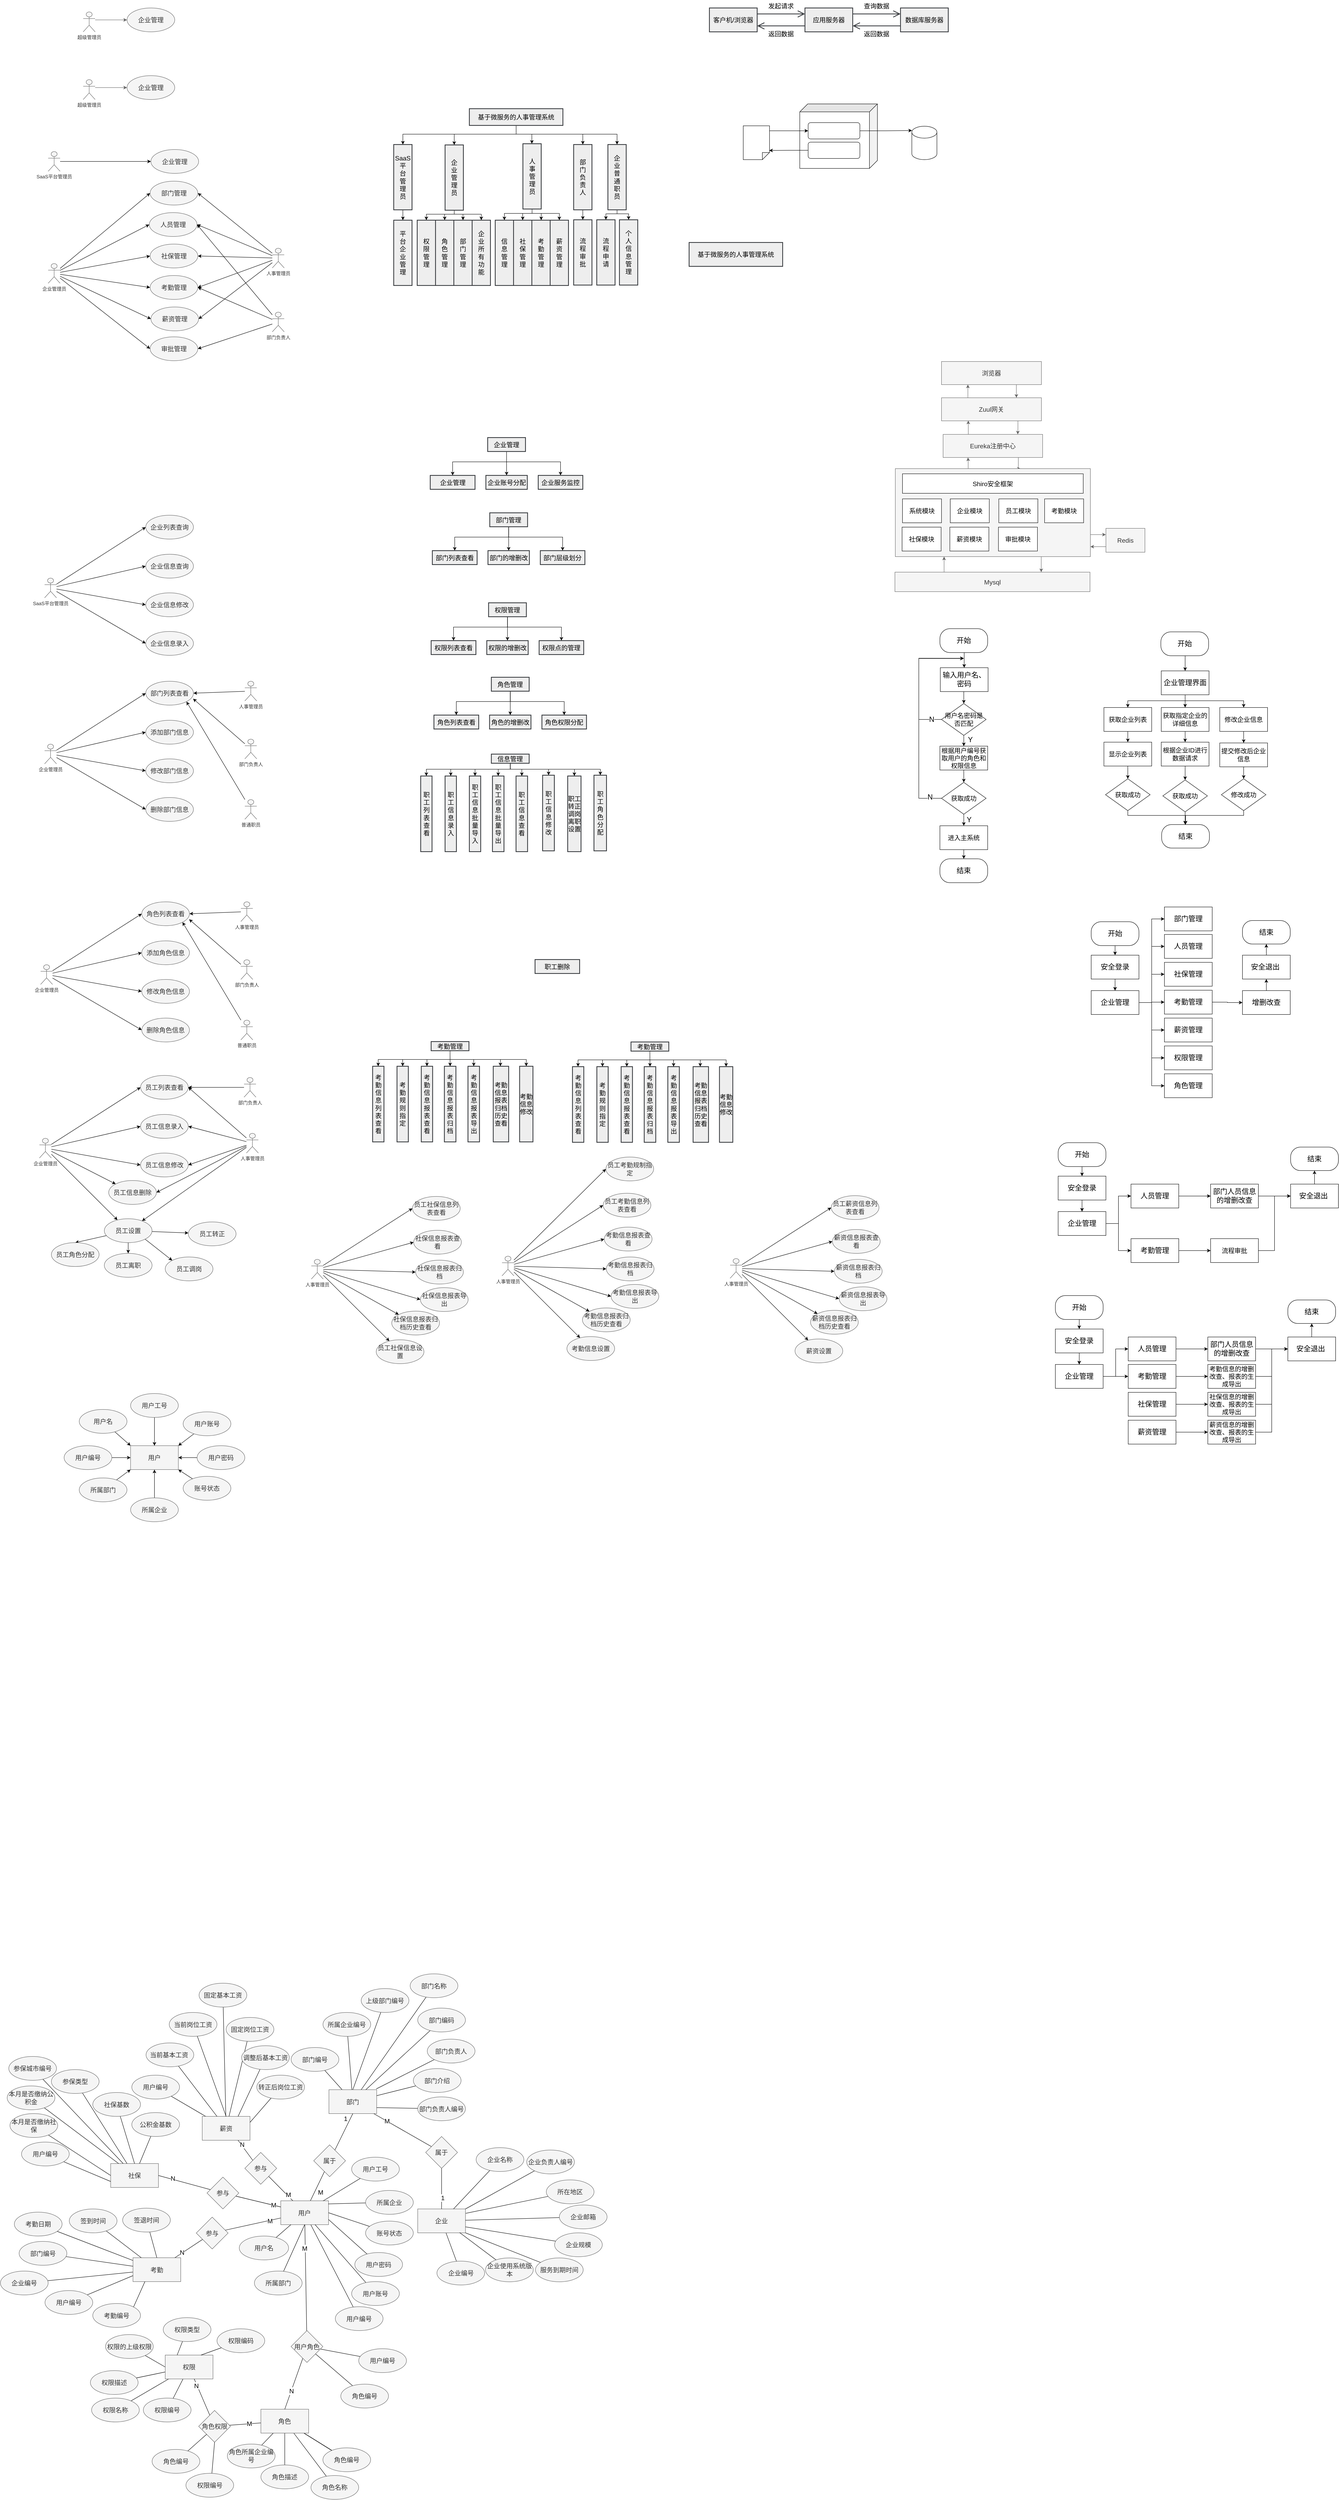 <mxfile version="17.4.6" type="github">
  <diagram id="d1_pyNrZgF3xTE_ZMnq0" name="第 1 页">
    <mxGraphModel dx="2706" dy="658" grid="0" gridSize="10" guides="0" tooltips="1" connect="1" arrows="1" fold="1" page="0" pageScale="1" pageWidth="827" pageHeight="1169" math="0" shadow="0">
      <root>
        <mxCell id="0" />
        <mxCell id="1" parent="0" />
        <mxCell id="8rtO3L0zwitexAxcnbb5-8" value="" style="rounded=0;orthogonalLoop=1;jettySize=auto;html=1;fillColor=#f5f5f5;strokeColor=#666666;align=center;" parent="1" target="8rtO3L0zwitexAxcnbb5-7" edge="1">
          <mxGeometry relative="1" as="geometry">
            <mxPoint x="-613" y="160" as="sourcePoint" />
            <Array as="points" />
          </mxGeometry>
        </mxCell>
        <mxCell id="8rtO3L0zwitexAxcnbb5-1" value="超级管理员" style="shape=umlActor;verticalLabelPosition=bottom;verticalAlign=top;html=1;outlineConnect=0;fillColor=#f5f5f5;fontColor=#333333;strokeColor=#666666;align=center;" parent="1" vertex="1">
          <mxGeometry x="-643" y="140" width="30" height="50" as="geometry" />
        </mxCell>
        <mxCell id="8rtO3L0zwitexAxcnbb5-7" value="&lt;font style=&quot;font-size: 16px;&quot;&gt;企业管理&lt;/font&gt;" style="ellipse;whiteSpace=wrap;html=1;verticalAlign=middle;align=center;fillColor=#f5f5f5;fontColor=#333333;strokeColor=#666666;fontSize=16;" parent="1" vertex="1">
          <mxGeometry x="-533" y="130" width="120" height="60" as="geometry" />
        </mxCell>
        <mxCell id="8rtO3L0zwitexAxcnbb5-11" value="" style="rounded=0;orthogonalLoop=1;jettySize=auto;html=1;fillColor=#f5f5f5;strokeColor=#666666;align=center;" parent="1" target="8rtO3L0zwitexAxcnbb5-13" edge="1">
          <mxGeometry relative="1" as="geometry">
            <mxPoint x="-613" y="330" as="sourcePoint" />
            <Array as="points" />
          </mxGeometry>
        </mxCell>
        <mxCell id="8rtO3L0zwitexAxcnbb5-12" value="超级管理员" style="shape=umlActor;verticalLabelPosition=bottom;verticalAlign=top;html=1;outlineConnect=0;fillColor=#f5f5f5;fontColor=#333333;strokeColor=#666666;align=center;" parent="1" vertex="1">
          <mxGeometry x="-643" y="310" width="30" height="50" as="geometry" />
        </mxCell>
        <mxCell id="8rtO3L0zwitexAxcnbb5-13" value="&lt;font style=&quot;font-size: 16px;&quot;&gt;企业管理&lt;/font&gt;" style="ellipse;whiteSpace=wrap;html=1;verticalAlign=middle;align=center;fillColor=#f5f5f5;fontColor=#333333;strokeColor=#666666;fontSize=16;" parent="1" vertex="1">
          <mxGeometry x="-533" y="300" width="120" height="60" as="geometry" />
        </mxCell>
        <mxCell id="381hcfqN0hbHxzuvZOae-9" style="edgeStyle=none;curved=1;rounded=0;orthogonalLoop=1;jettySize=auto;html=1;exitX=0;exitY=0.75;exitDx=0;exitDy=0;entryX=1;entryY=0.75;entryDx=0;entryDy=0;endArrow=open;startSize=14;endSize=14;sourcePerimeterSpacing=8;targetPerimeterSpacing=8;fillColor=#eeeeee;strokeColor=#36393d;strokeWidth=2;" parent="1" source="381hcfqN0hbHxzuvZOae-1" target="381hcfqN0hbHxzuvZOae-3" edge="1">
          <mxGeometry relative="1" as="geometry" />
        </mxCell>
        <mxCell id="381hcfqN0hbHxzuvZOae-1" value="&lt;font style=&quot;font-size: 16px&quot;&gt;数据库服务器&lt;/font&gt;" style="whiteSpace=wrap;html=1;hachureGap=4;fillColor=#eeeeee;strokeColor=#36393d;strokeWidth=2;" parent="1" vertex="1">
          <mxGeometry x="1410" y="130" width="120" height="60" as="geometry" />
        </mxCell>
        <mxCell id="381hcfqN0hbHxzuvZOae-7" style="edgeStyle=none;curved=1;rounded=0;orthogonalLoop=1;jettySize=auto;html=1;exitX=0;exitY=0.75;exitDx=0;exitDy=0;entryX=1;entryY=0.75;entryDx=0;entryDy=0;endArrow=open;startSize=14;endSize=14;sourcePerimeterSpacing=8;targetPerimeterSpacing=8;fillColor=#eeeeee;strokeColor=#36393d;strokeWidth=2;" parent="1" source="381hcfqN0hbHxzuvZOae-3" target="381hcfqN0hbHxzuvZOae-5" edge="1">
          <mxGeometry relative="1" as="geometry" />
        </mxCell>
        <mxCell id="381hcfqN0hbHxzuvZOae-8" style="edgeStyle=none;curved=1;rounded=0;orthogonalLoop=1;jettySize=auto;html=1;exitX=1;exitY=0.25;exitDx=0;exitDy=0;entryX=0;entryY=0.25;entryDx=0;entryDy=0;endArrow=open;startSize=14;endSize=14;sourcePerimeterSpacing=8;targetPerimeterSpacing=8;fillColor=#eeeeee;strokeColor=#36393d;strokeWidth=2;" parent="1" source="381hcfqN0hbHxzuvZOae-3" target="381hcfqN0hbHxzuvZOae-1" edge="1">
          <mxGeometry relative="1" as="geometry" />
        </mxCell>
        <mxCell id="381hcfqN0hbHxzuvZOae-3" value="&lt;font style=&quot;font-size: 16px&quot;&gt;应用服务器&lt;/font&gt;" style="whiteSpace=wrap;html=1;hachureGap=4;fillColor=#eeeeee;strokeColor=#36393d;strokeWidth=2;" parent="1" vertex="1">
          <mxGeometry x="1170" y="130" width="120" height="60" as="geometry" />
        </mxCell>
        <mxCell id="381hcfqN0hbHxzuvZOae-6" style="edgeStyle=none;curved=1;rounded=0;orthogonalLoop=1;jettySize=auto;html=1;exitX=1;exitY=0.25;exitDx=0;exitDy=0;entryX=0;entryY=0.25;entryDx=0;entryDy=0;endArrow=open;startSize=14;endSize=14;sourcePerimeterSpacing=8;targetPerimeterSpacing=8;fillColor=#eeeeee;strokeColor=#36393d;strokeWidth=2;" parent="1" source="381hcfqN0hbHxzuvZOae-5" target="381hcfqN0hbHxzuvZOae-3" edge="1">
          <mxGeometry relative="1" as="geometry" />
        </mxCell>
        <mxCell id="381hcfqN0hbHxzuvZOae-5" value="&lt;font style=&quot;font-size: 16px&quot;&gt;客户机/浏览器&lt;/font&gt;" style="whiteSpace=wrap;html=1;hachureGap=4;fillColor=#eeeeee;strokeColor=#36393d;strokeWidth=2;" parent="1" vertex="1">
          <mxGeometry x="930" y="130" width="120" height="60" as="geometry" />
        </mxCell>
        <mxCell id="381hcfqN0hbHxzuvZOae-10" value="发起请求" style="text;strokeColor=none;fillColor=none;html=1;align=center;verticalAlign=middle;whiteSpace=wrap;rounded=0;hachureGap=4;fontSize=16;" parent="1" vertex="1">
          <mxGeometry x="1070" y="110" width="80" height="30" as="geometry" />
        </mxCell>
        <mxCell id="381hcfqN0hbHxzuvZOae-11" value="返回数据" style="text;strokeColor=none;fillColor=none;html=1;align=center;verticalAlign=middle;whiteSpace=wrap;rounded=0;hachureGap=4;fontSize=16;" parent="1" vertex="1">
          <mxGeometry x="1070" y="180" width="80" height="30" as="geometry" />
        </mxCell>
        <mxCell id="381hcfqN0hbHxzuvZOae-12" value="查询数据" style="text;strokeColor=none;fillColor=none;html=1;align=center;verticalAlign=middle;whiteSpace=wrap;rounded=0;hachureGap=4;fontSize=16;" parent="1" vertex="1">
          <mxGeometry x="1310" y="110" width="80" height="30" as="geometry" />
        </mxCell>
        <mxCell id="381hcfqN0hbHxzuvZOae-13" value="返回数据" style="text;strokeColor=none;fillColor=none;html=1;align=center;verticalAlign=middle;whiteSpace=wrap;rounded=0;hachureGap=4;fontSize=16;" parent="1" vertex="1">
          <mxGeometry x="1310" y="180" width="80" height="30" as="geometry" />
        </mxCell>
        <mxCell id="JOeLrzoQTFax65PzLZrY-1" value="" style="shape=cube;whiteSpace=wrap;html=1;boundedLbl=1;backgroundOutline=1;darkOpacity=0.05;darkOpacity2=0.1;direction=south;" parent="1" vertex="1">
          <mxGeometry x="1157" y="371" width="195" height="162" as="geometry" />
        </mxCell>
        <mxCell id="JOeLrzoQTFax65PzLZrY-2" value="" style="shape=cylinder3;whiteSpace=wrap;html=1;boundedLbl=1;backgroundOutline=1;size=15;" parent="1" vertex="1">
          <mxGeometry x="1438.5" y="427" width="63" height="84" as="geometry" />
        </mxCell>
        <mxCell id="JOeLrzoQTFax65PzLZrY-14" style="edgeStyle=orthogonalEdgeStyle;rounded=0;orthogonalLoop=1;jettySize=auto;html=1;entryX=0.007;entryY=0.129;entryDx=0;entryDy=0;entryPerimeter=0;" parent="1" source="JOeLrzoQTFax65PzLZrY-3" target="JOeLrzoQTFax65PzLZrY-2" edge="1">
          <mxGeometry relative="1" as="geometry" />
        </mxCell>
        <mxCell id="JOeLrzoQTFax65PzLZrY-3" value="" style="rounded=1;whiteSpace=wrap;html=1;" parent="1" vertex="1">
          <mxGeometry x="1178" y="418" width="130" height="41" as="geometry" />
        </mxCell>
        <mxCell id="JOeLrzoQTFax65PzLZrY-13" style="edgeStyle=orthogonalEdgeStyle;rounded=0;orthogonalLoop=1;jettySize=auto;html=1;entryX=0;entryY=0.5;entryDx=0;entryDy=0;" parent="1" source="JOeLrzoQTFax65PzLZrY-5" target="JOeLrzoQTFax65PzLZrY-3" edge="1">
          <mxGeometry relative="1" as="geometry">
            <Array as="points">
              <mxPoint x="1129" y="439" />
            </Array>
          </mxGeometry>
        </mxCell>
        <mxCell id="JOeLrzoQTFax65PzLZrY-5" value="" style="shape=note;whiteSpace=wrap;html=1;backgroundOutline=1;darkOpacity=0.05;direction=south;size=18;" parent="1" vertex="1">
          <mxGeometry x="1015" y="426" width="66" height="85" as="geometry" />
        </mxCell>
        <mxCell id="JOeLrzoQTFax65PzLZrY-12" style="edgeStyle=orthogonalEdgeStyle;rounded=0;orthogonalLoop=1;jettySize=auto;html=1;exitX=0;exitY=0.5;exitDx=0;exitDy=0;entryX=0.729;entryY=0.012;entryDx=0;entryDy=0;entryPerimeter=0;" parent="1" source="JOeLrzoQTFax65PzLZrY-8" target="JOeLrzoQTFax65PzLZrY-5" edge="1">
          <mxGeometry relative="1" as="geometry" />
        </mxCell>
        <mxCell id="JOeLrzoQTFax65PzLZrY-8" value="" style="rounded=1;whiteSpace=wrap;html=1;" parent="1" vertex="1">
          <mxGeometry x="1178" y="467" width="130" height="41" as="geometry" />
        </mxCell>
        <mxCell id="PFKwkX6DjYFr7Fsh1uDh-22" style="edgeStyle=orthogonalEdgeStyle;rounded=0;orthogonalLoop=1;jettySize=auto;html=1;entryX=0.5;entryY=0;entryDx=0;entryDy=0;" parent="1" source="PFKwkX6DjYFr7Fsh1uDh-1" target="PFKwkX6DjYFr7Fsh1uDh-14" edge="1">
          <mxGeometry relative="1" as="geometry">
            <Array as="points">
              <mxPoint x="445" y="447" />
              <mxPoint x="160" y="447" />
            </Array>
          </mxGeometry>
        </mxCell>
        <mxCell id="PFKwkX6DjYFr7Fsh1uDh-23" style="edgeStyle=orthogonalEdgeStyle;rounded=0;orthogonalLoop=1;jettySize=auto;html=1;entryX=0.5;entryY=0;entryDx=0;entryDy=0;exitX=0.5;exitY=1;exitDx=0;exitDy=0;" parent="1" source="PFKwkX6DjYFr7Fsh1uDh-1" target="PFKwkX6DjYFr7Fsh1uDh-17" edge="1">
          <mxGeometry relative="1" as="geometry">
            <mxPoint x="482.0" y="427" as="sourcePoint" />
            <Array as="points">
              <mxPoint x="444" y="447" />
              <mxPoint x="484" y="447" />
              <mxPoint x="484" y="471" />
            </Array>
          </mxGeometry>
        </mxCell>
        <mxCell id="PFKwkX6DjYFr7Fsh1uDh-24" style="edgeStyle=orthogonalEdgeStyle;rounded=0;orthogonalLoop=1;jettySize=auto;html=1;" parent="1" source="PFKwkX6DjYFr7Fsh1uDh-1" target="PFKwkX6DjYFr7Fsh1uDh-5" edge="1">
          <mxGeometry relative="1" as="geometry">
            <Array as="points">
              <mxPoint x="445" y="447" />
              <mxPoint x="289" y="447" />
            </Array>
          </mxGeometry>
        </mxCell>
        <mxCell id="PFKwkX6DjYFr7Fsh1uDh-25" style="edgeStyle=orthogonalEdgeStyle;rounded=0;orthogonalLoop=1;jettySize=auto;html=1;entryX=0.5;entryY=0;entryDx=0;entryDy=0;" parent="1" source="PFKwkX6DjYFr7Fsh1uDh-1" target="PFKwkX6DjYFr7Fsh1uDh-18" edge="1">
          <mxGeometry relative="1" as="geometry">
            <Array as="points">
              <mxPoint x="444" y="447" />
              <mxPoint x="612" y="447" />
            </Array>
          </mxGeometry>
        </mxCell>
        <mxCell id="PFKwkX6DjYFr7Fsh1uDh-26" style="edgeStyle=orthogonalEdgeStyle;rounded=0;orthogonalLoop=1;jettySize=auto;html=1;" parent="1" source="PFKwkX6DjYFr7Fsh1uDh-1" target="PFKwkX6DjYFr7Fsh1uDh-19" edge="1">
          <mxGeometry relative="1" as="geometry">
            <Array as="points">
              <mxPoint x="444" y="447" />
              <mxPoint x="698" y="447" />
            </Array>
          </mxGeometry>
        </mxCell>
        <mxCell id="PFKwkX6DjYFr7Fsh1uDh-1" value="&lt;span style=&quot;font-size: 16px&quot;&gt;基于微服务的人事管理系统&lt;/span&gt;" style="whiteSpace=wrap;html=1;hachureGap=4;fillColor=#eeeeee;strokeColor=#36393d;strokeWidth=2;" parent="1" vertex="1">
          <mxGeometry x="327" y="383" width="235" height="42" as="geometry" />
        </mxCell>
        <mxCell id="PFKwkX6DjYFr7Fsh1uDh-4" value="&lt;span style=&quot;font-size: 16px&quot;&gt;基于微服务的人事管理系统&lt;/span&gt;" style="whiteSpace=wrap;html=1;hachureGap=4;fillColor=#eeeeee;strokeColor=#36393d;strokeWidth=2;" parent="1" vertex="1">
          <mxGeometry x="879" y="719" width="235" height="60" as="geometry" />
        </mxCell>
        <mxCell id="PFKwkX6DjYFr7Fsh1uDh-59" style="edgeStyle=orthogonalEdgeStyle;rounded=0;orthogonalLoop=1;jettySize=auto;html=1;entryX=0.5;entryY=0;entryDx=0;entryDy=0;" parent="1" source="PFKwkX6DjYFr7Fsh1uDh-5" target="PFKwkX6DjYFr7Fsh1uDh-39" edge="1">
          <mxGeometry relative="1" as="geometry">
            <Array as="points">
              <mxPoint x="289" y="648" />
              <mxPoint x="265" y="648" />
            </Array>
          </mxGeometry>
        </mxCell>
        <mxCell id="PFKwkX6DjYFr7Fsh1uDh-60" style="edgeStyle=orthogonalEdgeStyle;rounded=0;orthogonalLoop=1;jettySize=auto;html=1;entryX=0.5;entryY=0;entryDx=0;entryDy=0;" parent="1" source="PFKwkX6DjYFr7Fsh1uDh-5" target="PFKwkX6DjYFr7Fsh1uDh-58" edge="1">
          <mxGeometry relative="1" as="geometry">
            <Array as="points">
              <mxPoint x="289" y="648" />
              <mxPoint x="311" y="648" />
            </Array>
          </mxGeometry>
        </mxCell>
        <mxCell id="PFKwkX6DjYFr7Fsh1uDh-62" style="edgeStyle=orthogonalEdgeStyle;rounded=0;orthogonalLoop=1;jettySize=auto;html=1;entryX=0.5;entryY=0;entryDx=0;entryDy=0;" parent="1" source="PFKwkX6DjYFr7Fsh1uDh-5" target="PFKwkX6DjYFr7Fsh1uDh-40" edge="1">
          <mxGeometry relative="1" as="geometry">
            <Array as="points">
              <mxPoint x="289" y="648" />
              <mxPoint x="357" y="648" />
            </Array>
          </mxGeometry>
        </mxCell>
        <mxCell id="PFKwkX6DjYFr7Fsh1uDh-63" style="edgeStyle=orthogonalEdgeStyle;rounded=0;orthogonalLoop=1;jettySize=auto;html=1;entryX=0.5;entryY=0;entryDx=0;entryDy=0;" parent="1" source="PFKwkX6DjYFr7Fsh1uDh-5" target="PFKwkX6DjYFr7Fsh1uDh-38" edge="1">
          <mxGeometry relative="1" as="geometry">
            <Array as="points">
              <mxPoint x="289" y="648" />
              <mxPoint x="219" y="648" />
            </Array>
          </mxGeometry>
        </mxCell>
        <mxCell id="PFKwkX6DjYFr7Fsh1uDh-5" value="&lt;span style=&quot;font-size: 16px&quot;&gt;企&lt;br&gt;业&lt;br&gt;管&lt;br&gt;理&lt;br&gt;员&lt;br&gt;&lt;/span&gt;" style="whiteSpace=wrap;html=1;hachureGap=4;fillColor=#eeeeee;strokeColor=#36393d;strokeWidth=2;" parent="1" vertex="1">
          <mxGeometry x="266" y="474" width="46" height="164" as="geometry" />
        </mxCell>
        <mxCell id="PFKwkX6DjYFr7Fsh1uDh-44" style="edgeStyle=orthogonalEdgeStyle;rounded=0;orthogonalLoop=1;jettySize=auto;html=1;entryX=0.5;entryY=0;entryDx=0;entryDy=0;" parent="1" source="PFKwkX6DjYFr7Fsh1uDh-14" target="PFKwkX6DjYFr7Fsh1uDh-27" edge="1">
          <mxGeometry relative="1" as="geometry" />
        </mxCell>
        <mxCell id="PFKwkX6DjYFr7Fsh1uDh-14" value="&lt;span style=&quot;font-size: 16px&quot;&gt;SaaS&lt;/span&gt;&lt;br style=&quot;font-size: 16px&quot;&gt;&lt;span style=&quot;font-size: 16px&quot;&gt;平&lt;/span&gt;&lt;br style=&quot;font-size: 16px&quot;&gt;&lt;span style=&quot;font-size: 16px&quot;&gt;台&lt;/span&gt;&lt;br style=&quot;font-size: 16px&quot;&gt;&lt;span style=&quot;font-size: 16px&quot;&gt;管&lt;/span&gt;&lt;br style=&quot;font-size: 16px&quot;&gt;&lt;span style=&quot;font-size: 16px&quot;&gt;理&lt;/span&gt;&lt;br style=&quot;font-size: 16px&quot;&gt;&lt;span style=&quot;font-size: 16px&quot;&gt;员&lt;/span&gt;&lt;span style=&quot;font-size: 16px&quot;&gt;&lt;br&gt;&lt;/span&gt;" style="whiteSpace=wrap;html=1;hachureGap=4;fillColor=#eeeeee;strokeColor=#36393d;strokeWidth=2;" parent="1" vertex="1">
          <mxGeometry x="137" y="473" width="46" height="164" as="geometry" />
        </mxCell>
        <mxCell id="PFKwkX6DjYFr7Fsh1uDh-50" style="edgeStyle=orthogonalEdgeStyle;rounded=0;orthogonalLoop=1;jettySize=auto;html=1;entryX=0.5;entryY=0;entryDx=0;entryDy=0;" parent="1" source="PFKwkX6DjYFr7Fsh1uDh-17" target="PFKwkX6DjYFr7Fsh1uDh-41" edge="1">
          <mxGeometry relative="1" as="geometry">
            <Array as="points">
              <mxPoint x="484.5" y="646" />
              <mxPoint x="415.5" y="646" />
            </Array>
          </mxGeometry>
        </mxCell>
        <mxCell id="PFKwkX6DjYFr7Fsh1uDh-51" style="edgeStyle=orthogonalEdgeStyle;rounded=0;orthogonalLoop=1;jettySize=auto;html=1;entryX=0.5;entryY=0;entryDx=0;entryDy=0;" parent="1" source="PFKwkX6DjYFr7Fsh1uDh-17" target="PFKwkX6DjYFr7Fsh1uDh-28" edge="1">
          <mxGeometry relative="1" as="geometry">
            <Array as="points">
              <mxPoint x="484.5" y="646" />
              <mxPoint x="461.5" y="646" />
            </Array>
          </mxGeometry>
        </mxCell>
        <mxCell id="PFKwkX6DjYFr7Fsh1uDh-52" style="edgeStyle=orthogonalEdgeStyle;rounded=0;orthogonalLoop=1;jettySize=auto;html=1;" parent="1" source="PFKwkX6DjYFr7Fsh1uDh-17" target="PFKwkX6DjYFr7Fsh1uDh-29" edge="1">
          <mxGeometry relative="1" as="geometry">
            <Array as="points">
              <mxPoint x="484.5" y="646" />
              <mxPoint x="507.5" y="646" />
            </Array>
          </mxGeometry>
        </mxCell>
        <mxCell id="PFKwkX6DjYFr7Fsh1uDh-53" style="edgeStyle=orthogonalEdgeStyle;rounded=0;orthogonalLoop=1;jettySize=auto;html=1;entryX=0.5;entryY=0;entryDx=0;entryDy=0;" parent="1" source="PFKwkX6DjYFr7Fsh1uDh-17" target="PFKwkX6DjYFr7Fsh1uDh-30" edge="1">
          <mxGeometry relative="1" as="geometry">
            <Array as="points">
              <mxPoint x="484.5" y="646" />
              <mxPoint x="552.5" y="646" />
            </Array>
          </mxGeometry>
        </mxCell>
        <mxCell id="PFKwkX6DjYFr7Fsh1uDh-17" value="&lt;span style=&quot;font-size: 16px&quot;&gt;人&lt;/span&gt;&lt;br style=&quot;font-size: 16px&quot;&gt;&lt;span style=&quot;font-size: 16px&quot;&gt;事&lt;/span&gt;&lt;br style=&quot;font-size: 16px&quot;&gt;&lt;span style=&quot;font-size: 16px&quot;&gt;管&lt;/span&gt;&lt;br style=&quot;font-size: 16px&quot;&gt;&lt;span style=&quot;font-size: 16px&quot;&gt;理&lt;/span&gt;&lt;br style=&quot;font-size: 16px&quot;&gt;&lt;span style=&quot;font-size: 16px&quot;&gt;员&lt;/span&gt;&lt;span style=&quot;font-size: 16px&quot;&gt;&lt;br&gt;&lt;/span&gt;" style="whiteSpace=wrap;html=1;hachureGap=4;fillColor=#eeeeee;strokeColor=#36393d;strokeWidth=2;" parent="1" vertex="1">
          <mxGeometry x="461.5" y="471" width="46" height="164" as="geometry" />
        </mxCell>
        <mxCell id="PFKwkX6DjYFr7Fsh1uDh-54" style="edgeStyle=orthogonalEdgeStyle;rounded=0;orthogonalLoop=1;jettySize=auto;html=1;" parent="1" source="PFKwkX6DjYFr7Fsh1uDh-18" target="PFKwkX6DjYFr7Fsh1uDh-31" edge="1">
          <mxGeometry relative="1" as="geometry" />
        </mxCell>
        <mxCell id="PFKwkX6DjYFr7Fsh1uDh-18" value="&lt;span style=&quot;font-size: 16px&quot;&gt;部&lt;/span&gt;&lt;br style=&quot;font-size: 16px&quot;&gt;&lt;span style=&quot;font-size: 16px&quot;&gt;门&lt;/span&gt;&lt;br style=&quot;font-size: 16px&quot;&gt;&lt;span style=&quot;font-size: 16px&quot;&gt;负&lt;/span&gt;&lt;br style=&quot;font-size: 16px&quot;&gt;&lt;span style=&quot;font-size: 16px&quot;&gt;责&lt;/span&gt;&lt;br style=&quot;font-size: 16px&quot;&gt;&lt;span style=&quot;font-size: 16px&quot;&gt;人&lt;/span&gt;&lt;span style=&quot;font-size: 16px&quot;&gt;&lt;br&gt;&lt;/span&gt;" style="whiteSpace=wrap;html=1;hachureGap=4;fillColor=#eeeeee;strokeColor=#36393d;strokeWidth=2;" parent="1" vertex="1">
          <mxGeometry x="589" y="473" width="46" height="164" as="geometry" />
        </mxCell>
        <mxCell id="PFKwkX6DjYFr7Fsh1uDh-55" style="edgeStyle=orthogonalEdgeStyle;rounded=0;orthogonalLoop=1;jettySize=auto;html=1;entryX=0.5;entryY=0;entryDx=0;entryDy=0;" parent="1" source="PFKwkX6DjYFr7Fsh1uDh-19" target="PFKwkX6DjYFr7Fsh1uDh-33" edge="1">
          <mxGeometry relative="1" as="geometry">
            <Array as="points">
              <mxPoint x="698" y="647" />
              <mxPoint x="670" y="647" />
            </Array>
          </mxGeometry>
        </mxCell>
        <mxCell id="PFKwkX6DjYFr7Fsh1uDh-56" style="edgeStyle=orthogonalEdgeStyle;rounded=0;orthogonalLoop=1;jettySize=auto;html=1;entryX=0.5;entryY=0;entryDx=0;entryDy=0;" parent="1" source="PFKwkX6DjYFr7Fsh1uDh-19" target="PFKwkX6DjYFr7Fsh1uDh-34" edge="1">
          <mxGeometry relative="1" as="geometry">
            <Array as="points">
              <mxPoint x="698" y="647" />
              <mxPoint x="727" y="647" />
            </Array>
          </mxGeometry>
        </mxCell>
        <mxCell id="PFKwkX6DjYFr7Fsh1uDh-19" value="&lt;span style=&quot;font-size: 16px&quot;&gt;企&lt;/span&gt;&lt;br style=&quot;font-size: 16px&quot;&gt;&lt;span style=&quot;font-size: 16px&quot;&gt;业&lt;/span&gt;&lt;br style=&quot;font-size: 16px&quot;&gt;&lt;span style=&quot;font-size: 16px&quot;&gt;普&lt;/span&gt;&lt;br style=&quot;font-size: 16px&quot;&gt;&lt;span style=&quot;font-size: 16px&quot;&gt;通&lt;/span&gt;&lt;br style=&quot;font-size: 16px&quot;&gt;&lt;span style=&quot;font-size: 16px&quot;&gt;职&lt;/span&gt;&lt;br style=&quot;font-size: 16px&quot;&gt;&lt;span style=&quot;font-size: 16px&quot;&gt;员&lt;/span&gt;&lt;span style=&quot;font-size: 16px&quot;&gt;&lt;br&gt;&lt;/span&gt;" style="whiteSpace=wrap;html=1;hachureGap=4;fillColor=#eeeeee;strokeColor=#36393d;strokeWidth=2;" parent="1" vertex="1">
          <mxGeometry x="675" y="473" width="46" height="164" as="geometry" />
        </mxCell>
        <mxCell id="PFKwkX6DjYFr7Fsh1uDh-27" value="&lt;span style=&quot;font-size: 16px&quot;&gt;平&lt;br&gt;台&lt;br&gt;企&lt;br&gt;业&lt;br&gt;管&lt;br&gt;理&lt;br&gt;&lt;/span&gt;" style="whiteSpace=wrap;html=1;hachureGap=4;fillColor=#eeeeee;strokeColor=#36393d;strokeWidth=2;" parent="1" vertex="1">
          <mxGeometry x="137" y="663" width="46" height="164" as="geometry" />
        </mxCell>
        <mxCell id="PFKwkX6DjYFr7Fsh1uDh-28" value="&lt;span style=&quot;font-size: 16px&quot;&gt;社&lt;br&gt;保&lt;br&gt;管&lt;br&gt;理&lt;br&gt;&lt;/span&gt;" style="whiteSpace=wrap;html=1;hachureGap=4;fillColor=#eeeeee;strokeColor=#36393d;strokeWidth=2;" parent="1" vertex="1">
          <mxGeometry x="438" y="663" width="46" height="164" as="geometry" />
        </mxCell>
        <mxCell id="PFKwkX6DjYFr7Fsh1uDh-29" value="&lt;span style=&quot;font-size: 16px&quot;&gt;考&lt;br&gt;勤&lt;br&gt;管&lt;br&gt;理&lt;br&gt;&lt;/span&gt;" style="whiteSpace=wrap;html=1;hachureGap=4;fillColor=#eeeeee;strokeColor=#36393d;strokeWidth=2;" parent="1" vertex="1">
          <mxGeometry x="484" y="663" width="46" height="164" as="geometry" />
        </mxCell>
        <mxCell id="PFKwkX6DjYFr7Fsh1uDh-30" value="&lt;span style=&quot;font-size: 16px&quot;&gt;薪&lt;br&gt;资&lt;br&gt;管&lt;br&gt;理&lt;br&gt;&lt;/span&gt;" style="whiteSpace=wrap;html=1;hachureGap=4;fillColor=#eeeeee;strokeColor=#36393d;strokeWidth=2;" parent="1" vertex="1">
          <mxGeometry x="530" y="663" width="46" height="164" as="geometry" />
        </mxCell>
        <mxCell id="PFKwkX6DjYFr7Fsh1uDh-31" value="&lt;span style=&quot;font-size: 16px&quot;&gt;流&lt;br&gt;程&lt;br&gt;审&lt;br&gt;批&lt;br&gt;&lt;/span&gt;" style="whiteSpace=wrap;html=1;hachureGap=4;fillColor=#eeeeee;strokeColor=#36393d;strokeWidth=2;" parent="1" vertex="1">
          <mxGeometry x="589" y="662" width="46" height="164" as="geometry" />
        </mxCell>
        <mxCell id="PFKwkX6DjYFr7Fsh1uDh-33" value="&lt;span style=&quot;font-size: 16px&quot;&gt;流&lt;br&gt;程&lt;br&gt;申&lt;br&gt;请&lt;br&gt;&lt;/span&gt;" style="whiteSpace=wrap;html=1;hachureGap=4;fillColor=#eeeeee;strokeColor=#36393d;strokeWidth=2;" parent="1" vertex="1">
          <mxGeometry x="647" y="662" width="46" height="164" as="geometry" />
        </mxCell>
        <mxCell id="PFKwkX6DjYFr7Fsh1uDh-34" value="&lt;span style=&quot;font-size: 16px&quot;&gt;个&lt;br&gt;人&lt;br&gt;信&lt;br&gt;息&lt;br&gt;管&lt;br&gt;理&lt;br&gt;&lt;/span&gt;" style="whiteSpace=wrap;html=1;hachureGap=4;fillColor=#eeeeee;strokeColor=#36393d;strokeWidth=2;" parent="1" vertex="1">
          <mxGeometry x="704" y="662" width="46" height="164" as="geometry" />
        </mxCell>
        <mxCell id="PFKwkX6DjYFr7Fsh1uDh-38" value="&lt;span style=&quot;font-size: 16px&quot;&gt;权&lt;br&gt;限&lt;br&gt;管&lt;br&gt;理&lt;br&gt;&lt;/span&gt;" style="whiteSpace=wrap;html=1;hachureGap=4;fillColor=#eeeeee;strokeColor=#36393d;strokeWidth=2;" parent="1" vertex="1">
          <mxGeometry x="196" y="663" width="46" height="164" as="geometry" />
        </mxCell>
        <mxCell id="PFKwkX6DjYFr7Fsh1uDh-39" value="&lt;span style=&quot;font-size: 16px&quot;&gt;角&lt;br&gt;色&lt;br&gt;管&lt;br&gt;理&lt;br&gt;&lt;/span&gt;" style="whiteSpace=wrap;html=1;hachureGap=4;fillColor=#eeeeee;strokeColor=#36393d;strokeWidth=2;" parent="1" vertex="1">
          <mxGeometry x="242" y="663" width="46" height="164" as="geometry" />
        </mxCell>
        <mxCell id="PFKwkX6DjYFr7Fsh1uDh-40" value="&lt;span style=&quot;font-size: 16px&quot;&gt;企&lt;br&gt;业&lt;br&gt;所&lt;br&gt;有&lt;br&gt;功&lt;br&gt;能&lt;br&gt;&lt;/span&gt;" style="whiteSpace=wrap;html=1;hachureGap=4;fillColor=#eeeeee;strokeColor=#36393d;strokeWidth=2;" parent="1" vertex="1">
          <mxGeometry x="334" y="663" width="46" height="164" as="geometry" />
        </mxCell>
        <mxCell id="PFKwkX6DjYFr7Fsh1uDh-41" value="&lt;span style=&quot;font-size: 16px&quot;&gt;信&lt;br&gt;息&lt;br&gt;管&lt;br&gt;理&lt;br&gt;&lt;/span&gt;" style="whiteSpace=wrap;html=1;hachureGap=4;fillColor=#eeeeee;strokeColor=#36393d;strokeWidth=2;" parent="1" vertex="1">
          <mxGeometry x="392" y="663" width="46" height="164" as="geometry" />
        </mxCell>
        <mxCell id="PFKwkX6DjYFr7Fsh1uDh-58" value="&lt;span style=&quot;font-size: 16px&quot;&gt;部&lt;br&gt;门&lt;br&gt;管&lt;br&gt;理&lt;br&gt;&lt;/span&gt;" style="whiteSpace=wrap;html=1;hachureGap=4;fillColor=#eeeeee;strokeColor=#36393d;strokeWidth=2;" parent="1" vertex="1">
          <mxGeometry x="288" y="663" width="46" height="164" as="geometry" />
        </mxCell>
        <mxCell id="PFKwkX6DjYFr7Fsh1uDh-69" style="edgeStyle=orthogonalEdgeStyle;rounded=0;orthogonalLoop=1;jettySize=auto;html=1;" parent="1" source="PFKwkX6DjYFr7Fsh1uDh-64" target="PFKwkX6DjYFr7Fsh1uDh-65" edge="1">
          <mxGeometry relative="1" as="geometry">
            <Array as="points">
              <mxPoint x="421" y="1270" />
              <mxPoint x="285" y="1270" />
            </Array>
          </mxGeometry>
        </mxCell>
        <mxCell id="PFKwkX6DjYFr7Fsh1uDh-70" style="edgeStyle=orthogonalEdgeStyle;rounded=0;orthogonalLoop=1;jettySize=auto;html=1;entryX=0.5;entryY=0;entryDx=0;entryDy=0;" parent="1" source="PFKwkX6DjYFr7Fsh1uDh-64" target="PFKwkX6DjYFr7Fsh1uDh-66" edge="1">
          <mxGeometry relative="1" as="geometry" />
        </mxCell>
        <mxCell id="PFKwkX6DjYFr7Fsh1uDh-71" style="edgeStyle=orthogonalEdgeStyle;rounded=0;orthogonalLoop=1;jettySize=auto;html=1;" parent="1" source="PFKwkX6DjYFr7Fsh1uDh-64" target="PFKwkX6DjYFr7Fsh1uDh-67" edge="1">
          <mxGeometry relative="1" as="geometry">
            <Array as="points">
              <mxPoint x="421" y="1270" />
              <mxPoint x="556" y="1270" />
            </Array>
          </mxGeometry>
        </mxCell>
        <mxCell id="PFKwkX6DjYFr7Fsh1uDh-64" value="&lt;span style=&quot;font-size: 16px&quot;&gt;企业管理&lt;br&gt;&lt;/span&gt;" style="whiteSpace=wrap;html=1;hachureGap=4;fillColor=#eeeeee;strokeColor=#36393d;strokeWidth=2;" parent="1" vertex="1">
          <mxGeometry x="373" y="1209" width="95" height="35" as="geometry" />
        </mxCell>
        <mxCell id="PFKwkX6DjYFr7Fsh1uDh-65" value="&lt;span style=&quot;font-size: 16px&quot;&gt;企业管理&lt;br&gt;&lt;/span&gt;" style="whiteSpace=wrap;html=1;hachureGap=4;fillColor=#eeeeee;strokeColor=#36393d;strokeWidth=2;" parent="1" vertex="1">
          <mxGeometry x="228.75" y="1304" width="112.5" height="35" as="geometry" />
        </mxCell>
        <mxCell id="PFKwkX6DjYFr7Fsh1uDh-66" value="&lt;span style=&quot;font-size: 16px&quot;&gt;企业账号分配&lt;br&gt;&lt;/span&gt;" style="whiteSpace=wrap;html=1;hachureGap=4;fillColor=#eeeeee;strokeColor=#36393d;strokeWidth=2;" parent="1" vertex="1">
          <mxGeometry x="368.5" y="1304" width="104" height="35" as="geometry" />
        </mxCell>
        <mxCell id="PFKwkX6DjYFr7Fsh1uDh-67" value="&lt;span style=&quot;font-size: 16px&quot;&gt;企业服务监控&lt;br&gt;&lt;/span&gt;" style="whiteSpace=wrap;html=1;hachureGap=4;fillColor=#eeeeee;strokeColor=#36393d;strokeWidth=2;" parent="1" vertex="1">
          <mxGeometry x="500" y="1304" width="112" height="35" as="geometry" />
        </mxCell>
        <mxCell id="PFKwkX6DjYFr7Fsh1uDh-72" style="edgeStyle=orthogonalEdgeStyle;rounded=0;orthogonalLoop=1;jettySize=auto;html=1;" parent="1" source="PFKwkX6DjYFr7Fsh1uDh-75" target="PFKwkX6DjYFr7Fsh1uDh-76" edge="1">
          <mxGeometry relative="1" as="geometry">
            <Array as="points">
              <mxPoint x="426.25" y="1459" />
              <mxPoint x="290.25" y="1459" />
            </Array>
          </mxGeometry>
        </mxCell>
        <mxCell id="PFKwkX6DjYFr7Fsh1uDh-73" style="edgeStyle=orthogonalEdgeStyle;rounded=0;orthogonalLoop=1;jettySize=auto;html=1;entryX=0.5;entryY=0;entryDx=0;entryDy=0;" parent="1" source="PFKwkX6DjYFr7Fsh1uDh-75" target="PFKwkX6DjYFr7Fsh1uDh-77" edge="1">
          <mxGeometry relative="1" as="geometry" />
        </mxCell>
        <mxCell id="PFKwkX6DjYFr7Fsh1uDh-74" style="edgeStyle=orthogonalEdgeStyle;rounded=0;orthogonalLoop=1;jettySize=auto;html=1;" parent="1" source="PFKwkX6DjYFr7Fsh1uDh-75" target="PFKwkX6DjYFr7Fsh1uDh-78" edge="1">
          <mxGeometry relative="1" as="geometry">
            <Array as="points">
              <mxPoint x="426.25" y="1459" />
              <mxPoint x="561.25" y="1459" />
            </Array>
          </mxGeometry>
        </mxCell>
        <mxCell id="PFKwkX6DjYFr7Fsh1uDh-75" value="&lt;span style=&quot;font-size: 16px&quot;&gt;部门管理&lt;br&gt;&lt;/span&gt;" style="whiteSpace=wrap;html=1;hachureGap=4;fillColor=#eeeeee;strokeColor=#36393d;strokeWidth=2;" parent="1" vertex="1">
          <mxGeometry x="378.25" y="1398" width="95" height="35" as="geometry" />
        </mxCell>
        <mxCell id="PFKwkX6DjYFr7Fsh1uDh-76" value="&lt;span style=&quot;font-size: 16px&quot;&gt;部门列表查看&lt;br&gt;&lt;/span&gt;" style="whiteSpace=wrap;html=1;hachureGap=4;fillColor=#eeeeee;strokeColor=#36393d;strokeWidth=2;" parent="1" vertex="1">
          <mxGeometry x="234" y="1493" width="112.5" height="35" as="geometry" />
        </mxCell>
        <mxCell id="PFKwkX6DjYFr7Fsh1uDh-77" value="&lt;span style=&quot;font-size: 16px&quot;&gt;部门的增删改&lt;br&gt;&lt;/span&gt;" style="whiteSpace=wrap;html=1;hachureGap=4;fillColor=#eeeeee;strokeColor=#36393d;strokeWidth=2;" parent="1" vertex="1">
          <mxGeometry x="373.75" y="1493" width="104" height="35" as="geometry" />
        </mxCell>
        <mxCell id="PFKwkX6DjYFr7Fsh1uDh-78" value="&lt;span style=&quot;font-size: 16px&quot;&gt;部门层级划分&lt;br&gt;&lt;/span&gt;" style="whiteSpace=wrap;html=1;hachureGap=4;fillColor=#eeeeee;strokeColor=#36393d;strokeWidth=2;" parent="1" vertex="1">
          <mxGeometry x="505.25" y="1493" width="112" height="35" as="geometry" />
        </mxCell>
        <mxCell id="PFKwkX6DjYFr7Fsh1uDh-80" style="edgeStyle=orthogonalEdgeStyle;rounded=0;orthogonalLoop=1;jettySize=auto;html=1;" parent="1" source="PFKwkX6DjYFr7Fsh1uDh-83" target="PFKwkX6DjYFr7Fsh1uDh-84" edge="1">
          <mxGeometry relative="1" as="geometry">
            <Array as="points">
              <mxPoint x="423.25" y="1685" />
              <mxPoint x="287.25" y="1685" />
            </Array>
          </mxGeometry>
        </mxCell>
        <mxCell id="PFKwkX6DjYFr7Fsh1uDh-81" style="edgeStyle=orthogonalEdgeStyle;rounded=0;orthogonalLoop=1;jettySize=auto;html=1;entryX=0.5;entryY=0;entryDx=0;entryDy=0;" parent="1" source="PFKwkX6DjYFr7Fsh1uDh-83" target="PFKwkX6DjYFr7Fsh1uDh-85" edge="1">
          <mxGeometry relative="1" as="geometry" />
        </mxCell>
        <mxCell id="PFKwkX6DjYFr7Fsh1uDh-82" style="edgeStyle=orthogonalEdgeStyle;rounded=0;orthogonalLoop=1;jettySize=auto;html=1;" parent="1" source="PFKwkX6DjYFr7Fsh1uDh-83" target="PFKwkX6DjYFr7Fsh1uDh-86" edge="1">
          <mxGeometry relative="1" as="geometry">
            <Array as="points">
              <mxPoint x="423.25" y="1685" />
              <mxPoint x="558.25" y="1685" />
            </Array>
          </mxGeometry>
        </mxCell>
        <mxCell id="PFKwkX6DjYFr7Fsh1uDh-83" value="&lt;span style=&quot;font-size: 16px&quot;&gt;权限管理&lt;br&gt;&lt;/span&gt;" style="whiteSpace=wrap;html=1;hachureGap=4;fillColor=#eeeeee;strokeColor=#36393d;strokeWidth=2;" parent="1" vertex="1">
          <mxGeometry x="375.25" y="1624" width="95" height="35" as="geometry" />
        </mxCell>
        <mxCell id="PFKwkX6DjYFr7Fsh1uDh-84" value="&lt;span style=&quot;font-size: 16px&quot;&gt;权限列表查看&lt;br&gt;&lt;/span&gt;" style="whiteSpace=wrap;html=1;hachureGap=4;fillColor=#eeeeee;strokeColor=#36393d;strokeWidth=2;" parent="1" vertex="1">
          <mxGeometry x="231" y="1719" width="112.5" height="35" as="geometry" />
        </mxCell>
        <mxCell id="PFKwkX6DjYFr7Fsh1uDh-85" value="&lt;span style=&quot;font-size: 16px&quot;&gt;权限的增删改&lt;br&gt;&lt;/span&gt;" style="whiteSpace=wrap;html=1;hachureGap=4;fillColor=#eeeeee;strokeColor=#36393d;strokeWidth=2;" parent="1" vertex="1">
          <mxGeometry x="370.75" y="1719" width="104" height="35" as="geometry" />
        </mxCell>
        <mxCell id="PFKwkX6DjYFr7Fsh1uDh-86" value="&lt;span style=&quot;font-size: 16px&quot;&gt;权限点的管理&lt;br&gt;&lt;/span&gt;" style="whiteSpace=wrap;html=1;hachureGap=4;fillColor=#eeeeee;strokeColor=#36393d;strokeWidth=2;" parent="1" vertex="1">
          <mxGeometry x="502.25" y="1719" width="112" height="35" as="geometry" />
        </mxCell>
        <mxCell id="PFKwkX6DjYFr7Fsh1uDh-87" style="edgeStyle=orthogonalEdgeStyle;rounded=0;orthogonalLoop=1;jettySize=auto;html=1;" parent="1" source="PFKwkX6DjYFr7Fsh1uDh-90" target="PFKwkX6DjYFr7Fsh1uDh-91" edge="1">
          <mxGeometry relative="1" as="geometry">
            <Array as="points">
              <mxPoint x="430.25" y="1872" />
              <mxPoint x="294.25" y="1872" />
            </Array>
          </mxGeometry>
        </mxCell>
        <mxCell id="PFKwkX6DjYFr7Fsh1uDh-88" style="edgeStyle=orthogonalEdgeStyle;rounded=0;orthogonalLoop=1;jettySize=auto;html=1;entryX=0.5;entryY=0;entryDx=0;entryDy=0;" parent="1" source="PFKwkX6DjYFr7Fsh1uDh-90" target="PFKwkX6DjYFr7Fsh1uDh-92" edge="1">
          <mxGeometry relative="1" as="geometry" />
        </mxCell>
        <mxCell id="PFKwkX6DjYFr7Fsh1uDh-89" style="edgeStyle=orthogonalEdgeStyle;rounded=0;orthogonalLoop=1;jettySize=auto;html=1;" parent="1" source="PFKwkX6DjYFr7Fsh1uDh-90" target="PFKwkX6DjYFr7Fsh1uDh-93" edge="1">
          <mxGeometry relative="1" as="geometry">
            <Array as="points">
              <mxPoint x="430.25" y="1872" />
              <mxPoint x="565.25" y="1872" />
            </Array>
          </mxGeometry>
        </mxCell>
        <mxCell id="PFKwkX6DjYFr7Fsh1uDh-90" value="&lt;span style=&quot;font-size: 16px&quot;&gt;角色管理&lt;br&gt;&lt;/span&gt;" style="whiteSpace=wrap;html=1;hachureGap=4;fillColor=#eeeeee;strokeColor=#36393d;strokeWidth=2;" parent="1" vertex="1">
          <mxGeometry x="382.25" y="1811" width="95" height="35" as="geometry" />
        </mxCell>
        <mxCell id="PFKwkX6DjYFr7Fsh1uDh-91" value="&lt;span style=&quot;font-size: 16px&quot;&gt;角色列表查看&lt;br&gt;&lt;/span&gt;" style="whiteSpace=wrap;html=1;hachureGap=4;fillColor=#eeeeee;strokeColor=#36393d;strokeWidth=2;" parent="1" vertex="1">
          <mxGeometry x="238" y="1906" width="112.5" height="35" as="geometry" />
        </mxCell>
        <mxCell id="PFKwkX6DjYFr7Fsh1uDh-92" value="&lt;span style=&quot;font-size: 16px&quot;&gt;角色的增删改&lt;/span&gt;&lt;span style=&quot;font-size: 16px&quot;&gt;&lt;br&gt;&lt;/span&gt;" style="whiteSpace=wrap;html=1;hachureGap=4;fillColor=#eeeeee;strokeColor=#36393d;strokeWidth=2;" parent="1" vertex="1">
          <mxGeometry x="377.75" y="1906" width="104" height="35" as="geometry" />
        </mxCell>
        <mxCell id="PFKwkX6DjYFr7Fsh1uDh-93" value="&lt;span style=&quot;font-size: 16px&quot;&gt;角色权限分配&lt;br&gt;&lt;/span&gt;" style="whiteSpace=wrap;html=1;hachureGap=4;fillColor=#eeeeee;strokeColor=#36393d;strokeWidth=2;" parent="1" vertex="1">
          <mxGeometry x="509.25" y="1906" width="112" height="35" as="geometry" />
        </mxCell>
        <mxCell id="PFKwkX6DjYFr7Fsh1uDh-111" style="edgeStyle=orthogonalEdgeStyle;rounded=0;orthogonalLoop=1;jettySize=auto;html=1;" parent="1" source="PFKwkX6DjYFr7Fsh1uDh-98" target="PFKwkX6DjYFr7Fsh1uDh-108" edge="1">
          <mxGeometry relative="1" as="geometry">
            <Array as="points">
              <mxPoint x="430" y="2042" />
              <mxPoint x="219" y="2042" />
            </Array>
          </mxGeometry>
        </mxCell>
        <mxCell id="PFKwkX6DjYFr7Fsh1uDh-112" style="edgeStyle=orthogonalEdgeStyle;rounded=0;orthogonalLoop=1;jettySize=auto;html=1;entryX=0.5;entryY=0;entryDx=0;entryDy=0;" parent="1" source="PFKwkX6DjYFr7Fsh1uDh-98" target="PFKwkX6DjYFr7Fsh1uDh-102" edge="1">
          <mxGeometry relative="1" as="geometry">
            <Array as="points">
              <mxPoint x="430" y="2042" />
              <mxPoint x="280" y="2042" />
            </Array>
          </mxGeometry>
        </mxCell>
        <mxCell id="PFKwkX6DjYFr7Fsh1uDh-113" style="edgeStyle=orthogonalEdgeStyle;rounded=0;orthogonalLoop=1;jettySize=auto;html=1;entryX=0.5;entryY=0;entryDx=0;entryDy=0;" parent="1" source="PFKwkX6DjYFr7Fsh1uDh-98" target="PFKwkX6DjYFr7Fsh1uDh-100" edge="1">
          <mxGeometry relative="1" as="geometry">
            <Array as="points">
              <mxPoint x="430" y="2042" />
              <mxPoint x="341" y="2042" />
            </Array>
          </mxGeometry>
        </mxCell>
        <mxCell id="PFKwkX6DjYFr7Fsh1uDh-114" style="edgeStyle=orthogonalEdgeStyle;rounded=0;orthogonalLoop=1;jettySize=auto;html=1;entryX=0.5;entryY=0;entryDx=0;entryDy=0;" parent="1" source="PFKwkX6DjYFr7Fsh1uDh-98" target="PFKwkX6DjYFr7Fsh1uDh-101" edge="1">
          <mxGeometry relative="1" as="geometry">
            <Array as="points">
              <mxPoint x="430" y="2042" />
              <mxPoint x="400" y="2042" />
            </Array>
          </mxGeometry>
        </mxCell>
        <mxCell id="PFKwkX6DjYFr7Fsh1uDh-115" style="edgeStyle=orthogonalEdgeStyle;rounded=0;orthogonalLoop=1;jettySize=auto;html=1;entryX=0.5;entryY=0;entryDx=0;entryDy=0;" parent="1" source="PFKwkX6DjYFr7Fsh1uDh-98" target="PFKwkX6DjYFr7Fsh1uDh-103" edge="1">
          <mxGeometry relative="1" as="geometry">
            <Array as="points">
              <mxPoint x="430" y="2042" />
              <mxPoint x="459" y="2042" />
            </Array>
          </mxGeometry>
        </mxCell>
        <mxCell id="PFKwkX6DjYFr7Fsh1uDh-116" style="edgeStyle=orthogonalEdgeStyle;rounded=0;orthogonalLoop=1;jettySize=auto;html=1;" parent="1" source="PFKwkX6DjYFr7Fsh1uDh-98" target="PFKwkX6DjYFr7Fsh1uDh-104" edge="1">
          <mxGeometry relative="1" as="geometry">
            <Array as="points">
              <mxPoint x="430" y="2042" />
              <mxPoint x="526" y="2042" />
            </Array>
          </mxGeometry>
        </mxCell>
        <mxCell id="PFKwkX6DjYFr7Fsh1uDh-117" style="edgeStyle=orthogonalEdgeStyle;rounded=0;orthogonalLoop=1;jettySize=auto;html=1;entryX=0.5;entryY=0;entryDx=0;entryDy=0;" parent="1" source="PFKwkX6DjYFr7Fsh1uDh-98" target="PFKwkX6DjYFr7Fsh1uDh-105" edge="1">
          <mxGeometry relative="1" as="geometry">
            <Array as="points">
              <mxPoint x="430" y="2042" />
              <mxPoint x="591" y="2042" />
            </Array>
          </mxGeometry>
        </mxCell>
        <mxCell id="PFKwkX6DjYFr7Fsh1uDh-118" style="edgeStyle=orthogonalEdgeStyle;rounded=0;orthogonalLoop=1;jettySize=auto;html=1;" parent="1" source="PFKwkX6DjYFr7Fsh1uDh-98" target="PFKwkX6DjYFr7Fsh1uDh-106" edge="1">
          <mxGeometry relative="1" as="geometry">
            <Array as="points">
              <mxPoint x="430" y="2042" />
              <mxPoint x="656" y="2042" />
            </Array>
          </mxGeometry>
        </mxCell>
        <mxCell id="PFKwkX6DjYFr7Fsh1uDh-98" value="&lt;span style=&quot;font-size: 16px&quot;&gt;信息管理&lt;br&gt;&lt;/span&gt;" style="whiteSpace=wrap;html=1;hachureGap=4;fillColor=#eeeeee;strokeColor=#36393d;strokeWidth=2;" parent="1" vertex="1">
          <mxGeometry x="382.25" y="2004" width="95" height="23" as="geometry" />
        </mxCell>
        <mxCell id="PFKwkX6DjYFr7Fsh1uDh-100" value="&lt;span style=&quot;font-size: 16px&quot;&gt;职工信息批量导入&lt;br&gt;&lt;/span&gt;" style="whiteSpace=wrap;html=1;hachureGap=4;fillColor=#eeeeee;strokeColor=#36393d;strokeWidth=2;" parent="1" vertex="1">
          <mxGeometry x="327" y="2059" width="28.5" height="190" as="geometry" />
        </mxCell>
        <mxCell id="PFKwkX6DjYFr7Fsh1uDh-101" value="&lt;span style=&quot;font-size: 16px&quot;&gt;职工信息批量导出&lt;br&gt;&lt;/span&gt;" style="whiteSpace=wrap;html=1;hachureGap=4;fillColor=#eeeeee;strokeColor=#36393d;strokeWidth=2;" parent="1" vertex="1">
          <mxGeometry x="385" y="2059" width="29" height="190" as="geometry" />
        </mxCell>
        <mxCell id="PFKwkX6DjYFr7Fsh1uDh-102" value="&lt;span style=&quot;font-size: 16px&quot;&gt;职工信息录入&lt;br&gt;&lt;/span&gt;" style="whiteSpace=wrap;html=1;hachureGap=4;fillColor=#eeeeee;strokeColor=#36393d;strokeWidth=2;" parent="1" vertex="1">
          <mxGeometry x="266" y="2059" width="28.5" height="190" as="geometry" />
        </mxCell>
        <mxCell id="PFKwkX6DjYFr7Fsh1uDh-103" value="&lt;span style=&quot;font-size: 16px&quot;&gt;职工信息查看&lt;br&gt;&lt;/span&gt;" style="whiteSpace=wrap;html=1;hachureGap=4;fillColor=#eeeeee;strokeColor=#36393d;strokeWidth=2;" parent="1" vertex="1">
          <mxGeometry x="444.25" y="2059" width="29" height="190" as="geometry" />
        </mxCell>
        <mxCell id="PFKwkX6DjYFr7Fsh1uDh-104" value="&lt;span style=&quot;font-size: 16px&quot;&gt;职工信息修改&lt;br&gt;&lt;/span&gt;" style="whiteSpace=wrap;html=1;hachureGap=4;fillColor=#eeeeee;strokeColor=#36393d;strokeWidth=2;" parent="1" vertex="1">
          <mxGeometry x="511" y="2057" width="29.5" height="190" as="geometry" />
        </mxCell>
        <mxCell id="PFKwkX6DjYFr7Fsh1uDh-105" value="&lt;span style=&quot;font-size: 16px&quot;&gt;职工转正调岗离职设置&lt;br&gt;&lt;/span&gt;" style="whiteSpace=wrap;html=1;hachureGap=4;fillColor=#eeeeee;strokeColor=#36393d;strokeWidth=2;" parent="1" vertex="1">
          <mxGeometry x="574" y="2059" width="33.5" height="190" as="geometry" />
        </mxCell>
        <mxCell id="PFKwkX6DjYFr7Fsh1uDh-106" value="&lt;span style=&quot;font-size: 16px&quot;&gt;职工角色分配&lt;br&gt;&lt;/span&gt;" style="whiteSpace=wrap;html=1;hachureGap=4;fillColor=#eeeeee;strokeColor=#36393d;strokeWidth=2;" parent="1" vertex="1">
          <mxGeometry x="640" y="2057" width="31.5" height="190" as="geometry" />
        </mxCell>
        <mxCell id="PFKwkX6DjYFr7Fsh1uDh-107" value="&lt;span style=&quot;font-size: 16px&quot;&gt;职工删除&lt;br&gt;&lt;/span&gt;" style="whiteSpace=wrap;html=1;hachureGap=4;fillColor=#eeeeee;strokeColor=#36393d;strokeWidth=2;" parent="1" vertex="1">
          <mxGeometry x="492" y="2520" width="112" height="35" as="geometry" />
        </mxCell>
        <mxCell id="PFKwkX6DjYFr7Fsh1uDh-108" value="&lt;span style=&quot;font-size: 16px&quot;&gt;职工列表查看&lt;br&gt;&lt;/span&gt;" style="whiteSpace=wrap;html=1;hachureGap=4;fillColor=#eeeeee;strokeColor=#36393d;strokeWidth=2;" parent="1" vertex="1">
          <mxGeometry x="204.75" y="2059" width="28.5" height="190" as="geometry" />
        </mxCell>
        <mxCell id="M3HHMJ197gIL6TCKqr2y-2" value="&lt;font style=&quot;font-size: 16px;&quot;&gt;企业管理&lt;/font&gt;" style="ellipse;whiteSpace=wrap;html=1;verticalAlign=middle;align=center;fillColor=#f5f5f5;fontColor=#333333;strokeColor=#666666;fontSize=16;" parent="1" vertex="1">
          <mxGeometry x="-473" y="485.5" width="120" height="60" as="geometry" />
        </mxCell>
        <mxCell id="M3HHMJ197gIL6TCKqr2y-4" value="&lt;font style=&quot;font-size: 16px&quot;&gt;部门管理&lt;/font&gt;" style="ellipse;whiteSpace=wrap;html=1;verticalAlign=middle;align=center;fillColor=#f5f5f5;fontColor=#333333;strokeColor=#666666;fontSize=16;" parent="1" vertex="1">
          <mxGeometry x="-475" y="565" width="120" height="60" as="geometry" />
        </mxCell>
        <mxCell id="M3HHMJ197gIL6TCKqr2y-5" value="&lt;font style=&quot;font-size: 16px&quot;&gt;人员管理&lt;/font&gt;" style="ellipse;whiteSpace=wrap;html=1;verticalAlign=middle;align=center;fillColor=#f5f5f5;fontColor=#333333;strokeColor=#666666;fontSize=16;" parent="1" vertex="1">
          <mxGeometry x="-477" y="644" width="120" height="60" as="geometry" />
        </mxCell>
        <mxCell id="M3HHMJ197gIL6TCKqr2y-6" value="&lt;font style=&quot;font-size: 16px&quot;&gt;社保管理&lt;/font&gt;" style="ellipse;whiteSpace=wrap;html=1;verticalAlign=middle;align=center;fillColor=#f5f5f5;fontColor=#333333;strokeColor=#666666;fontSize=16;" parent="1" vertex="1">
          <mxGeometry x="-475" y="723" width="120" height="60" as="geometry" />
        </mxCell>
        <mxCell id="M3HHMJ197gIL6TCKqr2y-7" value="考勤管理" style="ellipse;whiteSpace=wrap;html=1;verticalAlign=middle;align=center;fillColor=#f5f5f5;fontColor=#333333;strokeColor=#666666;fontSize=16;" parent="1" vertex="1">
          <mxGeometry x="-475" y="802" width="120" height="60" as="geometry" />
        </mxCell>
        <mxCell id="M3HHMJ197gIL6TCKqr2y-8" value="薪资管理" style="ellipse;whiteSpace=wrap;html=1;verticalAlign=middle;align=center;fillColor=#f5f5f5;fontColor=#333333;strokeColor=#666666;fontSize=16;" parent="1" vertex="1">
          <mxGeometry x="-473" y="881" width="120" height="60" as="geometry" />
        </mxCell>
        <mxCell id="M3HHMJ197gIL6TCKqr2y-9" value="审批管理" style="ellipse;whiteSpace=wrap;html=1;verticalAlign=middle;align=center;fillColor=#f5f5f5;fontColor=#333333;strokeColor=#666666;fontSize=16;" parent="1" vertex="1">
          <mxGeometry x="-475" y="956" width="120" height="60" as="geometry" />
        </mxCell>
        <mxCell id="M3HHMJ197gIL6TCKqr2y-19" style="rounded=0;orthogonalLoop=1;jettySize=auto;html=1;entryX=0;entryY=0.5;entryDx=0;entryDy=0;" parent="1" source="M3HHMJ197gIL6TCKqr2y-17" target="M3HHMJ197gIL6TCKqr2y-4" edge="1">
          <mxGeometry relative="1" as="geometry" />
        </mxCell>
        <mxCell id="M3HHMJ197gIL6TCKqr2y-20" style="edgeStyle=none;rounded=0;orthogonalLoop=1;jettySize=auto;html=1;entryX=0;entryY=0.5;entryDx=0;entryDy=0;" parent="1" source="M3HHMJ197gIL6TCKqr2y-17" target="M3HHMJ197gIL6TCKqr2y-5" edge="1">
          <mxGeometry relative="1" as="geometry" />
        </mxCell>
        <mxCell id="M3HHMJ197gIL6TCKqr2y-21" style="edgeStyle=none;rounded=0;orthogonalLoop=1;jettySize=auto;html=1;entryX=0;entryY=0.5;entryDx=0;entryDy=0;" parent="1" source="M3HHMJ197gIL6TCKqr2y-17" target="M3HHMJ197gIL6TCKqr2y-6" edge="1">
          <mxGeometry relative="1" as="geometry" />
        </mxCell>
        <mxCell id="M3HHMJ197gIL6TCKqr2y-22" style="edgeStyle=none;rounded=0;orthogonalLoop=1;jettySize=auto;html=1;entryX=0;entryY=0.5;entryDx=0;entryDy=0;" parent="1" source="M3HHMJ197gIL6TCKqr2y-17" target="M3HHMJ197gIL6TCKqr2y-7" edge="1">
          <mxGeometry relative="1" as="geometry" />
        </mxCell>
        <mxCell id="M3HHMJ197gIL6TCKqr2y-23" style="edgeStyle=none;rounded=0;orthogonalLoop=1;jettySize=auto;html=1;entryX=0;entryY=0.5;entryDx=0;entryDy=0;" parent="1" source="M3HHMJ197gIL6TCKqr2y-17" target="M3HHMJ197gIL6TCKqr2y-8" edge="1">
          <mxGeometry relative="1" as="geometry" />
        </mxCell>
        <mxCell id="M3HHMJ197gIL6TCKqr2y-24" style="edgeStyle=none;rounded=0;orthogonalLoop=1;jettySize=auto;html=1;entryX=0;entryY=0.5;entryDx=0;entryDy=0;" parent="1" source="M3HHMJ197gIL6TCKqr2y-17" target="M3HHMJ197gIL6TCKqr2y-9" edge="1">
          <mxGeometry relative="1" as="geometry" />
        </mxCell>
        <mxCell id="M3HHMJ197gIL6TCKqr2y-17" value="企业管理员" style="shape=umlActor;verticalLabelPosition=bottom;verticalAlign=top;html=1;outlineConnect=0;fillColor=#f5f5f5;fontColor=#333333;strokeColor=#666666;align=center;" parent="1" vertex="1">
          <mxGeometry x="-731" y="772" width="30" height="49.5" as="geometry" />
        </mxCell>
        <mxCell id="M3HHMJ197gIL6TCKqr2y-28" style="edgeStyle=none;rounded=0;orthogonalLoop=1;jettySize=auto;html=1;entryX=0;entryY=0.5;entryDx=0;entryDy=0;" parent="1" source="M3HHMJ197gIL6TCKqr2y-25" target="M3HHMJ197gIL6TCKqr2y-2" edge="1">
          <mxGeometry relative="1" as="geometry" />
        </mxCell>
        <mxCell id="M3HHMJ197gIL6TCKqr2y-25" value="SaaS平台管理员" style="shape=umlActor;verticalLabelPosition=bottom;verticalAlign=top;html=1;outlineConnect=0;fillColor=#f5f5f5;fontColor=#333333;strokeColor=#666666;align=center;" parent="1" vertex="1">
          <mxGeometry x="-731" y="490.75" width="30" height="49.5" as="geometry" />
        </mxCell>
        <mxCell id="M3HHMJ197gIL6TCKqr2y-30" style="edgeStyle=none;rounded=0;orthogonalLoop=1;jettySize=auto;html=1;entryX=1;entryY=0.5;entryDx=0;entryDy=0;" parent="1" source="M3HHMJ197gIL6TCKqr2y-29" target="M3HHMJ197gIL6TCKqr2y-9" edge="1">
          <mxGeometry relative="1" as="geometry" />
        </mxCell>
        <mxCell id="M3HHMJ197gIL6TCKqr2y-41" style="edgeStyle=none;rounded=0;orthogonalLoop=1;jettySize=auto;html=1;entryX=1;entryY=0.5;entryDx=0;entryDy=0;" parent="1" source="M3HHMJ197gIL6TCKqr2y-29" target="M3HHMJ197gIL6TCKqr2y-7" edge="1">
          <mxGeometry relative="1" as="geometry" />
        </mxCell>
        <mxCell id="M3HHMJ197gIL6TCKqr2y-42" style="edgeStyle=none;rounded=0;orthogonalLoop=1;jettySize=auto;html=1;entryX=1;entryY=0.5;entryDx=0;entryDy=0;" parent="1" source="M3HHMJ197gIL6TCKqr2y-29" target="M3HHMJ197gIL6TCKqr2y-5" edge="1">
          <mxGeometry relative="1" as="geometry" />
        </mxCell>
        <mxCell id="M3HHMJ197gIL6TCKqr2y-29" value="部门负责人" style="shape=umlActor;verticalLabelPosition=bottom;verticalAlign=top;html=1;outlineConnect=0;fillColor=#f5f5f5;fontColor=#333333;strokeColor=#666666;align=center;" parent="1" vertex="1">
          <mxGeometry x="-168" y="894" width="30" height="49.5" as="geometry" />
        </mxCell>
        <mxCell id="M3HHMJ197gIL6TCKqr2y-34" style="edgeStyle=none;rounded=0;orthogonalLoop=1;jettySize=auto;html=1;entryX=1;entryY=0.5;entryDx=0;entryDy=0;" parent="1" source="M3HHMJ197gIL6TCKqr2y-33" target="M3HHMJ197gIL6TCKqr2y-4" edge="1">
          <mxGeometry relative="1" as="geometry" />
        </mxCell>
        <mxCell id="M3HHMJ197gIL6TCKqr2y-35" style="edgeStyle=none;rounded=0;orthogonalLoop=1;jettySize=auto;html=1;entryX=1;entryY=0.5;entryDx=0;entryDy=0;" parent="1" source="M3HHMJ197gIL6TCKqr2y-33" target="M3HHMJ197gIL6TCKqr2y-5" edge="1">
          <mxGeometry relative="1" as="geometry" />
        </mxCell>
        <mxCell id="M3HHMJ197gIL6TCKqr2y-36" style="edgeStyle=none;rounded=0;orthogonalLoop=1;jettySize=auto;html=1;entryX=1;entryY=0.5;entryDx=0;entryDy=0;" parent="1" source="M3HHMJ197gIL6TCKqr2y-33" target="M3HHMJ197gIL6TCKqr2y-6" edge="1">
          <mxGeometry relative="1" as="geometry" />
        </mxCell>
        <mxCell id="M3HHMJ197gIL6TCKqr2y-37" style="edgeStyle=none;rounded=0;orthogonalLoop=1;jettySize=auto;html=1;entryX=1;entryY=0.5;entryDx=0;entryDy=0;" parent="1" source="M3HHMJ197gIL6TCKqr2y-33" target="M3HHMJ197gIL6TCKqr2y-7" edge="1">
          <mxGeometry relative="1" as="geometry" />
        </mxCell>
        <mxCell id="M3HHMJ197gIL6TCKqr2y-38" style="edgeStyle=none;rounded=0;orthogonalLoop=1;jettySize=auto;html=1;entryX=1;entryY=0.5;entryDx=0;entryDy=0;" parent="1" source="M3HHMJ197gIL6TCKqr2y-33" target="M3HHMJ197gIL6TCKqr2y-8" edge="1">
          <mxGeometry relative="1" as="geometry" />
        </mxCell>
        <mxCell id="M3HHMJ197gIL6TCKqr2y-33" value="人事管理员" style="shape=umlActor;verticalLabelPosition=bottom;verticalAlign=top;html=1;outlineConnect=0;fillColor=#f5f5f5;fontColor=#333333;strokeColor=#666666;align=center;" parent="1" vertex="1">
          <mxGeometry x="-168" y="733.5" width="30" height="49.5" as="geometry" />
        </mxCell>
        <mxCell id="M3HHMJ197gIL6TCKqr2y-50" value="企业列表查询" style="ellipse;whiteSpace=wrap;html=1;verticalAlign=middle;align=center;fillColor=#f5f5f5;fontColor=#333333;strokeColor=#666666;fontSize=16;" parent="1" vertex="1">
          <mxGeometry x="-486" y="1404" width="120" height="60" as="geometry" />
        </mxCell>
        <mxCell id="M3HHMJ197gIL6TCKqr2y-51" style="edgeStyle=none;rounded=0;orthogonalLoop=1;jettySize=auto;html=1;entryX=0;entryY=0.5;entryDx=0;entryDy=0;" parent="1" source="M3HHMJ197gIL6TCKqr2y-52" target="M3HHMJ197gIL6TCKqr2y-50" edge="1">
          <mxGeometry relative="1" as="geometry" />
        </mxCell>
        <mxCell id="M3HHMJ197gIL6TCKqr2y-56" style="edgeStyle=none;rounded=0;orthogonalLoop=1;jettySize=auto;html=1;entryX=0;entryY=0.5;entryDx=0;entryDy=0;" parent="1" source="M3HHMJ197gIL6TCKqr2y-52" target="M3HHMJ197gIL6TCKqr2y-53" edge="1">
          <mxGeometry relative="1" as="geometry" />
        </mxCell>
        <mxCell id="M3HHMJ197gIL6TCKqr2y-57" style="edgeStyle=none;rounded=0;orthogonalLoop=1;jettySize=auto;html=1;entryX=0;entryY=0.5;entryDx=0;entryDy=0;" parent="1" source="M3HHMJ197gIL6TCKqr2y-52" target="M3HHMJ197gIL6TCKqr2y-54" edge="1">
          <mxGeometry relative="1" as="geometry" />
        </mxCell>
        <mxCell id="M3HHMJ197gIL6TCKqr2y-58" style="edgeStyle=none;rounded=0;orthogonalLoop=1;jettySize=auto;html=1;entryX=0;entryY=0.5;entryDx=0;entryDy=0;" parent="1" source="M3HHMJ197gIL6TCKqr2y-52" target="M3HHMJ197gIL6TCKqr2y-55" edge="1">
          <mxGeometry relative="1" as="geometry" />
        </mxCell>
        <mxCell id="M3HHMJ197gIL6TCKqr2y-52" value="SaaS平台管理员" style="shape=umlActor;verticalLabelPosition=bottom;verticalAlign=top;html=1;outlineConnect=0;fillColor=#f5f5f5;fontColor=#333333;strokeColor=#666666;align=center;" parent="1" vertex="1">
          <mxGeometry x="-740" y="1562" width="30" height="49.5" as="geometry" />
        </mxCell>
        <mxCell id="M3HHMJ197gIL6TCKqr2y-53" value="企业信息查询" style="ellipse;whiteSpace=wrap;html=1;verticalAlign=middle;align=center;fillColor=#f5f5f5;fontColor=#333333;strokeColor=#666666;fontSize=16;" parent="1" vertex="1">
          <mxGeometry x="-486" y="1502" width="120" height="60" as="geometry" />
        </mxCell>
        <mxCell id="M3HHMJ197gIL6TCKqr2y-54" value="企业信息修改" style="ellipse;whiteSpace=wrap;html=1;verticalAlign=middle;align=center;fillColor=#f5f5f5;fontColor=#333333;strokeColor=#666666;fontSize=16;" parent="1" vertex="1">
          <mxGeometry x="-486" y="1599" width="120" height="60" as="geometry" />
        </mxCell>
        <mxCell id="M3HHMJ197gIL6TCKqr2y-55" value="企业信息录入" style="ellipse;whiteSpace=wrap;html=1;verticalAlign=middle;align=center;fillColor=#f5f5f5;fontColor=#333333;strokeColor=#666666;fontSize=16;" parent="1" vertex="1">
          <mxGeometry x="-486" y="1696" width="120" height="60" as="geometry" />
        </mxCell>
        <mxCell id="M3HHMJ197gIL6TCKqr2y-60" value="部门列表查看" style="ellipse;whiteSpace=wrap;html=1;verticalAlign=middle;align=center;fillColor=#f5f5f5;fontColor=#333333;strokeColor=#666666;fontSize=16;" parent="1" vertex="1">
          <mxGeometry x="-486" y="1821" width="120" height="60" as="geometry" />
        </mxCell>
        <mxCell id="M3HHMJ197gIL6TCKqr2y-61" style="edgeStyle=none;rounded=0;orthogonalLoop=1;jettySize=auto;html=1;entryX=0;entryY=0.5;entryDx=0;entryDy=0;" parent="1" source="M3HHMJ197gIL6TCKqr2y-65" target="M3HHMJ197gIL6TCKqr2y-60" edge="1">
          <mxGeometry relative="1" as="geometry" />
        </mxCell>
        <mxCell id="M3HHMJ197gIL6TCKqr2y-62" style="edgeStyle=none;rounded=0;orthogonalLoop=1;jettySize=auto;html=1;entryX=0;entryY=0.5;entryDx=0;entryDy=0;" parent="1" source="M3HHMJ197gIL6TCKqr2y-65" target="M3HHMJ197gIL6TCKqr2y-66" edge="1">
          <mxGeometry relative="1" as="geometry" />
        </mxCell>
        <mxCell id="M3HHMJ197gIL6TCKqr2y-63" style="edgeStyle=none;rounded=0;orthogonalLoop=1;jettySize=auto;html=1;entryX=0;entryY=0.5;entryDx=0;entryDy=0;" parent="1" source="M3HHMJ197gIL6TCKqr2y-65" target="M3HHMJ197gIL6TCKqr2y-67" edge="1">
          <mxGeometry relative="1" as="geometry" />
        </mxCell>
        <mxCell id="M3HHMJ197gIL6TCKqr2y-64" style="edgeStyle=none;rounded=0;orthogonalLoop=1;jettySize=auto;html=1;entryX=0;entryY=0.5;entryDx=0;entryDy=0;" parent="1" source="M3HHMJ197gIL6TCKqr2y-65" target="M3HHMJ197gIL6TCKqr2y-68" edge="1">
          <mxGeometry relative="1" as="geometry" />
        </mxCell>
        <mxCell id="M3HHMJ197gIL6TCKqr2y-65" value="企业管理员" style="shape=umlActor;verticalLabelPosition=bottom;verticalAlign=top;html=1;outlineConnect=0;fillColor=#f5f5f5;fontColor=#333333;strokeColor=#666666;align=center;" parent="1" vertex="1">
          <mxGeometry x="-740" y="1979" width="30" height="49.5" as="geometry" />
        </mxCell>
        <mxCell id="M3HHMJ197gIL6TCKqr2y-66" value="添加部门信息" style="ellipse;whiteSpace=wrap;html=1;verticalAlign=middle;align=center;fillColor=#f5f5f5;fontColor=#333333;strokeColor=#666666;fontSize=16;" parent="1" vertex="1">
          <mxGeometry x="-486" y="1919" width="120" height="60" as="geometry" />
        </mxCell>
        <mxCell id="M3HHMJ197gIL6TCKqr2y-67" value="修改部门信息" style="ellipse;whiteSpace=wrap;html=1;verticalAlign=middle;align=center;fillColor=#f5f5f5;fontColor=#333333;strokeColor=#666666;fontSize=16;" parent="1" vertex="1">
          <mxGeometry x="-486" y="2016" width="120" height="60" as="geometry" />
        </mxCell>
        <mxCell id="M3HHMJ197gIL6TCKqr2y-68" value="删除部门信息" style="ellipse;whiteSpace=wrap;html=1;verticalAlign=middle;align=center;fillColor=#f5f5f5;fontColor=#333333;strokeColor=#666666;fontSize=16;" parent="1" vertex="1">
          <mxGeometry x="-486" y="2113" width="120" height="60" as="geometry" />
        </mxCell>
        <mxCell id="M3HHMJ197gIL6TCKqr2y-77" style="edgeStyle=none;rounded=0;orthogonalLoop=1;jettySize=auto;html=1;entryX=1;entryY=0.5;entryDx=0;entryDy=0;" parent="1" source="M3HHMJ197gIL6TCKqr2y-69" target="M3HHMJ197gIL6TCKqr2y-60" edge="1">
          <mxGeometry relative="1" as="geometry" />
        </mxCell>
        <mxCell id="M3HHMJ197gIL6TCKqr2y-69" value="人事管理员" style="shape=umlActor;verticalLabelPosition=bottom;verticalAlign=top;html=1;outlineConnect=0;fillColor=#f5f5f5;fontColor=#333333;strokeColor=#666666;align=center;" parent="1" vertex="1">
          <mxGeometry x="-237" y="1821" width="30" height="49.5" as="geometry" />
        </mxCell>
        <mxCell id="M3HHMJ197gIL6TCKqr2y-78" style="edgeStyle=none;rounded=0;orthogonalLoop=1;jettySize=auto;html=1;entryX=0.992;entryY=0.731;entryDx=0;entryDy=0;entryPerimeter=0;" parent="1" source="M3HHMJ197gIL6TCKqr2y-70" target="M3HHMJ197gIL6TCKqr2y-60" edge="1">
          <mxGeometry relative="1" as="geometry" />
        </mxCell>
        <mxCell id="M3HHMJ197gIL6TCKqr2y-70" value="部门负责人" style="shape=umlActor;verticalLabelPosition=bottom;verticalAlign=top;html=1;outlineConnect=0;fillColor=#f5f5f5;fontColor=#333333;strokeColor=#666666;align=center;" parent="1" vertex="1">
          <mxGeometry x="-237" y="1966.5" width="30" height="49.5" as="geometry" />
        </mxCell>
        <mxCell id="M3HHMJ197gIL6TCKqr2y-79" style="edgeStyle=none;rounded=0;orthogonalLoop=1;jettySize=auto;html=1;entryX=1;entryY=1;entryDx=0;entryDy=0;" parent="1" source="M3HHMJ197gIL6TCKqr2y-71" target="M3HHMJ197gIL6TCKqr2y-60" edge="1">
          <mxGeometry relative="1" as="geometry" />
        </mxCell>
        <mxCell id="M3HHMJ197gIL6TCKqr2y-71" value="普通职员" style="shape=umlActor;verticalLabelPosition=bottom;verticalAlign=top;html=1;outlineConnect=0;fillColor=#f5f5f5;fontColor=#333333;strokeColor=#666666;align=center;" parent="1" vertex="1">
          <mxGeometry x="-237" y="2118.25" width="30" height="49.5" as="geometry" />
        </mxCell>
        <mxCell id="M3HHMJ197gIL6TCKqr2y-81" value="角色列表查看" style="ellipse;whiteSpace=wrap;html=1;verticalAlign=middle;align=center;fillColor=#f5f5f5;fontColor=#333333;strokeColor=#666666;fontSize=16;" parent="1" vertex="1">
          <mxGeometry x="-496" y="2375" width="120" height="60" as="geometry" />
        </mxCell>
        <mxCell id="M3HHMJ197gIL6TCKqr2y-82" style="edgeStyle=none;rounded=0;orthogonalLoop=1;jettySize=auto;html=1;entryX=0;entryY=0.5;entryDx=0;entryDy=0;" parent="1" source="M3HHMJ197gIL6TCKqr2y-86" target="M3HHMJ197gIL6TCKqr2y-81" edge="1">
          <mxGeometry relative="1" as="geometry" />
        </mxCell>
        <mxCell id="M3HHMJ197gIL6TCKqr2y-83" style="edgeStyle=none;rounded=0;orthogonalLoop=1;jettySize=auto;html=1;entryX=0;entryY=0.5;entryDx=0;entryDy=0;" parent="1" source="M3HHMJ197gIL6TCKqr2y-86" target="M3HHMJ197gIL6TCKqr2y-87" edge="1">
          <mxGeometry relative="1" as="geometry" />
        </mxCell>
        <mxCell id="M3HHMJ197gIL6TCKqr2y-84" style="edgeStyle=none;rounded=0;orthogonalLoop=1;jettySize=auto;html=1;entryX=0;entryY=0.5;entryDx=0;entryDy=0;" parent="1" source="M3HHMJ197gIL6TCKqr2y-86" target="M3HHMJ197gIL6TCKqr2y-88" edge="1">
          <mxGeometry relative="1" as="geometry" />
        </mxCell>
        <mxCell id="M3HHMJ197gIL6TCKqr2y-85" style="edgeStyle=none;rounded=0;orthogonalLoop=1;jettySize=auto;html=1;entryX=0;entryY=0.5;entryDx=0;entryDy=0;" parent="1" source="M3HHMJ197gIL6TCKqr2y-86" target="M3HHMJ197gIL6TCKqr2y-89" edge="1">
          <mxGeometry relative="1" as="geometry" />
        </mxCell>
        <mxCell id="M3HHMJ197gIL6TCKqr2y-86" value="企业管理员" style="shape=umlActor;verticalLabelPosition=bottom;verticalAlign=top;html=1;outlineConnect=0;fillColor=#f5f5f5;fontColor=#333333;strokeColor=#666666;align=center;" parent="1" vertex="1">
          <mxGeometry x="-750" y="2533" width="30" height="49.5" as="geometry" />
        </mxCell>
        <mxCell id="M3HHMJ197gIL6TCKqr2y-87" value="添加角色信息" style="ellipse;whiteSpace=wrap;html=1;verticalAlign=middle;align=center;fillColor=#f5f5f5;fontColor=#333333;strokeColor=#666666;fontSize=16;" parent="1" vertex="1">
          <mxGeometry x="-496" y="2473" width="120" height="60" as="geometry" />
        </mxCell>
        <mxCell id="M3HHMJ197gIL6TCKqr2y-88" value="修改角色信息" style="ellipse;whiteSpace=wrap;html=1;verticalAlign=middle;align=center;fillColor=#f5f5f5;fontColor=#333333;strokeColor=#666666;fontSize=16;" parent="1" vertex="1">
          <mxGeometry x="-496" y="2570" width="120" height="60" as="geometry" />
        </mxCell>
        <mxCell id="M3HHMJ197gIL6TCKqr2y-89" value="删除角色信息" style="ellipse;whiteSpace=wrap;html=1;verticalAlign=middle;align=center;fillColor=#f5f5f5;fontColor=#333333;strokeColor=#666666;fontSize=16;" parent="1" vertex="1">
          <mxGeometry x="-496" y="2667" width="120" height="60" as="geometry" />
        </mxCell>
        <mxCell id="M3HHMJ197gIL6TCKqr2y-90" style="edgeStyle=none;rounded=0;orthogonalLoop=1;jettySize=auto;html=1;entryX=1;entryY=0.5;entryDx=0;entryDy=0;" parent="1" source="M3HHMJ197gIL6TCKqr2y-91" target="M3HHMJ197gIL6TCKqr2y-81" edge="1">
          <mxGeometry relative="1" as="geometry" />
        </mxCell>
        <mxCell id="M3HHMJ197gIL6TCKqr2y-91" value="人事管理员" style="shape=umlActor;verticalLabelPosition=bottom;verticalAlign=top;html=1;outlineConnect=0;fillColor=#f5f5f5;fontColor=#333333;strokeColor=#666666;align=center;" parent="1" vertex="1">
          <mxGeometry x="-247" y="2375" width="30" height="49.5" as="geometry" />
        </mxCell>
        <mxCell id="M3HHMJ197gIL6TCKqr2y-92" style="edgeStyle=none;rounded=0;orthogonalLoop=1;jettySize=auto;html=1;entryX=0.992;entryY=0.731;entryDx=0;entryDy=0;entryPerimeter=0;" parent="1" source="M3HHMJ197gIL6TCKqr2y-93" target="M3HHMJ197gIL6TCKqr2y-81" edge="1">
          <mxGeometry relative="1" as="geometry" />
        </mxCell>
        <mxCell id="M3HHMJ197gIL6TCKqr2y-93" value="部门负责人" style="shape=umlActor;verticalLabelPosition=bottom;verticalAlign=top;html=1;outlineConnect=0;fillColor=#f5f5f5;fontColor=#333333;strokeColor=#666666;align=center;" parent="1" vertex="1">
          <mxGeometry x="-247" y="2520.5" width="30" height="49.5" as="geometry" />
        </mxCell>
        <mxCell id="M3HHMJ197gIL6TCKqr2y-94" style="edgeStyle=none;rounded=0;orthogonalLoop=1;jettySize=auto;html=1;entryX=1;entryY=1;entryDx=0;entryDy=0;" parent="1" source="M3HHMJ197gIL6TCKqr2y-95" target="M3HHMJ197gIL6TCKqr2y-81" edge="1">
          <mxGeometry relative="1" as="geometry" />
        </mxCell>
        <mxCell id="M3HHMJ197gIL6TCKqr2y-95" value="普通职员" style="shape=umlActor;verticalLabelPosition=bottom;verticalAlign=top;html=1;outlineConnect=0;fillColor=#f5f5f5;fontColor=#333333;strokeColor=#666666;align=center;" parent="1" vertex="1">
          <mxGeometry x="-247" y="2672.25" width="30" height="49.5" as="geometry" />
        </mxCell>
        <mxCell id="M3HHMJ197gIL6TCKqr2y-97" value="员工列表查看" style="ellipse;whiteSpace=wrap;html=1;verticalAlign=middle;align=center;fillColor=#f5f5f5;fontColor=#333333;strokeColor=#666666;fontSize=16;" parent="1" vertex="1">
          <mxGeometry x="-499" y="2811" width="120" height="60" as="geometry" />
        </mxCell>
        <mxCell id="M3HHMJ197gIL6TCKqr2y-98" style="edgeStyle=none;rounded=0;orthogonalLoop=1;jettySize=auto;html=1;entryX=0;entryY=0.5;entryDx=0;entryDy=0;" parent="1" source="M3HHMJ197gIL6TCKqr2y-102" target="M3HHMJ197gIL6TCKqr2y-97" edge="1">
          <mxGeometry relative="1" as="geometry" />
        </mxCell>
        <mxCell id="M3HHMJ197gIL6TCKqr2y-99" style="edgeStyle=none;rounded=0;orthogonalLoop=1;jettySize=auto;html=1;entryX=0;entryY=0.5;entryDx=0;entryDy=0;" parent="1" source="M3HHMJ197gIL6TCKqr2y-102" target="M3HHMJ197gIL6TCKqr2y-103" edge="1">
          <mxGeometry relative="1" as="geometry" />
        </mxCell>
        <mxCell id="M3HHMJ197gIL6TCKqr2y-100" style="edgeStyle=none;rounded=0;orthogonalLoop=1;jettySize=auto;html=1;entryX=0;entryY=0.5;entryDx=0;entryDy=0;" parent="1" source="M3HHMJ197gIL6TCKqr2y-102" target="M3HHMJ197gIL6TCKqr2y-104" edge="1">
          <mxGeometry relative="1" as="geometry" />
        </mxCell>
        <mxCell id="M3HHMJ197gIL6TCKqr2y-101" style="edgeStyle=none;rounded=0;orthogonalLoop=1;jettySize=auto;html=1;entryX=0;entryY=0;entryDx=0;entryDy=0;" parent="1" source="M3HHMJ197gIL6TCKqr2y-102" target="M3HHMJ197gIL6TCKqr2y-105" edge="1">
          <mxGeometry relative="1" as="geometry" />
        </mxCell>
        <mxCell id="M3HHMJ197gIL6TCKqr2y-122" style="edgeStyle=none;rounded=0;orthogonalLoop=1;jettySize=auto;html=1;" parent="1" source="M3HHMJ197gIL6TCKqr2y-102" target="M3HHMJ197gIL6TCKqr2y-117" edge="1">
          <mxGeometry relative="1" as="geometry" />
        </mxCell>
        <mxCell id="M3HHMJ197gIL6TCKqr2y-102" value="企业管理员" style="shape=umlActor;verticalLabelPosition=bottom;verticalAlign=top;html=1;outlineConnect=0;fillColor=#f5f5f5;fontColor=#333333;strokeColor=#666666;align=center;" parent="1" vertex="1">
          <mxGeometry x="-753" y="2969" width="30" height="49.5" as="geometry" />
        </mxCell>
        <mxCell id="M3HHMJ197gIL6TCKqr2y-103" value="员工信息录入" style="ellipse;whiteSpace=wrap;html=1;verticalAlign=middle;align=center;fillColor=#f5f5f5;fontColor=#333333;strokeColor=#666666;fontSize=16;" parent="1" vertex="1">
          <mxGeometry x="-499" y="2909" width="120" height="60" as="geometry" />
        </mxCell>
        <mxCell id="M3HHMJ197gIL6TCKqr2y-104" value="员工信息修改" style="ellipse;whiteSpace=wrap;html=1;verticalAlign=middle;align=center;fillColor=#f5f5f5;fontColor=#333333;strokeColor=#666666;fontSize=16;" parent="1" vertex="1">
          <mxGeometry x="-499" y="3006" width="120" height="60" as="geometry" />
        </mxCell>
        <mxCell id="M3HHMJ197gIL6TCKqr2y-105" value="员工信息删除" style="ellipse;whiteSpace=wrap;html=1;verticalAlign=middle;align=center;fillColor=#f5f5f5;fontColor=#333333;strokeColor=#666666;fontSize=16;" parent="1" vertex="1">
          <mxGeometry x="-579" y="3075" width="120" height="60" as="geometry" />
        </mxCell>
        <mxCell id="M3HHMJ197gIL6TCKqr2y-106" style="edgeStyle=none;rounded=0;orthogonalLoop=1;jettySize=auto;html=1;entryX=1;entryY=0.5;entryDx=0;entryDy=0;" parent="1" source="M3HHMJ197gIL6TCKqr2y-107" target="M3HHMJ197gIL6TCKqr2y-97" edge="1">
          <mxGeometry relative="1" as="geometry" />
        </mxCell>
        <mxCell id="M3HHMJ197gIL6TCKqr2y-128" style="edgeStyle=none;rounded=0;orthogonalLoop=1;jettySize=auto;html=1;entryX=1;entryY=0.5;entryDx=0;entryDy=0;" parent="1" source="M3HHMJ197gIL6TCKqr2y-107" target="M3HHMJ197gIL6TCKqr2y-103" edge="1">
          <mxGeometry relative="1" as="geometry" />
        </mxCell>
        <mxCell id="M3HHMJ197gIL6TCKqr2y-129" style="edgeStyle=none;rounded=0;orthogonalLoop=1;jettySize=auto;html=1;entryX=1;entryY=0.5;entryDx=0;entryDy=0;" parent="1" source="M3HHMJ197gIL6TCKqr2y-107" target="M3HHMJ197gIL6TCKqr2y-104" edge="1">
          <mxGeometry relative="1" as="geometry" />
        </mxCell>
        <mxCell id="M3HHMJ197gIL6TCKqr2y-130" style="edgeStyle=none;rounded=0;orthogonalLoop=1;jettySize=auto;html=1;" parent="1" source="M3HHMJ197gIL6TCKqr2y-107" target="M3HHMJ197gIL6TCKqr2y-117" edge="1">
          <mxGeometry relative="1" as="geometry" />
        </mxCell>
        <mxCell id="M3HHMJ197gIL6TCKqr2y-131" style="edgeStyle=none;rounded=0;orthogonalLoop=1;jettySize=auto;html=1;entryX=1;entryY=0.5;entryDx=0;entryDy=0;" parent="1" source="M3HHMJ197gIL6TCKqr2y-107" target="M3HHMJ197gIL6TCKqr2y-105" edge="1">
          <mxGeometry relative="1" as="geometry" />
        </mxCell>
        <mxCell id="M3HHMJ197gIL6TCKqr2y-107" value="人事管理员" style="shape=umlActor;verticalLabelPosition=bottom;verticalAlign=top;html=1;outlineConnect=0;fillColor=#f5f5f5;fontColor=#333333;strokeColor=#666666;align=center;" parent="1" vertex="1">
          <mxGeometry x="-233" y="2956.5" width="30" height="49.5" as="geometry" />
        </mxCell>
        <mxCell id="M3HHMJ197gIL6TCKqr2y-108" style="edgeStyle=none;rounded=0;orthogonalLoop=1;jettySize=auto;html=1;entryX=1;entryY=0.5;entryDx=0;entryDy=0;" parent="1" source="M3HHMJ197gIL6TCKqr2y-109" target="M3HHMJ197gIL6TCKqr2y-97" edge="1">
          <mxGeometry relative="1" as="geometry" />
        </mxCell>
        <mxCell id="M3HHMJ197gIL6TCKqr2y-109" value="部门负责人" style="shape=umlActor;verticalLabelPosition=bottom;verticalAlign=top;html=1;outlineConnect=0;fillColor=#f5f5f5;fontColor=#333333;strokeColor=#666666;align=center;" parent="1" vertex="1">
          <mxGeometry x="-239" y="2816.25" width="30" height="49.5" as="geometry" />
        </mxCell>
        <mxCell id="M3HHMJ197gIL6TCKqr2y-114" value="员工转正" style="ellipse;whiteSpace=wrap;html=1;verticalAlign=middle;align=center;fillColor=#f5f5f5;fontColor=#333333;strokeColor=#666666;fontSize=16;" parent="1" vertex="1">
          <mxGeometry x="-379" y="3179" width="120" height="60" as="geometry" />
        </mxCell>
        <mxCell id="M3HHMJ197gIL6TCKqr2y-115" value="员工&lt;span style=&quot;font-family: &amp;#34;helvetica&amp;#34;&quot;&gt;离职&lt;/span&gt;" style="ellipse;whiteSpace=wrap;html=1;verticalAlign=middle;align=center;fillColor=#f5f5f5;fontColor=#333333;strokeColor=#666666;fontSize=16;" parent="1" vertex="1">
          <mxGeometry x="-590" y="3258" width="120" height="60" as="geometry" />
        </mxCell>
        <mxCell id="M3HHMJ197gIL6TCKqr2y-123" style="edgeStyle=none;rounded=0;orthogonalLoop=1;jettySize=auto;html=1;" parent="1" source="M3HHMJ197gIL6TCKqr2y-117" target="M3HHMJ197gIL6TCKqr2y-114" edge="1">
          <mxGeometry relative="1" as="geometry" />
        </mxCell>
        <mxCell id="M3HHMJ197gIL6TCKqr2y-124" style="edgeStyle=none;rounded=0;orthogonalLoop=1;jettySize=auto;html=1;exitX=1;exitY=1;exitDx=0;exitDy=0;entryX=0;entryY=0;entryDx=0;entryDy=0;" parent="1" source="M3HHMJ197gIL6TCKqr2y-117" target="M3HHMJ197gIL6TCKqr2y-120" edge="1">
          <mxGeometry relative="1" as="geometry" />
        </mxCell>
        <mxCell id="M3HHMJ197gIL6TCKqr2y-125" style="edgeStyle=none;rounded=0;orthogonalLoop=1;jettySize=auto;html=1;" parent="1" source="M3HHMJ197gIL6TCKqr2y-117" target="M3HHMJ197gIL6TCKqr2y-115" edge="1">
          <mxGeometry relative="1" as="geometry" />
        </mxCell>
        <mxCell id="M3HHMJ197gIL6TCKqr2y-126" style="edgeStyle=none;rounded=0;orthogonalLoop=1;jettySize=auto;html=1;entryX=0.5;entryY=0;entryDx=0;entryDy=0;" parent="1" source="M3HHMJ197gIL6TCKqr2y-117" target="M3HHMJ197gIL6TCKqr2y-119" edge="1">
          <mxGeometry relative="1" as="geometry" />
        </mxCell>
        <mxCell id="M3HHMJ197gIL6TCKqr2y-117" value="员工&lt;font face=&quot;helvetica&quot;&gt;设置&lt;/font&gt;" style="ellipse;whiteSpace=wrap;html=1;verticalAlign=middle;align=center;fillColor=#f5f5f5;fontColor=#333333;strokeColor=#666666;fontSize=16;" parent="1" vertex="1">
          <mxGeometry x="-590" y="3171" width="120" height="60" as="geometry" />
        </mxCell>
        <mxCell id="M3HHMJ197gIL6TCKqr2y-119" value="员工&lt;span style=&quot;font-family: &amp;#34;helvetica&amp;#34;&quot;&gt;角色分配&lt;/span&gt;" style="ellipse;whiteSpace=wrap;html=1;verticalAlign=middle;align=center;fillColor=#f5f5f5;fontColor=#333333;strokeColor=#666666;fontSize=16;" parent="1" vertex="1">
          <mxGeometry x="-723" y="3231" width="120" height="60" as="geometry" />
        </mxCell>
        <mxCell id="M3HHMJ197gIL6TCKqr2y-120" value="员工&lt;span style=&quot;font-family: &amp;#34;helvetica&amp;#34;&quot;&gt;调岗&lt;/span&gt;" style="ellipse;whiteSpace=wrap;html=1;verticalAlign=middle;align=center;fillColor=#f5f5f5;fontColor=#333333;strokeColor=#666666;fontSize=16;" parent="1" vertex="1">
          <mxGeometry x="-437" y="3267" width="120" height="60" as="geometry" />
        </mxCell>
        <mxCell id="M3HHMJ197gIL6TCKqr2y-121" style="edgeStyle=none;rounded=0;orthogonalLoop=1;jettySize=auto;html=1;exitX=0.5;exitY=1;exitDx=0;exitDy=0;" parent="1" source="M3HHMJ197gIL6TCKqr2y-120" target="M3HHMJ197gIL6TCKqr2y-120" edge="1">
          <mxGeometry relative="1" as="geometry" />
        </mxCell>
        <mxCell id="HN4ptKHX_T46UDLWahaK-15" style="edgeStyle=none;rounded=0;orthogonalLoop=1;jettySize=auto;html=1;" parent="1" source="HN4ptKHX_T46UDLWahaK-1" target="HN4ptKHX_T46UDLWahaK-2" edge="1">
          <mxGeometry relative="1" as="geometry" />
        </mxCell>
        <mxCell id="HN4ptKHX_T46UDLWahaK-1" value="用户编号" style="ellipse;whiteSpace=wrap;html=1;verticalAlign=middle;align=center;fillColor=#f5f5f5;fontColor=#333333;strokeColor=#666666;fontSize=16;" parent="1" vertex="1">
          <mxGeometry x="-691" y="3741" width="120" height="60" as="geometry" />
        </mxCell>
        <mxCell id="HN4ptKHX_T46UDLWahaK-2" value="用户" style="whiteSpace=wrap;html=1;fontSize=16;fillColor=#f5f5f5;strokeColor=#666666;fontColor=#333333;" parent="1" vertex="1">
          <mxGeometry x="-524" y="3741" width="120" height="60" as="geometry" />
        </mxCell>
        <mxCell id="HN4ptKHX_T46UDLWahaK-20" style="edgeStyle=none;rounded=0;orthogonalLoop=1;jettySize=auto;html=1;entryX=1;entryY=0;entryDx=0;entryDy=0;" parent="1" source="HN4ptKHX_T46UDLWahaK-4" target="HN4ptKHX_T46UDLWahaK-2" edge="1">
          <mxGeometry relative="1" as="geometry" />
        </mxCell>
        <mxCell id="HN4ptKHX_T46UDLWahaK-4" value="用户账号" style="ellipse;whiteSpace=wrap;html=1;verticalAlign=middle;align=center;fillColor=#f5f5f5;fontColor=#333333;strokeColor=#666666;fontSize=16;" parent="1" vertex="1">
          <mxGeometry x="-392" y="3656" width="120" height="60" as="geometry" />
        </mxCell>
        <mxCell id="HN4ptKHX_T46UDLWahaK-19" style="edgeStyle=none;rounded=0;orthogonalLoop=1;jettySize=auto;html=1;" parent="1" source="HN4ptKHX_T46UDLWahaK-5" target="HN4ptKHX_T46UDLWahaK-2" edge="1">
          <mxGeometry relative="1" as="geometry" />
        </mxCell>
        <mxCell id="HN4ptKHX_T46UDLWahaK-5" value="用户密码" style="ellipse;whiteSpace=wrap;html=1;verticalAlign=middle;align=center;fillColor=#f5f5f5;fontColor=#333333;strokeColor=#666666;fontSize=16;" parent="1" vertex="1">
          <mxGeometry x="-357" y="3741" width="120" height="60" as="geometry" />
        </mxCell>
        <mxCell id="HN4ptKHX_T46UDLWahaK-14" style="edgeStyle=none;rounded=0;orthogonalLoop=1;jettySize=auto;html=1;entryX=0;entryY=0;entryDx=0;entryDy=0;" parent="1" source="HN4ptKHX_T46UDLWahaK-6" target="HN4ptKHX_T46UDLWahaK-2" edge="1">
          <mxGeometry relative="1" as="geometry" />
        </mxCell>
        <mxCell id="HN4ptKHX_T46UDLWahaK-6" value="用户名" style="ellipse;whiteSpace=wrap;html=1;verticalAlign=middle;align=center;fillColor=#f5f5f5;fontColor=#333333;strokeColor=#666666;fontSize=16;" parent="1" vertex="1">
          <mxGeometry x="-653" y="3650" width="120" height="60" as="geometry" />
        </mxCell>
        <mxCell id="HN4ptKHX_T46UDLWahaK-18" style="edgeStyle=none;rounded=0;orthogonalLoop=1;jettySize=auto;html=1;entryX=1;entryY=1;entryDx=0;entryDy=0;" parent="1" source="HN4ptKHX_T46UDLWahaK-7" target="HN4ptKHX_T46UDLWahaK-2" edge="1">
          <mxGeometry relative="1" as="geometry" />
        </mxCell>
        <mxCell id="HN4ptKHX_T46UDLWahaK-7" value="账号状态" style="ellipse;whiteSpace=wrap;html=1;verticalAlign=middle;align=center;fillColor=#f5f5f5;fontColor=#333333;strokeColor=#666666;fontSize=16;" parent="1" vertex="1">
          <mxGeometry x="-392" y="3818" width="120" height="60" as="geometry" />
        </mxCell>
        <mxCell id="HN4ptKHX_T46UDLWahaK-13" style="edgeStyle=none;rounded=0;orthogonalLoop=1;jettySize=auto;html=1;entryX=0.5;entryY=0;entryDx=0;entryDy=0;" parent="1" source="HN4ptKHX_T46UDLWahaK-8" target="HN4ptKHX_T46UDLWahaK-2" edge="1">
          <mxGeometry relative="1" as="geometry" />
        </mxCell>
        <mxCell id="HN4ptKHX_T46UDLWahaK-8" value="用户工号" style="ellipse;whiteSpace=wrap;html=1;verticalAlign=middle;align=center;fillColor=#f5f5f5;fontColor=#333333;strokeColor=#666666;fontSize=16;" parent="1" vertex="1">
          <mxGeometry x="-524" y="3610" width="120" height="60" as="geometry" />
        </mxCell>
        <mxCell id="HN4ptKHX_T46UDLWahaK-17" style="edgeStyle=none;rounded=0;orthogonalLoop=1;jettySize=auto;html=1;entryX=0.5;entryY=1;entryDx=0;entryDy=0;" parent="1" source="HN4ptKHX_T46UDLWahaK-9" target="HN4ptKHX_T46UDLWahaK-2" edge="1">
          <mxGeometry relative="1" as="geometry" />
        </mxCell>
        <mxCell id="HN4ptKHX_T46UDLWahaK-9" value="所属企业" style="ellipse;whiteSpace=wrap;html=1;verticalAlign=middle;align=center;fillColor=#f5f5f5;fontColor=#333333;strokeColor=#666666;fontSize=16;" parent="1" vertex="1">
          <mxGeometry x="-524" y="3872" width="120" height="60" as="geometry" />
        </mxCell>
        <mxCell id="HN4ptKHX_T46UDLWahaK-16" style="edgeStyle=none;rounded=0;orthogonalLoop=1;jettySize=auto;html=1;entryX=0;entryY=1;entryDx=0;entryDy=0;" parent="1" source="HN4ptKHX_T46UDLWahaK-11" target="HN4ptKHX_T46UDLWahaK-2" edge="1">
          <mxGeometry relative="1" as="geometry" />
        </mxCell>
        <mxCell id="HN4ptKHX_T46UDLWahaK-11" value="所属部门" style="ellipse;whiteSpace=wrap;html=1;verticalAlign=middle;align=center;fillColor=#f5f5f5;fontColor=#333333;strokeColor=#666666;fontSize=16;" parent="1" vertex="1">
          <mxGeometry x="-653" y="3822" width="120" height="60" as="geometry" />
        </mxCell>
        <mxCell id="HN4ptKHX_T46UDLWahaK-21" style="edgeStyle=none;rounded=0;orthogonalLoop=1;jettySize=auto;html=1;endArrow=none;endFill=0;" parent="1" source="HN4ptKHX_T46UDLWahaK-22" target="HN4ptKHX_T46UDLWahaK-23" edge="1">
          <mxGeometry relative="1" as="geometry" />
        </mxCell>
        <mxCell id="HN4ptKHX_T46UDLWahaK-22" value="企业编号" style="ellipse;whiteSpace=wrap;html=1;verticalAlign=middle;align=center;fillColor=#f5f5f5;fontColor=#333333;strokeColor=#666666;fontSize=16;" parent="1" vertex="1">
          <mxGeometry x="245.5" y="5789" width="120" height="60" as="geometry" />
        </mxCell>
        <mxCell id="HN4ptKHX_T46UDLWahaK-23" value="企业" style="whiteSpace=wrap;html=1;fontSize=16;fillColor=#f5f5f5;strokeColor=#666666;fontColor=#333333;" parent="1" vertex="1">
          <mxGeometry x="197.25" y="5658" width="120" height="60" as="geometry" />
        </mxCell>
        <mxCell id="HN4ptKHX_T46UDLWahaK-24" style="edgeStyle=none;rounded=0;orthogonalLoop=1;jettySize=auto;html=1;endArrow=none;endFill=0;" parent="1" source="HN4ptKHX_T46UDLWahaK-25" edge="1">
          <mxGeometry relative="1" as="geometry">
            <mxPoint x="318" y="5669" as="targetPoint" />
          </mxGeometry>
        </mxCell>
        <mxCell id="HN4ptKHX_T46UDLWahaK-25" value="所在地区" style="ellipse;whiteSpace=wrap;html=1;verticalAlign=middle;align=center;fillColor=#f5f5f5;fontColor=#333333;strokeColor=#666666;fontSize=16;" parent="1" vertex="1">
          <mxGeometry x="520.25" y="5585" width="120" height="60" as="geometry" />
        </mxCell>
        <mxCell id="HN4ptKHX_T46UDLWahaK-26" style="edgeStyle=none;rounded=0;orthogonalLoop=1;jettySize=auto;html=1;endArrow=none;endFill=0;" parent="1" source="HN4ptKHX_T46UDLWahaK-27" target="HN4ptKHX_T46UDLWahaK-23" edge="1">
          <mxGeometry relative="1" as="geometry" />
        </mxCell>
        <mxCell id="HN4ptKHX_T46UDLWahaK-27" value="企业邮箱" style="ellipse;whiteSpace=wrap;html=1;verticalAlign=middle;align=center;fillColor=#f5f5f5;fontColor=#333333;strokeColor=#666666;fontSize=16;" parent="1" vertex="1">
          <mxGeometry x="553" y="5648" width="120" height="60" as="geometry" />
        </mxCell>
        <mxCell id="HN4ptKHX_T46UDLWahaK-28" style="edgeStyle=none;rounded=0;orthogonalLoop=1;jettySize=auto;html=1;entryX=0.75;entryY=0;entryDx=0;entryDy=0;endArrow=none;endFill=0;" parent="1" source="HN4ptKHX_T46UDLWahaK-29" target="HN4ptKHX_T46UDLWahaK-23" edge="1">
          <mxGeometry relative="1" as="geometry" />
        </mxCell>
        <mxCell id="HN4ptKHX_T46UDLWahaK-29" value="企业名称" style="ellipse;whiteSpace=wrap;html=1;verticalAlign=middle;align=center;fillColor=#f5f5f5;fontColor=#333333;strokeColor=#666666;fontSize=16;" parent="1" vertex="1">
          <mxGeometry x="344" y="5504" width="120" height="60" as="geometry" />
        </mxCell>
        <mxCell id="HN4ptKHX_T46UDLWahaK-30" style="edgeStyle=none;rounded=0;orthogonalLoop=1;jettySize=auto;html=1;entryX=1;entryY=0.75;entryDx=0;entryDy=0;endArrow=none;endFill=0;" parent="1" source="HN4ptKHX_T46UDLWahaK-31" target="HN4ptKHX_T46UDLWahaK-23" edge="1">
          <mxGeometry relative="1" as="geometry" />
        </mxCell>
        <mxCell id="HN4ptKHX_T46UDLWahaK-31" value="企业规模" style="ellipse;whiteSpace=wrap;html=1;verticalAlign=middle;align=center;fillColor=#f5f5f5;fontColor=#333333;strokeColor=#666666;fontSize=16;" parent="1" vertex="1">
          <mxGeometry x="541" y="5718" width="120" height="60" as="geometry" />
        </mxCell>
        <mxCell id="HN4ptKHX_T46UDLWahaK-32" style="edgeStyle=none;rounded=0;orthogonalLoop=1;jettySize=auto;html=1;entryX=1;entryY=0;entryDx=0;entryDy=0;endArrow=none;endFill=0;" parent="1" source="HN4ptKHX_T46UDLWahaK-33" target="HN4ptKHX_T46UDLWahaK-23" edge="1">
          <mxGeometry relative="1" as="geometry" />
        </mxCell>
        <mxCell id="HN4ptKHX_T46UDLWahaK-33" value="企业负责人编号" style="ellipse;whiteSpace=wrap;html=1;verticalAlign=middle;align=center;fillColor=#f5f5f5;fontColor=#333333;strokeColor=#666666;fontSize=16;" parent="1" vertex="1">
          <mxGeometry x="471" y="5510" width="120" height="60" as="geometry" />
        </mxCell>
        <mxCell id="HN4ptKHX_T46UDLWahaK-34" style="edgeStyle=none;rounded=0;orthogonalLoop=1;jettySize=auto;html=1;entryX=1;entryY=1;entryDx=0;entryDy=0;endArrow=none;endFill=0;" parent="1" source="HN4ptKHX_T46UDLWahaK-35" target="HN4ptKHX_T46UDLWahaK-23" edge="1">
          <mxGeometry relative="1" as="geometry" />
        </mxCell>
        <mxCell id="HN4ptKHX_T46UDLWahaK-35" value="服务到期时间" style="ellipse;whiteSpace=wrap;html=1;verticalAlign=middle;align=center;fillColor=#f5f5f5;fontColor=#333333;strokeColor=#666666;fontSize=16;" parent="1" vertex="1">
          <mxGeometry x="493" y="5781" width="120" height="60" as="geometry" />
        </mxCell>
        <mxCell id="HN4ptKHX_T46UDLWahaK-36" style="edgeStyle=none;rounded=0;orthogonalLoop=1;jettySize=auto;html=1;entryX=0.877;entryY=0.987;entryDx=0;entryDy=0;entryPerimeter=0;endArrow=none;endFill=0;" parent="1" source="HN4ptKHX_T46UDLWahaK-37" target="HN4ptKHX_T46UDLWahaK-23" edge="1">
          <mxGeometry relative="1" as="geometry" />
        </mxCell>
        <mxCell id="HN4ptKHX_T46UDLWahaK-37" value="企业使用系统版本" style="ellipse;whiteSpace=wrap;html=1;verticalAlign=middle;align=center;fillColor=#f5f5f5;fontColor=#333333;strokeColor=#666666;fontSize=16;" parent="1" vertex="1">
          <mxGeometry x="367.5" y="5781" width="120" height="60" as="geometry" />
        </mxCell>
        <mxCell id="HN4ptKHX_T46UDLWahaK-38" style="edgeStyle=none;rounded=0;orthogonalLoop=1;jettySize=auto;html=1;endArrow=none;endFill=0;" parent="1" source="HN4ptKHX_T46UDLWahaK-39" target="HN4ptKHX_T46UDLWahaK-40" edge="1">
          <mxGeometry relative="1" as="geometry" />
        </mxCell>
        <mxCell id="HN4ptKHX_T46UDLWahaK-39" value="部门编号" style="ellipse;whiteSpace=wrap;html=1;verticalAlign=middle;align=center;fillColor=#f5f5f5;fontColor=#333333;strokeColor=#666666;fontSize=16;" parent="1" vertex="1">
          <mxGeometry x="-120.75" y="5252.5" width="120" height="60" as="geometry" />
        </mxCell>
        <mxCell id="HN4ptKHX_T46UDLWahaK-91" value="" style="edgeStyle=none;rounded=0;jumpStyle=none;orthogonalLoop=1;jettySize=auto;html=1;fontSize=16;endArrow=none;endFill=0;strokeColor=default;" parent="1" source="HN4ptKHX_T46UDLWahaK-40" target="HN4ptKHX_T46UDLWahaK-90" edge="1">
          <mxGeometry relative="1" as="geometry" />
        </mxCell>
        <mxCell id="HN4ptKHX_T46UDLWahaK-94" value="M" style="edgeLabel;html=1;align=center;verticalAlign=middle;resizable=0;points=[];fontSize=16;" parent="HN4ptKHX_T46UDLWahaK-91" vertex="1" connectable="0">
          <mxGeometry x="-0.544" y="1" relative="1" as="geometry">
            <mxPoint as="offset" />
          </mxGeometry>
        </mxCell>
        <mxCell id="HN4ptKHX_T46UDLWahaK-40" value="部门" style="whiteSpace=wrap;html=1;fontSize=16;fillColor=#f5f5f5;strokeColor=#666666;fontColor=#333333;" parent="1" vertex="1">
          <mxGeometry x="-25.75" y="5358.5" width="120" height="60" as="geometry" />
        </mxCell>
        <mxCell id="HN4ptKHX_T46UDLWahaK-41" style="edgeStyle=none;rounded=0;orthogonalLoop=1;jettySize=auto;html=1;endArrow=none;endFill=0;" parent="1" source="HN4ptKHX_T46UDLWahaK-42" target="HN4ptKHX_T46UDLWahaK-40" edge="1">
          <mxGeometry relative="1" as="geometry" />
        </mxCell>
        <mxCell id="HN4ptKHX_T46UDLWahaK-42" value="部门名称" style="ellipse;whiteSpace=wrap;html=1;verticalAlign=middle;align=center;fillColor=#f5f5f5;fontColor=#333333;strokeColor=#666666;fontSize=16;" parent="1" vertex="1">
          <mxGeometry x="178.25" y="5067.5" width="120" height="60" as="geometry" />
        </mxCell>
        <mxCell id="HN4ptKHX_T46UDLWahaK-43" style="edgeStyle=none;rounded=0;orthogonalLoop=1;jettySize=auto;html=1;endArrow=none;endFill=0;" parent="1" source="HN4ptKHX_T46UDLWahaK-44" target="HN4ptKHX_T46UDLWahaK-40" edge="1">
          <mxGeometry relative="1" as="geometry" />
        </mxCell>
        <mxCell id="HN4ptKHX_T46UDLWahaK-44" value="部门编码" style="ellipse;whiteSpace=wrap;html=1;verticalAlign=middle;align=center;fillColor=#f5f5f5;fontColor=#333333;strokeColor=#666666;fontSize=16;" parent="1" vertex="1">
          <mxGeometry x="197.25" y="5153.5" width="120" height="60" as="geometry" />
        </mxCell>
        <mxCell id="HN4ptKHX_T46UDLWahaK-45" style="edgeStyle=none;rounded=0;orthogonalLoop=1;jettySize=auto;html=1;endArrow=none;endFill=0;" parent="1" source="HN4ptKHX_T46UDLWahaK-46" target="HN4ptKHX_T46UDLWahaK-40" edge="1">
          <mxGeometry relative="1" as="geometry" />
        </mxCell>
        <mxCell id="HN4ptKHX_T46UDLWahaK-46" value="所属企业编号" style="ellipse;whiteSpace=wrap;html=1;verticalAlign=middle;align=center;fillColor=#f5f5f5;fontColor=#333333;strokeColor=#666666;fontSize=16;" parent="1" vertex="1">
          <mxGeometry x="-40.75" y="5164.5" width="120" height="60" as="geometry" />
        </mxCell>
        <mxCell id="HN4ptKHX_T46UDLWahaK-47" style="edgeStyle=none;rounded=0;orthogonalLoop=1;jettySize=auto;html=1;endArrow=none;endFill=0;" parent="1" source="HN4ptKHX_T46UDLWahaK-48" edge="1">
          <mxGeometry relative="1" as="geometry">
            <mxPoint x="93.25" y="5356.5" as="targetPoint" />
          </mxGeometry>
        </mxCell>
        <mxCell id="HN4ptKHX_T46UDLWahaK-48" value="部门负责人" style="ellipse;whiteSpace=wrap;html=1;verticalAlign=middle;align=center;fillColor=#f5f5f5;fontColor=#333333;strokeColor=#666666;fontSize=16;" parent="1" vertex="1">
          <mxGeometry x="221.25" y="5231.5" width="120" height="60" as="geometry" />
        </mxCell>
        <mxCell id="HN4ptKHX_T46UDLWahaK-49" style="edgeStyle=none;rounded=0;orthogonalLoop=1;jettySize=auto;html=1;entryX=0.5;entryY=0;entryDx=0;entryDy=0;endArrow=none;endFill=0;" parent="1" source="HN4ptKHX_T46UDLWahaK-50" target="HN4ptKHX_T46UDLWahaK-40" edge="1">
          <mxGeometry relative="1" as="geometry" />
        </mxCell>
        <mxCell id="HN4ptKHX_T46UDLWahaK-50" value="上级部门编号" style="ellipse;whiteSpace=wrap;html=1;verticalAlign=middle;align=center;fillColor=#f5f5f5;fontColor=#333333;strokeColor=#666666;fontSize=16;" parent="1" vertex="1">
          <mxGeometry x="55.25" y="5104.5" width="120" height="60" as="geometry" />
        </mxCell>
        <mxCell id="HN4ptKHX_T46UDLWahaK-51" style="edgeStyle=none;rounded=0;orthogonalLoop=1;jettySize=auto;html=1;entryX=1;entryY=0.25;entryDx=0;entryDy=0;endArrow=none;endFill=0;" parent="1" source="HN4ptKHX_T46UDLWahaK-52" target="HN4ptKHX_T46UDLWahaK-40" edge="1">
          <mxGeometry relative="1" as="geometry" />
        </mxCell>
        <mxCell id="HN4ptKHX_T46UDLWahaK-52" value="部门介绍" style="ellipse;whiteSpace=wrap;html=1;verticalAlign=middle;align=center;fillColor=#f5f5f5;fontColor=#333333;strokeColor=#666666;fontSize=16;" parent="1" vertex="1">
          <mxGeometry x="186.25" y="5305.5" width="120" height="60" as="geometry" />
        </mxCell>
        <mxCell id="HN4ptKHX_T46UDLWahaK-53" style="edgeStyle=none;rounded=0;orthogonalLoop=1;jettySize=auto;html=1;entryX=1;entryY=0.75;entryDx=0;entryDy=0;endArrow=none;endFill=0;" parent="1" source="HN4ptKHX_T46UDLWahaK-54" target="HN4ptKHX_T46UDLWahaK-40" edge="1">
          <mxGeometry relative="1" as="geometry" />
        </mxCell>
        <mxCell id="HN4ptKHX_T46UDLWahaK-54" value="部门负责人编号" style="ellipse;whiteSpace=wrap;html=1;verticalAlign=middle;align=center;fillColor=#f5f5f5;fontColor=#333333;strokeColor=#666666;fontSize=16;" parent="1" vertex="1">
          <mxGeometry x="197.25" y="5376.5" width="120" height="60" as="geometry" />
        </mxCell>
        <mxCell id="HN4ptKHX_T46UDLWahaK-55" style="edgeStyle=none;rounded=0;orthogonalLoop=1;jettySize=auto;html=1;endArrow=none;endFill=0;" parent="1" source="HN4ptKHX_T46UDLWahaK-56" target="HN4ptKHX_T46UDLWahaK-57" edge="1">
          <mxGeometry relative="1" as="geometry">
            <mxPoint x="-301.75" y="5484.51" as="targetPoint" />
          </mxGeometry>
        </mxCell>
        <mxCell id="HN4ptKHX_T46UDLWahaK-56" value="用户编号" style="ellipse;whiteSpace=wrap;html=1;verticalAlign=middle;align=center;fillColor=#f5f5f5;fontColor=#333333;strokeColor=#666666;fontSize=16;" parent="1" vertex="1">
          <mxGeometry x="-9.75" y="5903.51" width="120" height="60" as="geometry" />
        </mxCell>
        <mxCell id="HN4ptKHX_T46UDLWahaK-81" style="edgeStyle=none;rounded=0;jumpStyle=none;orthogonalLoop=1;jettySize=auto;html=1;strokeColor=default;endArrow=none;endFill=0;" parent="1" source="HN4ptKHX_T46UDLWahaK-57" target="HN4ptKHX_T46UDLWahaK-77" edge="1">
          <mxGeometry relative="1" as="geometry" />
        </mxCell>
        <mxCell id="HN4ptKHX_T46UDLWahaK-88" value="M" style="edgeLabel;html=1;align=center;verticalAlign=middle;resizable=0;points=[];fontSize=16;" parent="HN4ptKHX_T46UDLWahaK-81" vertex="1" connectable="0">
          <mxGeometry x="-0.711" y="2" relative="1" as="geometry">
            <mxPoint x="22" y="-10" as="offset" />
          </mxGeometry>
        </mxCell>
        <mxCell id="HN4ptKHX_T46UDLWahaK-101" value="" style="edgeStyle=none;rounded=0;jumpStyle=none;orthogonalLoop=1;jettySize=auto;html=1;fontSize=16;endArrow=none;endFill=0;strokeColor=default;" parent="1" source="HN4ptKHX_T46UDLWahaK-57" target="HN4ptKHX_T46UDLWahaK-100" edge="1">
          <mxGeometry relative="1" as="geometry" />
        </mxCell>
        <mxCell id="HN4ptKHX_T46UDLWahaK-103" value="M" style="edgeLabel;html=1;align=center;verticalAlign=middle;resizable=0;points=[];fontSize=16;" parent="HN4ptKHX_T46UDLWahaK-101" vertex="1" connectable="0">
          <mxGeometry x="-0.562" y="-2" relative="1" as="geometry">
            <mxPoint y="1" as="offset" />
          </mxGeometry>
        </mxCell>
        <mxCell id="HN4ptKHX_T46UDLWahaK-206" value="" style="edgeStyle=none;rounded=0;jumpStyle=none;orthogonalLoop=1;jettySize=auto;html=1;fontSize=16;startArrow=none;startFill=0;endArrow=none;endFill=0;strokeColor=default;" parent="1" source="HN4ptKHX_T46UDLWahaK-57" target="HN4ptKHX_T46UDLWahaK-205" edge="1">
          <mxGeometry relative="1" as="geometry" />
        </mxCell>
        <mxCell id="HN4ptKHX_T46UDLWahaK-224" value="M" style="edgeLabel;html=1;align=center;verticalAlign=middle;resizable=0;points=[];fontSize=16;" parent="HN4ptKHX_T46UDLWahaK-206" vertex="1" connectable="0">
          <mxGeometry x="-0.552" y="-2" relative="1" as="geometry">
            <mxPoint as="offset" />
          </mxGeometry>
        </mxCell>
        <mxCell id="HN4ptKHX_T46UDLWahaK-209" value="" style="edgeStyle=none;rounded=0;jumpStyle=none;orthogonalLoop=1;jettySize=auto;html=1;fontSize=16;startArrow=none;startFill=0;endArrow=none;endFill=0;strokeColor=default;" parent="1" source="HN4ptKHX_T46UDLWahaK-57" target="HN4ptKHX_T46UDLWahaK-208" edge="1">
          <mxGeometry relative="1" as="geometry" />
        </mxCell>
        <mxCell id="HN4ptKHX_T46UDLWahaK-212" value="" style="edgeStyle=none;rounded=0;jumpStyle=none;orthogonalLoop=1;jettySize=auto;html=1;fontSize=16;startArrow=none;startFill=0;endArrow=none;endFill=0;strokeColor=default;" parent="1" source="HN4ptKHX_T46UDLWahaK-57" target="HN4ptKHX_T46UDLWahaK-208" edge="1">
          <mxGeometry relative="1" as="geometry" />
        </mxCell>
        <mxCell id="HN4ptKHX_T46UDLWahaK-226" value="M" style="edgeLabel;html=1;align=center;verticalAlign=middle;resizable=0;points=[];fontSize=16;" parent="HN4ptKHX_T46UDLWahaK-212" vertex="1" connectable="0">
          <mxGeometry x="-0.665" y="-1" relative="1" as="geometry">
            <mxPoint as="offset" />
          </mxGeometry>
        </mxCell>
        <mxCell id="HN4ptKHX_T46UDLWahaK-214" value="" style="edgeStyle=none;rounded=0;jumpStyle=none;orthogonalLoop=1;jettySize=auto;html=1;fontSize=16;startArrow=none;startFill=0;endArrow=none;endFill=0;strokeColor=default;" parent="1" source="HN4ptKHX_T46UDLWahaK-57" target="HN4ptKHX_T46UDLWahaK-213" edge="1">
          <mxGeometry relative="1" as="geometry" />
        </mxCell>
        <mxCell id="HN4ptKHX_T46UDLWahaK-228" value="M" style="edgeLabel;html=1;align=center;verticalAlign=middle;resizable=0;points=[];fontSize=16;" parent="HN4ptKHX_T46UDLWahaK-214" vertex="1" connectable="0">
          <mxGeometry x="-0.605" y="1" relative="1" as="geometry">
            <mxPoint as="offset" />
          </mxGeometry>
        </mxCell>
        <mxCell id="HN4ptKHX_T46UDLWahaK-57" value="用户" style="whiteSpace=wrap;html=1;fontSize=16;fillColor=#f5f5f5;strokeColor=#666666;fontColor=#333333;" parent="1" vertex="1">
          <mxGeometry x="-146.75" y="5637.51" width="120" height="60" as="geometry" />
        </mxCell>
        <mxCell id="HN4ptKHX_T46UDLWahaK-58" style="edgeStyle=none;rounded=0;orthogonalLoop=1;jettySize=auto;html=1;endArrow=none;endFill=0;" parent="1" source="HN4ptKHX_T46UDLWahaK-59" target="HN4ptKHX_T46UDLWahaK-57" edge="1">
          <mxGeometry relative="1" as="geometry">
            <mxPoint x="-263.75" y="5465.51" as="targetPoint" />
          </mxGeometry>
        </mxCell>
        <mxCell id="HN4ptKHX_T46UDLWahaK-59" value="用户账号" style="ellipse;whiteSpace=wrap;html=1;verticalAlign=middle;align=center;fillColor=#f5f5f5;fontColor=#333333;strokeColor=#666666;fontSize=16;" parent="1" vertex="1">
          <mxGeometry x="31.25" y="5840.51" width="120" height="60" as="geometry" />
        </mxCell>
        <mxCell id="HN4ptKHX_T46UDLWahaK-60" style="edgeStyle=none;rounded=0;orthogonalLoop=1;jettySize=auto;html=1;endArrow=none;endFill=0;" parent="1" source="HN4ptKHX_T46UDLWahaK-61" edge="1">
          <mxGeometry relative="1" as="geometry">
            <mxPoint x="-26.75" y="5684.51" as="targetPoint" />
          </mxGeometry>
        </mxCell>
        <mxCell id="HN4ptKHX_T46UDLWahaK-61" value="用户密码" style="ellipse;whiteSpace=wrap;html=1;verticalAlign=middle;align=center;fillColor=#f5f5f5;fontColor=#333333;strokeColor=#666666;fontSize=16;" parent="1" vertex="1">
          <mxGeometry x="39.25" y="5767.51" width="120" height="60" as="geometry" />
        </mxCell>
        <mxCell id="HN4ptKHX_T46UDLWahaK-62" style="edgeStyle=none;rounded=0;orthogonalLoop=1;jettySize=auto;html=1;startArrow=none;startFill=0;endArrow=none;endFill=0;" parent="1" source="HN4ptKHX_T46UDLWahaK-63" target="HN4ptKHX_T46UDLWahaK-57" edge="1">
          <mxGeometry relative="1" as="geometry" />
        </mxCell>
        <mxCell id="HN4ptKHX_T46UDLWahaK-63" value="用户名" style="ellipse;whiteSpace=wrap;html=1;verticalAlign=middle;align=center;fillColor=#f5f5f5;fontColor=#333333;strokeColor=#666666;fontSize=16;" parent="1" vertex="1">
          <mxGeometry x="-251" y="5726" width="124" height="60" as="geometry" />
        </mxCell>
        <mxCell id="HN4ptKHX_T46UDLWahaK-64" style="edgeStyle=none;rounded=0;orthogonalLoop=1;jettySize=auto;html=1;entryX=1;entryY=0.5;entryDx=0;entryDy=0;endArrow=none;endFill=0;" parent="1" source="HN4ptKHX_T46UDLWahaK-65" target="HN4ptKHX_T46UDLWahaK-57" edge="1">
          <mxGeometry relative="1" as="geometry" />
        </mxCell>
        <mxCell id="HN4ptKHX_T46UDLWahaK-65" value="账号状态" style="ellipse;whiteSpace=wrap;html=1;verticalAlign=middle;align=center;fillColor=#f5f5f5;fontColor=#333333;strokeColor=#666666;fontSize=16;" parent="1" vertex="1">
          <mxGeometry x="66.25" y="5688.51" width="120" height="60" as="geometry" />
        </mxCell>
        <mxCell id="HN4ptKHX_T46UDLWahaK-66" style="edgeStyle=none;rounded=0;orthogonalLoop=1;jettySize=auto;html=1;entryX=0.888;entryY=0.004;entryDx=0;entryDy=0;endArrow=none;endFill=0;entryPerimeter=0;" parent="1" source="HN4ptKHX_T46UDLWahaK-67" target="HN4ptKHX_T46UDLWahaK-57" edge="1">
          <mxGeometry relative="1" as="geometry">
            <mxPoint x="-280.75" y="5463.51" as="targetPoint" />
          </mxGeometry>
        </mxCell>
        <mxCell id="HN4ptKHX_T46UDLWahaK-67" value="用户工号" style="ellipse;whiteSpace=wrap;html=1;verticalAlign=middle;align=center;fillColor=#f5f5f5;fontColor=#333333;strokeColor=#666666;fontSize=16;" parent="1" vertex="1">
          <mxGeometry x="31.25" y="5528" width="120" height="60" as="geometry" />
        </mxCell>
        <mxCell id="HN4ptKHX_T46UDLWahaK-68" style="edgeStyle=none;rounded=0;orthogonalLoop=1;jettySize=auto;html=1;entryX=0.995;entryY=0.132;entryDx=0;entryDy=0;entryPerimeter=0;endArrow=none;endFill=0;" parent="1" source="HN4ptKHX_T46UDLWahaK-69" target="HN4ptKHX_T46UDLWahaK-57" edge="1">
          <mxGeometry relative="1" as="geometry" />
        </mxCell>
        <mxCell id="HN4ptKHX_T46UDLWahaK-69" value="所属企业" style="ellipse;whiteSpace=wrap;html=1;verticalAlign=middle;align=center;fillColor=#f5f5f5;fontColor=#333333;strokeColor=#666666;fontSize=16;" parent="1" vertex="1">
          <mxGeometry x="66.25" y="5611.51" width="120" height="60" as="geometry" />
        </mxCell>
        <mxCell id="HN4ptKHX_T46UDLWahaK-70" style="edgeStyle=none;rounded=0;orthogonalLoop=1;jettySize=auto;html=1;entryX=0.5;entryY=1;entryDx=0;entryDy=0;endArrow=none;endFill=0;" parent="1" source="HN4ptKHX_T46UDLWahaK-71" target="HN4ptKHX_T46UDLWahaK-57" edge="1">
          <mxGeometry relative="1" as="geometry" />
        </mxCell>
        <mxCell id="HN4ptKHX_T46UDLWahaK-71" value="所属部门" style="ellipse;whiteSpace=wrap;html=1;verticalAlign=middle;align=center;fillColor=#f5f5f5;fontColor=#333333;strokeColor=#666666;fontSize=16;" parent="1" vertex="1">
          <mxGeometry x="-213" y="5814" width="120" height="60" as="geometry" />
        </mxCell>
        <mxCell id="HN4ptKHX_T46UDLWahaK-82" style="edgeStyle=none;rounded=0;jumpStyle=none;orthogonalLoop=1;jettySize=auto;html=1;entryX=0.5;entryY=1;entryDx=0;entryDy=0;endArrow=none;endFill=0;strokeColor=default;" parent="1" source="HN4ptKHX_T46UDLWahaK-77" target="HN4ptKHX_T46UDLWahaK-40" edge="1">
          <mxGeometry relative="1" as="geometry" />
        </mxCell>
        <mxCell id="HN4ptKHX_T46UDLWahaK-84" value="1" style="edgeLabel;html=1;align=center;verticalAlign=middle;resizable=0;points=[];fontSize=16;" parent="HN4ptKHX_T46UDLWahaK-82" vertex="1" connectable="0">
          <mxGeometry x="0.715" y="2" relative="1" as="geometry">
            <mxPoint x="-10" as="offset" />
          </mxGeometry>
        </mxCell>
        <mxCell id="HN4ptKHX_T46UDLWahaK-77" value="属于" style="rhombus;whiteSpace=wrap;html=1;fontSize=16;fillColor=#f5f5f5;strokeColor=#666666;fontColor=#333333;" parent="1" vertex="1">
          <mxGeometry x="-64" y="5497" width="80" height="80" as="geometry" />
        </mxCell>
        <mxCell id="HN4ptKHX_T46UDLWahaK-93" style="edgeStyle=none;rounded=0;jumpStyle=none;orthogonalLoop=1;jettySize=auto;html=1;fontSize=16;endArrow=none;endFill=0;strokeColor=default;" parent="1" source="HN4ptKHX_T46UDLWahaK-90" target="HN4ptKHX_T46UDLWahaK-23" edge="1">
          <mxGeometry relative="1" as="geometry" />
        </mxCell>
        <mxCell id="HN4ptKHX_T46UDLWahaK-95" value="1" style="edgeLabel;html=1;align=center;verticalAlign=middle;resizable=0;points=[];fontSize=16;" parent="HN4ptKHX_T46UDLWahaK-93" vertex="1" connectable="0">
          <mxGeometry x="0.449" y="2" relative="1" as="geometry">
            <mxPoint as="offset" />
          </mxGeometry>
        </mxCell>
        <mxCell id="HN4ptKHX_T46UDLWahaK-90" value="属于" style="rhombus;whiteSpace=wrap;html=1;fontSize=16;fillColor=#f5f5f5;strokeColor=#666666;fontColor=#333333;" parent="1" vertex="1">
          <mxGeometry x="217.25" y="5476" width="80" height="80" as="geometry" />
        </mxCell>
        <mxCell id="HN4ptKHX_T46UDLWahaK-110" value="" style="edgeStyle=none;rounded=0;jumpStyle=none;orthogonalLoop=1;jettySize=auto;html=1;fontSize=16;endArrow=none;endFill=0;strokeColor=default;" parent="1" source="HN4ptKHX_T46UDLWahaK-96" target="HN4ptKHX_T46UDLWahaK-109" edge="1">
          <mxGeometry relative="1" as="geometry" />
        </mxCell>
        <mxCell id="HN4ptKHX_T46UDLWahaK-111" value="" style="edgeStyle=none;rounded=0;jumpStyle=none;orthogonalLoop=1;jettySize=auto;html=1;fontSize=16;endArrow=none;endFill=0;strokeColor=default;" parent="1" source="HN4ptKHX_T46UDLWahaK-96" target="HN4ptKHX_T46UDLWahaK-109" edge="1">
          <mxGeometry relative="1" as="geometry" />
        </mxCell>
        <mxCell id="HN4ptKHX_T46UDLWahaK-112" value="" style="edgeStyle=none;rounded=0;jumpStyle=none;orthogonalLoop=1;jettySize=auto;html=1;fontSize=16;endArrow=none;endFill=0;strokeColor=default;" parent="1" source="HN4ptKHX_T46UDLWahaK-96" target="HN4ptKHX_T46UDLWahaK-109" edge="1">
          <mxGeometry relative="1" as="geometry" />
        </mxCell>
        <mxCell id="HN4ptKHX_T46UDLWahaK-113" value="" style="edgeStyle=none;rounded=0;jumpStyle=none;orthogonalLoop=1;jettySize=auto;html=1;fontSize=16;endArrow=none;endFill=0;strokeColor=default;" parent="1" source="HN4ptKHX_T46UDLWahaK-96" target="HN4ptKHX_T46UDLWahaK-109" edge="1">
          <mxGeometry relative="1" as="geometry" />
        </mxCell>
        <mxCell id="HN4ptKHX_T46UDLWahaK-114" value="" style="edgeStyle=none;rounded=0;jumpStyle=none;orthogonalLoop=1;jettySize=auto;html=1;fontSize=16;startArrow=none;startFill=0;endArrow=none;endFill=0;strokeColor=default;" parent="1" source="HN4ptKHX_T46UDLWahaK-96" target="HN4ptKHX_T46UDLWahaK-109" edge="1">
          <mxGeometry relative="1" as="geometry" />
        </mxCell>
        <mxCell id="HN4ptKHX_T46UDLWahaK-115" value="" style="edgeStyle=none;rounded=0;jumpStyle=none;orthogonalLoop=1;jettySize=auto;html=1;fontSize=16;startArrow=none;startFill=0;endArrow=none;endFill=0;strokeColor=default;" parent="1" source="HN4ptKHX_T46UDLWahaK-96" target="HN4ptKHX_T46UDLWahaK-109" edge="1">
          <mxGeometry relative="1" as="geometry" />
        </mxCell>
        <mxCell id="HN4ptKHX_T46UDLWahaK-117" value="" style="edgeStyle=none;rounded=0;jumpStyle=none;orthogonalLoop=1;jettySize=auto;html=1;fontSize=16;startArrow=none;startFill=0;endArrow=none;endFill=0;strokeColor=default;" parent="1" source="HN4ptKHX_T46UDLWahaK-96" target="HN4ptKHX_T46UDLWahaK-116" edge="1">
          <mxGeometry relative="1" as="geometry" />
        </mxCell>
        <mxCell id="HN4ptKHX_T46UDLWahaK-119" value="" style="edgeStyle=none;rounded=0;jumpStyle=none;orthogonalLoop=1;jettySize=auto;html=1;fontSize=16;startArrow=none;startFill=0;endArrow=none;endFill=0;strokeColor=default;" parent="1" source="HN4ptKHX_T46UDLWahaK-96" target="HN4ptKHX_T46UDLWahaK-118" edge="1">
          <mxGeometry relative="1" as="geometry" />
        </mxCell>
        <mxCell id="HN4ptKHX_T46UDLWahaK-121" value="" style="edgeStyle=none;rounded=0;jumpStyle=none;orthogonalLoop=1;jettySize=auto;html=1;fontSize=16;startArrow=none;startFill=0;endArrow=none;endFill=0;strokeColor=default;" parent="1" source="HN4ptKHX_T46UDLWahaK-96" target="HN4ptKHX_T46UDLWahaK-120" edge="1">
          <mxGeometry relative="1" as="geometry" />
        </mxCell>
        <mxCell id="HN4ptKHX_T46UDLWahaK-123" value="" style="edgeStyle=none;rounded=0;jumpStyle=none;orthogonalLoop=1;jettySize=auto;html=1;fontSize=16;startArrow=none;startFill=0;endArrow=none;endFill=0;strokeColor=default;" parent="1" source="HN4ptKHX_T46UDLWahaK-96" target="HN4ptKHX_T46UDLWahaK-122" edge="1">
          <mxGeometry relative="1" as="geometry" />
        </mxCell>
        <mxCell id="HN4ptKHX_T46UDLWahaK-129" value="M" style="edgeLabel;html=1;align=center;verticalAlign=middle;resizable=0;points=[];fontSize=16;" parent="HN4ptKHX_T46UDLWahaK-123" vertex="1" connectable="0">
          <mxGeometry x="-0.695" y="-1" relative="1" as="geometry">
            <mxPoint x="-18" y="1" as="offset" />
          </mxGeometry>
        </mxCell>
        <mxCell id="HN4ptKHX_T46UDLWahaK-96" value="角色" style="whiteSpace=wrap;html=1;fontSize=16;fillColor=#f5f5f5;strokeColor=#666666;fontColor=#333333;" parent="1" vertex="1">
          <mxGeometry x="-196.69" y="6160.99" width="120" height="60" as="geometry" />
        </mxCell>
        <mxCell id="HN4ptKHX_T46UDLWahaK-132" value="" style="edgeStyle=none;rounded=0;jumpStyle=none;orthogonalLoop=1;jettySize=auto;html=1;fontSize=16;startArrow=none;startFill=0;endArrow=none;endFill=0;strokeColor=default;" parent="1" source="HN4ptKHX_T46UDLWahaK-97" target="HN4ptKHX_T46UDLWahaK-131" edge="1">
          <mxGeometry relative="1" as="geometry" />
        </mxCell>
        <mxCell id="HN4ptKHX_T46UDLWahaK-134" value="" style="edgeStyle=none;rounded=0;jumpStyle=none;orthogonalLoop=1;jettySize=auto;html=1;fontSize=16;startArrow=none;startFill=0;endArrow=none;endFill=0;strokeColor=default;" parent="1" source="HN4ptKHX_T46UDLWahaK-97" target="HN4ptKHX_T46UDLWahaK-133" edge="1">
          <mxGeometry relative="1" as="geometry" />
        </mxCell>
        <mxCell id="HN4ptKHX_T46UDLWahaK-136" value="" style="edgeStyle=none;rounded=0;jumpStyle=none;orthogonalLoop=1;jettySize=auto;html=1;fontSize=16;startArrow=none;startFill=0;endArrow=none;endFill=0;strokeColor=default;" parent="1" source="HN4ptKHX_T46UDLWahaK-97" target="HN4ptKHX_T46UDLWahaK-135" edge="1">
          <mxGeometry relative="1" as="geometry" />
        </mxCell>
        <mxCell id="HN4ptKHX_T46UDLWahaK-137" value="" style="edgeStyle=none;rounded=0;jumpStyle=none;orthogonalLoop=1;jettySize=auto;html=1;fontSize=16;startArrow=none;startFill=0;endArrow=none;endFill=0;strokeColor=default;" parent="1" source="HN4ptKHX_T46UDLWahaK-97" target="HN4ptKHX_T46UDLWahaK-135" edge="1">
          <mxGeometry relative="1" as="geometry" />
        </mxCell>
        <mxCell id="HN4ptKHX_T46UDLWahaK-139" value="" style="edgeStyle=none;rounded=0;jumpStyle=none;orthogonalLoop=1;jettySize=auto;html=1;fontSize=16;startArrow=none;startFill=0;endArrow=none;endFill=0;strokeColor=default;exitX=0;exitY=0.5;exitDx=0;exitDy=0;" parent="1" source="HN4ptKHX_T46UDLWahaK-97" target="HN4ptKHX_T46UDLWahaK-138" edge="1">
          <mxGeometry relative="1" as="geometry" />
        </mxCell>
        <mxCell id="HN4ptKHX_T46UDLWahaK-97" value="权限" style="whiteSpace=wrap;html=1;fontSize=16;fillColor=#f5f5f5;strokeColor=#666666;fontColor=#333333;" parent="1" vertex="1">
          <mxGeometry x="-437" y="6025" width="120" height="60" as="geometry" />
        </mxCell>
        <mxCell id="HN4ptKHX_T46UDLWahaK-102" style="edgeStyle=none;rounded=0;jumpStyle=none;orthogonalLoop=1;jettySize=auto;html=1;entryX=0.5;entryY=0;entryDx=0;entryDy=0;fontSize=16;endArrow=none;endFill=0;strokeColor=default;" parent="1" source="HN4ptKHX_T46UDLWahaK-100" target="HN4ptKHX_T46UDLWahaK-96" edge="1">
          <mxGeometry relative="1" as="geometry" />
        </mxCell>
        <mxCell id="HN4ptKHX_T46UDLWahaK-104" value="N" style="edgeLabel;html=1;align=center;verticalAlign=middle;resizable=0;points=[];fontSize=16;" parent="HN4ptKHX_T46UDLWahaK-102" vertex="1" connectable="0">
          <mxGeometry x="0.274" relative="1" as="geometry">
            <mxPoint as="offset" />
          </mxGeometry>
        </mxCell>
        <mxCell id="HN4ptKHX_T46UDLWahaK-106" value="" style="edgeStyle=none;rounded=0;jumpStyle=none;orthogonalLoop=1;jettySize=auto;html=1;fontSize=16;endArrow=none;endFill=0;strokeColor=default;" parent="1" source="HN4ptKHX_T46UDLWahaK-100" target="HN4ptKHX_T46UDLWahaK-105" edge="1">
          <mxGeometry relative="1" as="geometry" />
        </mxCell>
        <mxCell id="HN4ptKHX_T46UDLWahaK-108" value="" style="edgeStyle=none;rounded=0;jumpStyle=none;orthogonalLoop=1;jettySize=auto;html=1;fontSize=16;endArrow=none;endFill=0;strokeColor=default;" parent="1" source="HN4ptKHX_T46UDLWahaK-100" target="HN4ptKHX_T46UDLWahaK-107" edge="1">
          <mxGeometry relative="1" as="geometry" />
        </mxCell>
        <mxCell id="HN4ptKHX_T46UDLWahaK-100" value="用户角色" style="rhombus;whiteSpace=wrap;html=1;fontSize=16;fillColor=#f5f5f5;strokeColor=#666666;fontColor=#333333;" parent="1" vertex="1">
          <mxGeometry x="-120.94" y="5963.51" width="80" height="80" as="geometry" />
        </mxCell>
        <mxCell id="HN4ptKHX_T46UDLWahaK-105" value="角色编号" style="ellipse;whiteSpace=wrap;html=1;fontSize=16;fillColor=#f5f5f5;strokeColor=#666666;fontColor=#333333;" parent="1" vertex="1">
          <mxGeometry x="4" y="6098" width="120" height="60" as="geometry" />
        </mxCell>
        <mxCell id="HN4ptKHX_T46UDLWahaK-107" value="用户编号" style="ellipse;whiteSpace=wrap;html=1;fontSize=16;fillColor=#f5f5f5;strokeColor=#666666;fontColor=#333333;" parent="1" vertex="1">
          <mxGeometry x="49.06" y="6009" width="120" height="60" as="geometry" />
        </mxCell>
        <mxCell id="HN4ptKHX_T46UDLWahaK-109" value="角色编号" style="ellipse;whiteSpace=wrap;html=1;fontSize=16;fillColor=#f5f5f5;strokeColor=#666666;fontColor=#333333;" parent="1" vertex="1">
          <mxGeometry x="-40.94" y="6257.99" width="120" height="60" as="geometry" />
        </mxCell>
        <mxCell id="HN4ptKHX_T46UDLWahaK-116" value="角色名称" style="ellipse;whiteSpace=wrap;html=1;fontSize=16;fillColor=#f5f5f5;strokeColor=#666666;fontColor=#333333;" parent="1" vertex="1">
          <mxGeometry x="-70.94" y="6327.48" width="120" height="60" as="geometry" />
        </mxCell>
        <mxCell id="HN4ptKHX_T46UDLWahaK-118" value="角色描述" style="ellipse;whiteSpace=wrap;html=1;fontSize=16;fillColor=#f5f5f5;strokeColor=#666666;fontColor=#333333;" parent="1" vertex="1">
          <mxGeometry x="-196.69" y="6300.99" width="120" height="60" as="geometry" />
        </mxCell>
        <mxCell id="HN4ptKHX_T46UDLWahaK-120" value="角色所属企业编号" style="ellipse;whiteSpace=wrap;html=1;fontSize=16;fillColor=#f5f5f5;strokeColor=#666666;fontColor=#333333;" parent="1" vertex="1">
          <mxGeometry x="-280.94" y="6248.48" width="120" height="60" as="geometry" />
        </mxCell>
        <mxCell id="HN4ptKHX_T46UDLWahaK-124" value="" style="edgeStyle=none;rounded=0;jumpStyle=none;orthogonalLoop=1;jettySize=auto;html=1;fontSize=16;startArrow=none;startFill=0;endArrow=none;endFill=0;strokeColor=default;" parent="1" source="HN4ptKHX_T46UDLWahaK-122" target="HN4ptKHX_T46UDLWahaK-97" edge="1">
          <mxGeometry relative="1" as="geometry" />
        </mxCell>
        <mxCell id="HN4ptKHX_T46UDLWahaK-130" value="N" style="edgeLabel;html=1;align=center;verticalAlign=middle;resizable=0;points=[];fontSize=16;" parent="HN4ptKHX_T46UDLWahaK-124" vertex="1" connectable="0">
          <mxGeometry x="0.654" y="2" relative="1" as="geometry">
            <mxPoint as="offset" />
          </mxGeometry>
        </mxCell>
        <mxCell id="HN4ptKHX_T46UDLWahaK-122" value="角色权限" style="rhombus;whiteSpace=wrap;html=1;fontSize=16;fillColor=#f5f5f5;strokeColor=#666666;fontColor=#333333;" parent="1" vertex="1">
          <mxGeometry x="-353.0" y="6164" width="80" height="80" as="geometry" />
        </mxCell>
        <mxCell id="HN4ptKHX_T46UDLWahaK-127" style="edgeStyle=none;rounded=0;jumpStyle=none;orthogonalLoop=1;jettySize=auto;html=1;entryX=0;entryY=1;entryDx=0;entryDy=0;fontSize=16;startArrow=none;startFill=0;endArrow=none;endFill=0;strokeColor=default;" parent="1" target="HN4ptKHX_T46UDLWahaK-122" edge="1">
          <mxGeometry relative="1" as="geometry">
            <mxPoint x="-396" y="6280" as="sourcePoint" />
          </mxGeometry>
        </mxCell>
        <mxCell id="HN4ptKHX_T46UDLWahaK-125" value="角色编号" style="ellipse;whiteSpace=wrap;html=1;fontSize=16;fillColor=#f5f5f5;strokeColor=#666666;fontColor=#333333;" parent="1" vertex="1">
          <mxGeometry x="-470" y="6262" width="120" height="60" as="geometry" />
        </mxCell>
        <mxCell id="HN4ptKHX_T46UDLWahaK-128" style="edgeStyle=none;rounded=0;jumpStyle=none;orthogonalLoop=1;jettySize=auto;html=1;entryX=0.5;entryY=1;entryDx=0;entryDy=0;fontSize=16;startArrow=none;startFill=0;endArrow=none;endFill=0;strokeColor=default;exitX=0.5;exitY=1;exitDx=0;exitDy=0;" parent="1" source="HN4ptKHX_T46UDLWahaK-126" target="HN4ptKHX_T46UDLWahaK-122" edge="1">
          <mxGeometry relative="1" as="geometry">
            <mxPoint x="-272.746" y="6059.482" as="sourcePoint" />
          </mxGeometry>
        </mxCell>
        <mxCell id="HN4ptKHX_T46UDLWahaK-126" value="权限编号" style="ellipse;whiteSpace=wrap;html=1;fontSize=16;fillColor=#f5f5f5;strokeColor=#666666;fontColor=#333333;" parent="1" vertex="1">
          <mxGeometry x="-385" y="6322" width="120" height="60" as="geometry" />
        </mxCell>
        <mxCell id="HN4ptKHX_T46UDLWahaK-131" value="权限编号" style="ellipse;whiteSpace=wrap;html=1;fontSize=16;fillColor=#f5f5f5;strokeColor=#666666;fontColor=#333333;" parent="1" vertex="1">
          <mxGeometry x="-492" y="6133" width="120" height="60" as="geometry" />
        </mxCell>
        <mxCell id="HN4ptKHX_T46UDLWahaK-133" value="权限名称" style="ellipse;whiteSpace=wrap;html=1;fontSize=16;fillColor=#f5f5f5;strokeColor=#666666;fontColor=#333333;" parent="1" vertex="1">
          <mxGeometry x="-622" y="6133" width="120" height="60" as="geometry" />
        </mxCell>
        <mxCell id="HN4ptKHX_T46UDLWahaK-135" value="权限描述" style="ellipse;whiteSpace=wrap;html=1;fontSize=16;fillColor=#f5f5f5;strokeColor=#666666;fontColor=#333333;" parent="1" vertex="1">
          <mxGeometry x="-625" y="6064" width="120" height="60" as="geometry" />
        </mxCell>
        <mxCell id="HN4ptKHX_T46UDLWahaK-138" value="权限的上级权限" style="ellipse;whiteSpace=wrap;html=1;fontSize=16;fillColor=#f5f5f5;strokeColor=#666666;fontColor=#333333;" parent="1" vertex="1">
          <mxGeometry x="-587" y="5973.51" width="120" height="60" as="geometry" />
        </mxCell>
        <mxCell id="HN4ptKHX_T46UDLWahaK-143" style="edgeStyle=none;rounded=0;jumpStyle=none;orthogonalLoop=1;jettySize=auto;html=1;fontSize=16;startArrow=none;startFill=0;endArrow=none;endFill=0;strokeColor=default;entryX=0.25;entryY=0;entryDx=0;entryDy=0;" parent="1" source="HN4ptKHX_T46UDLWahaK-141" target="HN4ptKHX_T46UDLWahaK-97" edge="1">
          <mxGeometry relative="1" as="geometry" />
        </mxCell>
        <mxCell id="HN4ptKHX_T46UDLWahaK-141" value="权限类型" style="ellipse;whiteSpace=wrap;html=1;fontSize=16;fillColor=#f5f5f5;strokeColor=#666666;fontColor=#333333;" parent="1" vertex="1">
          <mxGeometry x="-442" y="5931" width="120" height="60" as="geometry" />
        </mxCell>
        <mxCell id="HN4ptKHX_T46UDLWahaK-144" style="edgeStyle=none;rounded=0;jumpStyle=none;orthogonalLoop=1;jettySize=auto;html=1;entryX=0.75;entryY=0;entryDx=0;entryDy=0;fontSize=16;startArrow=none;startFill=0;endArrow=none;endFill=0;strokeColor=default;" parent="1" source="HN4ptKHX_T46UDLWahaK-142" target="HN4ptKHX_T46UDLWahaK-97" edge="1">
          <mxGeometry relative="1" as="geometry" />
        </mxCell>
        <mxCell id="HN4ptKHX_T46UDLWahaK-142" value="权限编码" style="ellipse;whiteSpace=wrap;html=1;fontSize=16;fillColor=#f5f5f5;strokeColor=#666666;fontColor=#333333;" parent="1" vertex="1">
          <mxGeometry x="-306.94" y="5959" width="120" height="60" as="geometry" />
        </mxCell>
        <mxCell id="HN4ptKHX_T46UDLWahaK-145" style="edgeStyle=none;rounded=0;orthogonalLoop=1;jettySize=auto;html=1;endArrow=none;endFill=0;" parent="1" source="HN4ptKHX_T46UDLWahaK-146" target="HN4ptKHX_T46UDLWahaK-148" edge="1">
          <mxGeometry relative="1" as="geometry" />
        </mxCell>
        <mxCell id="HN4ptKHX_T46UDLWahaK-146" value="用户编号" style="ellipse;whiteSpace=wrap;html=1;verticalAlign=middle;align=center;fillColor=#f5f5f5;fontColor=#333333;strokeColor=#666666;fontSize=16;" parent="1" vertex="1">
          <mxGeometry x="-520.94" y="5322" width="120" height="60" as="geometry" />
        </mxCell>
        <mxCell id="HN4ptKHX_T46UDLWahaK-148" value="薪资" style="whiteSpace=wrap;html=1;fontSize=16;fillColor=#f5f5f5;strokeColor=#666666;fontColor=#333333;" parent="1" vertex="1">
          <mxGeometry x="-344" y="5425.5" width="120" height="60" as="geometry" />
        </mxCell>
        <mxCell id="HN4ptKHX_T46UDLWahaK-149" style="edgeStyle=none;rounded=0;orthogonalLoop=1;jettySize=auto;html=1;endArrow=none;endFill=0;" parent="1" source="HN4ptKHX_T46UDLWahaK-150" target="HN4ptKHX_T46UDLWahaK-148" edge="1">
          <mxGeometry relative="1" as="geometry" />
        </mxCell>
        <mxCell id="HN4ptKHX_T46UDLWahaK-150" value="固定基本工资" style="ellipse;whiteSpace=wrap;html=1;verticalAlign=middle;align=center;fillColor=#f5f5f5;fontColor=#333333;strokeColor=#666666;fontSize=16;" parent="1" vertex="1">
          <mxGeometry x="-352" y="5091" width="120" height="60" as="geometry" />
        </mxCell>
        <mxCell id="HN4ptKHX_T46UDLWahaK-151" style="edgeStyle=none;rounded=0;orthogonalLoop=1;jettySize=auto;html=1;endArrow=none;endFill=0;" parent="1" source="HN4ptKHX_T46UDLWahaK-152" target="HN4ptKHX_T46UDLWahaK-148" edge="1">
          <mxGeometry relative="1" as="geometry" />
        </mxCell>
        <mxCell id="HN4ptKHX_T46UDLWahaK-152" value="固定岗位工资" style="ellipse;whiteSpace=wrap;html=1;verticalAlign=middle;align=center;fillColor=#f5f5f5;fontColor=#333333;strokeColor=#666666;fontSize=16;" parent="1" vertex="1">
          <mxGeometry x="-284" y="5177" width="120" height="60" as="geometry" />
        </mxCell>
        <mxCell id="HN4ptKHX_T46UDLWahaK-153" style="edgeStyle=none;rounded=0;orthogonalLoop=1;jettySize=auto;html=1;endArrow=none;endFill=0;" parent="1" source="HN4ptKHX_T46UDLWahaK-154" target="HN4ptKHX_T46UDLWahaK-148" edge="1">
          <mxGeometry relative="1" as="geometry" />
        </mxCell>
        <mxCell id="HN4ptKHX_T46UDLWahaK-154" value="当前基本工资&amp;nbsp;" style="ellipse;whiteSpace=wrap;html=1;verticalAlign=middle;align=center;fillColor=#f5f5f5;fontColor=#333333;strokeColor=#666666;fontSize=16;" parent="1" vertex="1">
          <mxGeometry x="-485.19" y="5241" width="120" height="60" as="geometry" />
        </mxCell>
        <mxCell id="HN4ptKHX_T46UDLWahaK-155" style="edgeStyle=none;rounded=0;orthogonalLoop=1;jettySize=auto;html=1;endArrow=none;endFill=0;entryX=0.75;entryY=0;entryDx=0;entryDy=0;" parent="1" source="HN4ptKHX_T46UDLWahaK-156" target="HN4ptKHX_T46UDLWahaK-148" edge="1">
          <mxGeometry relative="1" as="geometry">
            <mxPoint x="-437.0" y="5380" as="targetPoint" />
          </mxGeometry>
        </mxCell>
        <mxCell id="HN4ptKHX_T46UDLWahaK-156" value="调整后基本工资" style="ellipse;whiteSpace=wrap;html=1;verticalAlign=middle;align=center;fillColor=#f5f5f5;fontColor=#333333;strokeColor=#666666;fontSize=16;" parent="1" vertex="1">
          <mxGeometry x="-245.19" y="5248" width="120" height="60" as="geometry" />
        </mxCell>
        <mxCell id="HN4ptKHX_T46UDLWahaK-157" style="edgeStyle=none;rounded=0;orthogonalLoop=1;jettySize=auto;html=1;entryX=0.5;entryY=0;entryDx=0;entryDy=0;endArrow=none;endFill=0;" parent="1" source="HN4ptKHX_T46UDLWahaK-158" target="HN4ptKHX_T46UDLWahaK-148" edge="1">
          <mxGeometry relative="1" as="geometry" />
        </mxCell>
        <mxCell id="HN4ptKHX_T46UDLWahaK-158" value="当前岗位工资" style="ellipse;whiteSpace=wrap;html=1;verticalAlign=middle;align=center;fillColor=#f5f5f5;fontColor=#333333;strokeColor=#666666;fontSize=16;" parent="1" vertex="1">
          <mxGeometry x="-426.94" y="5164.5" width="120" height="60" as="geometry" />
        </mxCell>
        <mxCell id="HN4ptKHX_T46UDLWahaK-159" style="edgeStyle=none;rounded=0;orthogonalLoop=1;jettySize=auto;html=1;entryX=1;entryY=0.25;entryDx=0;entryDy=0;endArrow=none;endFill=0;" parent="1" source="HN4ptKHX_T46UDLWahaK-160" target="HN4ptKHX_T46UDLWahaK-148" edge="1">
          <mxGeometry relative="1" as="geometry" />
        </mxCell>
        <mxCell id="HN4ptKHX_T46UDLWahaK-160" value="转正后岗位工资" style="ellipse;whiteSpace=wrap;html=1;verticalAlign=middle;align=center;fillColor=#f5f5f5;fontColor=#333333;strokeColor=#666666;fontSize=16;" parent="1" vertex="1">
          <mxGeometry x="-207" y="5322" width="120" height="60" as="geometry" />
        </mxCell>
        <mxCell id="HN4ptKHX_T46UDLWahaK-164" style="edgeStyle=none;rounded=0;orthogonalLoop=1;jettySize=auto;html=1;endArrow=none;endFill=0;" parent="1" source="HN4ptKHX_T46UDLWahaK-165" target="HN4ptKHX_T46UDLWahaK-167" edge="1">
          <mxGeometry relative="1" as="geometry" />
        </mxCell>
        <mxCell id="HN4ptKHX_T46UDLWahaK-165" value="公积金基数" style="ellipse;whiteSpace=wrap;html=1;verticalAlign=middle;align=center;fillColor=#f5f5f5;fontColor=#333333;strokeColor=#666666;fontSize=16;" parent="1" vertex="1">
          <mxGeometry x="-520.94" y="5416" width="120" height="60" as="geometry" />
        </mxCell>
        <mxCell id="HN4ptKHX_T46UDLWahaK-167" value="社保" style="whiteSpace=wrap;html=1;fontSize=16;fillColor=#f5f5f5;strokeColor=#666666;fontColor=#333333;" parent="1" vertex="1">
          <mxGeometry x="-574" y="5544" width="120" height="60" as="geometry" />
        </mxCell>
        <mxCell id="HN4ptKHX_T46UDLWahaK-168" style="edgeStyle=none;rounded=0;orthogonalLoop=1;jettySize=auto;html=1;endArrow=none;endFill=0;" parent="1" source="HN4ptKHX_T46UDLWahaK-169" target="HN4ptKHX_T46UDLWahaK-167" edge="1">
          <mxGeometry relative="1" as="geometry" />
        </mxCell>
        <mxCell id="HN4ptKHX_T46UDLWahaK-169" value="参保城市编号" style="ellipse;whiteSpace=wrap;html=1;verticalAlign=middle;align=center;fillColor=#f5f5f5;fontColor=#333333;strokeColor=#666666;fontSize=16;" parent="1" vertex="1">
          <mxGeometry x="-830" y="5275" width="120" height="60" as="geometry" />
        </mxCell>
        <mxCell id="HN4ptKHX_T46UDLWahaK-170" style="edgeStyle=none;rounded=0;orthogonalLoop=1;jettySize=auto;html=1;endArrow=none;endFill=0;" parent="1" source="HN4ptKHX_T46UDLWahaK-171" target="HN4ptKHX_T46UDLWahaK-167" edge="1">
          <mxGeometry relative="1" as="geometry" />
        </mxCell>
        <mxCell id="HN4ptKHX_T46UDLWahaK-171" value="本月是否缴纳公积金" style="ellipse;whiteSpace=wrap;html=1;verticalAlign=middle;align=center;fillColor=#f5f5f5;fontColor=#333333;strokeColor=#666666;fontSize=16;" parent="1" vertex="1">
          <mxGeometry x="-834" y="5349" width="120" height="60" as="geometry" />
        </mxCell>
        <mxCell id="HN4ptKHX_T46UDLWahaK-172" style="edgeStyle=none;rounded=0;orthogonalLoop=1;jettySize=auto;html=1;endArrow=none;endFill=0;" parent="1" source="HN4ptKHX_T46UDLWahaK-173" target="HN4ptKHX_T46UDLWahaK-167" edge="1">
          <mxGeometry relative="1" as="geometry" />
        </mxCell>
        <mxCell id="HN4ptKHX_T46UDLWahaK-173" value="参保类型" style="ellipse;whiteSpace=wrap;html=1;verticalAlign=middle;align=center;fillColor=#f5f5f5;fontColor=#333333;strokeColor=#666666;fontSize=16;" parent="1" vertex="1">
          <mxGeometry x="-723" y="5308" width="120" height="60" as="geometry" />
        </mxCell>
        <mxCell id="HN4ptKHX_T46UDLWahaK-176" style="edgeStyle=none;rounded=0;orthogonalLoop=1;jettySize=auto;html=1;entryX=0.5;entryY=0;entryDx=0;entryDy=0;endArrow=none;endFill=0;" parent="1" source="HN4ptKHX_T46UDLWahaK-177" target="HN4ptKHX_T46UDLWahaK-167" edge="1">
          <mxGeometry relative="1" as="geometry" />
        </mxCell>
        <mxCell id="HN4ptKHX_T46UDLWahaK-177" value="社保基数" style="ellipse;whiteSpace=wrap;html=1;verticalAlign=middle;align=center;fillColor=#f5f5f5;fontColor=#333333;strokeColor=#666666;fontSize=16;" parent="1" vertex="1">
          <mxGeometry x="-619" y="5365.5" width="120" height="60" as="geometry" />
        </mxCell>
        <mxCell id="HN4ptKHX_T46UDLWahaK-178" style="edgeStyle=none;rounded=0;orthogonalLoop=1;jettySize=auto;html=1;entryX=0;entryY=0.5;entryDx=0;entryDy=0;endArrow=none;endFill=0;" parent="1" source="HN4ptKHX_T46UDLWahaK-179" target="HN4ptKHX_T46UDLWahaK-167" edge="1">
          <mxGeometry relative="1" as="geometry" />
        </mxCell>
        <mxCell id="HN4ptKHX_T46UDLWahaK-179" value="本月是否缴纳社保" style="ellipse;whiteSpace=wrap;html=1;verticalAlign=middle;align=center;fillColor=#f5f5f5;fontColor=#333333;strokeColor=#666666;fontSize=16;" parent="1" vertex="1">
          <mxGeometry x="-827" y="5418.5" width="120" height="60" as="geometry" />
        </mxCell>
        <mxCell id="HN4ptKHX_T46UDLWahaK-180" style="edgeStyle=none;rounded=0;orthogonalLoop=1;jettySize=auto;html=1;entryX=0;entryY=0.75;entryDx=0;entryDy=0;endArrow=none;endFill=0;" parent="1" source="HN4ptKHX_T46UDLWahaK-181" target="HN4ptKHX_T46UDLWahaK-167" edge="1">
          <mxGeometry relative="1" as="geometry" />
        </mxCell>
        <mxCell id="HN4ptKHX_T46UDLWahaK-181" value="用户编号" style="ellipse;whiteSpace=wrap;html=1;verticalAlign=middle;align=center;fillColor=#f5f5f5;fontColor=#333333;strokeColor=#666666;fontSize=16;" parent="1" vertex="1">
          <mxGeometry x="-798" y="5490" width="120" height="60" as="geometry" />
        </mxCell>
        <mxCell id="HN4ptKHX_T46UDLWahaK-183" style="edgeStyle=none;rounded=0;orthogonalLoop=1;jettySize=auto;html=1;endArrow=none;endFill=0;" parent="1" source="HN4ptKHX_T46UDLWahaK-184" target="HN4ptKHX_T46UDLWahaK-186" edge="1">
          <mxGeometry relative="1" as="geometry" />
        </mxCell>
        <mxCell id="HN4ptKHX_T46UDLWahaK-184" value="企业编号" style="ellipse;whiteSpace=wrap;html=1;verticalAlign=middle;align=center;fillColor=#f5f5f5;fontColor=#333333;strokeColor=#666666;fontSize=16;" parent="1" vertex="1">
          <mxGeometry x="-851" y="5814" width="120" height="60" as="geometry" />
        </mxCell>
        <mxCell id="HN4ptKHX_T46UDLWahaK-186" value="考勤" style="whiteSpace=wrap;html=1;fontSize=16;fillColor=#f5f5f5;strokeColor=#666666;fontColor=#333333;" parent="1" vertex="1">
          <mxGeometry x="-518" y="5780.51" width="120" height="60" as="geometry" />
        </mxCell>
        <mxCell id="HN4ptKHX_T46UDLWahaK-187" style="edgeStyle=none;rounded=0;orthogonalLoop=1;jettySize=auto;html=1;endArrow=none;endFill=0;" parent="1" source="HN4ptKHX_T46UDLWahaK-188" target="HN4ptKHX_T46UDLWahaK-186" edge="1">
          <mxGeometry relative="1" as="geometry" />
        </mxCell>
        <mxCell id="HN4ptKHX_T46UDLWahaK-188" value="签到时间" style="ellipse;whiteSpace=wrap;html=1;verticalAlign=middle;align=center;fillColor=#f5f5f5;fontColor=#333333;strokeColor=#666666;fontSize=16;" parent="1" vertex="1">
          <mxGeometry x="-678" y="5658" width="120" height="60" as="geometry" />
        </mxCell>
        <mxCell id="HN4ptKHX_T46UDLWahaK-189" style="edgeStyle=none;rounded=0;orthogonalLoop=1;jettySize=auto;html=1;endArrow=none;endFill=0;" parent="1" source="HN4ptKHX_T46UDLWahaK-190" target="HN4ptKHX_T46UDLWahaK-186" edge="1">
          <mxGeometry relative="1" as="geometry" />
        </mxCell>
        <mxCell id="HN4ptKHX_T46UDLWahaK-190" value="考勤日期" style="ellipse;whiteSpace=wrap;html=1;verticalAlign=middle;align=center;fillColor=#f5f5f5;fontColor=#333333;strokeColor=#666666;fontSize=16;" parent="1" vertex="1">
          <mxGeometry x="-816" y="5666" width="120" height="60" as="geometry" />
        </mxCell>
        <mxCell id="HN4ptKHX_T46UDLWahaK-191" style="edgeStyle=none;rounded=0;orthogonalLoop=1;jettySize=auto;html=1;endArrow=none;endFill=0;" parent="1" source="HN4ptKHX_T46UDLWahaK-192" target="HN4ptKHX_T46UDLWahaK-186" edge="1">
          <mxGeometry relative="1" as="geometry" />
        </mxCell>
        <mxCell id="HN4ptKHX_T46UDLWahaK-192" value="部门编号" style="ellipse;whiteSpace=wrap;html=1;verticalAlign=middle;align=center;fillColor=#f5f5f5;fontColor=#333333;strokeColor=#666666;fontSize=16;" parent="1" vertex="1">
          <mxGeometry x="-804" y="5739.51" width="120" height="60" as="geometry" />
        </mxCell>
        <mxCell id="HN4ptKHX_T46UDLWahaK-195" style="edgeStyle=none;rounded=0;orthogonalLoop=1;jettySize=auto;html=1;entryX=0.5;entryY=0;entryDx=0;entryDy=0;endArrow=none;endFill=0;" parent="1" source="HN4ptKHX_T46UDLWahaK-196" target="HN4ptKHX_T46UDLWahaK-186" edge="1">
          <mxGeometry relative="1" as="geometry" />
        </mxCell>
        <mxCell id="HN4ptKHX_T46UDLWahaK-196" value="签退时间" style="ellipse;whiteSpace=wrap;html=1;verticalAlign=middle;align=center;fillColor=#f5f5f5;fontColor=#333333;strokeColor=#666666;fontSize=16;" parent="1" vertex="1">
          <mxGeometry x="-544" y="5656" width="120" height="60" as="geometry" />
        </mxCell>
        <mxCell id="HN4ptKHX_T46UDLWahaK-197" style="edgeStyle=none;rounded=0;orthogonalLoop=1;jettySize=auto;html=1;entryX=0;entryY=0.75;entryDx=0;entryDy=0;endArrow=none;endFill=0;" parent="1" source="HN4ptKHX_T46UDLWahaK-198" target="HN4ptKHX_T46UDLWahaK-186" edge="1">
          <mxGeometry relative="1" as="geometry" />
        </mxCell>
        <mxCell id="HN4ptKHX_T46UDLWahaK-198" value="用户编号" style="ellipse;whiteSpace=wrap;html=1;verticalAlign=middle;align=center;fillColor=#f5f5f5;fontColor=#333333;strokeColor=#666666;fontSize=16;" parent="1" vertex="1">
          <mxGeometry x="-739" y="5863" width="120" height="60" as="geometry" />
        </mxCell>
        <mxCell id="HN4ptKHX_T46UDLWahaK-217" style="edgeStyle=none;rounded=0;jumpStyle=none;orthogonalLoop=1;jettySize=auto;html=1;exitX=1;exitY=0;exitDx=0;exitDy=0;entryX=0.25;entryY=1;entryDx=0;entryDy=0;fontSize=16;startArrow=none;startFill=0;endArrow=none;endFill=0;strokeColor=default;" parent="1" source="HN4ptKHX_T46UDLWahaK-200" target="HN4ptKHX_T46UDLWahaK-186" edge="1">
          <mxGeometry relative="1" as="geometry" />
        </mxCell>
        <mxCell id="HN4ptKHX_T46UDLWahaK-200" value="考勤编号" style="ellipse;whiteSpace=wrap;html=1;verticalAlign=middle;align=center;fillColor=#f5f5f5;fontColor=#333333;strokeColor=#666666;fontSize=16;" parent="1" vertex="1">
          <mxGeometry x="-619" y="5895.51" width="120" height="60" as="geometry" />
        </mxCell>
        <mxCell id="HN4ptKHX_T46UDLWahaK-207" style="edgeStyle=none;rounded=0;jumpStyle=none;orthogonalLoop=1;jettySize=auto;html=1;exitX=0;exitY=0;exitDx=0;exitDy=0;fontSize=16;startArrow=none;startFill=0;endArrow=none;endFill=0;strokeColor=default;entryX=0.75;entryY=1;entryDx=0;entryDy=0;" parent="1" source="HN4ptKHX_T46UDLWahaK-205" target="HN4ptKHX_T46UDLWahaK-148" edge="1">
          <mxGeometry relative="1" as="geometry">
            <mxPoint x="-284" y="5476" as="targetPoint" />
          </mxGeometry>
        </mxCell>
        <mxCell id="HN4ptKHX_T46UDLWahaK-225" value="N" style="edgeLabel;html=1;align=center;verticalAlign=middle;resizable=0;points=[];fontSize=16;" parent="HN4ptKHX_T46UDLWahaK-207" vertex="1" connectable="0">
          <mxGeometry x="0.573" y="-2" relative="1" as="geometry">
            <mxPoint as="offset" />
          </mxGeometry>
        </mxCell>
        <mxCell id="HN4ptKHX_T46UDLWahaK-205" value="参与" style="rhombus;whiteSpace=wrap;html=1;fontSize=16;fillColor=#f5f5f5;strokeColor=#666666;fontColor=#333333;" parent="1" vertex="1">
          <mxGeometry x="-237" y="5516" width="80" height="80" as="geometry" />
        </mxCell>
        <mxCell id="HN4ptKHX_T46UDLWahaK-210" style="edgeStyle=none;rounded=0;jumpStyle=none;orthogonalLoop=1;jettySize=auto;html=1;entryX=1;entryY=0.5;entryDx=0;entryDy=0;fontSize=16;startArrow=none;startFill=0;endArrow=none;endFill=0;strokeColor=default;" parent="1" source="HN4ptKHX_T46UDLWahaK-208" target="HN4ptKHX_T46UDLWahaK-167" edge="1">
          <mxGeometry relative="1" as="geometry" />
        </mxCell>
        <mxCell id="HN4ptKHX_T46UDLWahaK-227" value="N" style="edgeLabel;html=1;align=center;verticalAlign=middle;resizable=0;points=[];fontSize=16;" parent="HN4ptKHX_T46UDLWahaK-210" vertex="1" connectable="0">
          <mxGeometry x="0.474" y="-3" relative="1" as="geometry">
            <mxPoint as="offset" />
          </mxGeometry>
        </mxCell>
        <mxCell id="HN4ptKHX_T46UDLWahaK-208" value="参与" style="rhombus;whiteSpace=wrap;html=1;fontSize=16;fillColor=#f5f5f5;strokeColor=#666666;fontColor=#333333;" parent="1" vertex="1">
          <mxGeometry x="-332" y="5578" width="80" height="80" as="geometry" />
        </mxCell>
        <mxCell id="HN4ptKHX_T46UDLWahaK-215" style="edgeStyle=none;rounded=0;jumpStyle=none;orthogonalLoop=1;jettySize=auto;html=1;fontSize=16;startArrow=none;startFill=0;endArrow=none;endFill=0;strokeColor=default;" parent="1" source="HN4ptKHX_T46UDLWahaK-213" target="HN4ptKHX_T46UDLWahaK-186" edge="1">
          <mxGeometry relative="1" as="geometry" />
        </mxCell>
        <mxCell id="HN4ptKHX_T46UDLWahaK-229" value="N" style="edgeLabel;html=1;align=center;verticalAlign=middle;resizable=0;points=[];fontSize=16;" parent="HN4ptKHX_T46UDLWahaK-215" vertex="1" connectable="0">
          <mxGeometry x="0.467" y="-2" relative="1" as="geometry">
            <mxPoint as="offset" />
          </mxGeometry>
        </mxCell>
        <mxCell id="HN4ptKHX_T46UDLWahaK-213" value="参与" style="rhombus;whiteSpace=wrap;html=1;fontSize=16;fillColor=#f5f5f5;strokeColor=#666666;fontColor=#333333;" parent="1" vertex="1">
          <mxGeometry x="-359" y="5678.51" width="80" height="80" as="geometry" />
        </mxCell>
        <mxCell id="nKN-CCrGYcVfSLCRCd3G-20" style="edgeStyle=orthogonalEdgeStyle;rounded=0;orthogonalLoop=1;jettySize=auto;html=1;entryX=0.75;entryY=0;entryDx=0;entryDy=0;fontSize=16;fillColor=#f5f5f5;strokeColor=#666666;" edge="1" parent="1" source="nKN-CCrGYcVfSLCRCd3G-1" target="nKN-CCrGYcVfSLCRCd3G-2">
          <mxGeometry relative="1" as="geometry">
            <Array as="points">
              <mxPoint x="1701" y="1096" />
              <mxPoint x="1701" y="1096" />
            </Array>
          </mxGeometry>
        </mxCell>
        <mxCell id="nKN-CCrGYcVfSLCRCd3G-1" value="&lt;font style=&quot;font-size: 16px&quot;&gt;浏览器&lt;/font&gt;" style="rounded=0;whiteSpace=wrap;html=1;fillColor=#f5f5f5;fontColor=#333333;strokeColor=#666666;" vertex="1" parent="1">
          <mxGeometry x="1513" y="1018" width="251" height="58" as="geometry" />
        </mxCell>
        <mxCell id="nKN-CCrGYcVfSLCRCd3G-21" style="edgeStyle=orthogonalEdgeStyle;rounded=0;orthogonalLoop=1;jettySize=auto;html=1;entryX=0.75;entryY=0;entryDx=0;entryDy=0;fontSize=16;fillColor=#f5f5f5;strokeColor=#666666;" edge="1" parent="1" source="nKN-CCrGYcVfSLCRCd3G-2" target="nKN-CCrGYcVfSLCRCd3G-3">
          <mxGeometry relative="1" as="geometry">
            <Array as="points">
              <mxPoint x="1705" y="1187" />
              <mxPoint x="1705" y="1187" />
            </Array>
          </mxGeometry>
        </mxCell>
        <mxCell id="nKN-CCrGYcVfSLCRCd3G-25" style="edgeStyle=orthogonalEdgeStyle;rounded=0;orthogonalLoop=1;jettySize=auto;html=1;entryX=0.264;entryY=0.998;entryDx=0;entryDy=0;entryPerimeter=0;fontSize=16;fillColor=#f5f5f5;strokeColor=#666666;" edge="1" parent="1" source="nKN-CCrGYcVfSLCRCd3G-2" target="nKN-CCrGYcVfSLCRCd3G-1">
          <mxGeometry relative="1" as="geometry">
            <Array as="points">
              <mxPoint x="1579" y="1089" />
            </Array>
          </mxGeometry>
        </mxCell>
        <mxCell id="nKN-CCrGYcVfSLCRCd3G-2" value="&lt;font style=&quot;font-size: 16px&quot;&gt;Zuul网关&lt;/font&gt;" style="rounded=0;whiteSpace=wrap;html=1;fillColor=#f5f5f5;fontColor=#333333;strokeColor=#666666;" vertex="1" parent="1">
          <mxGeometry x="1513" y="1109" width="251" height="58" as="geometry" />
        </mxCell>
        <mxCell id="nKN-CCrGYcVfSLCRCd3G-22" style="edgeStyle=orthogonalEdgeStyle;rounded=0;orthogonalLoop=1;jettySize=auto;html=1;entryX=0.643;entryY=0.001;entryDx=0;entryDy=0;entryPerimeter=0;fontSize=16;fillColor=#f5f5f5;strokeColor=#666666;" edge="1" parent="1" source="nKN-CCrGYcVfSLCRCd3G-3" target="nKN-CCrGYcVfSLCRCd3G-4">
          <mxGeometry relative="1" as="geometry">
            <Array as="points">
              <mxPoint x="1706" y="1277" />
              <mxPoint x="1706" y="1277" />
            </Array>
          </mxGeometry>
        </mxCell>
        <mxCell id="nKN-CCrGYcVfSLCRCd3G-26" style="edgeStyle=orthogonalEdgeStyle;rounded=0;orthogonalLoop=1;jettySize=auto;html=1;entryX=0.268;entryY=0.989;entryDx=0;entryDy=0;entryPerimeter=0;fontSize=16;fillColor=#f5f5f5;strokeColor=#666666;" edge="1" parent="1" source="nKN-CCrGYcVfSLCRCd3G-3" target="nKN-CCrGYcVfSLCRCd3G-2">
          <mxGeometry relative="1" as="geometry">
            <Array as="points">
              <mxPoint x="1580" y="1181" />
            </Array>
          </mxGeometry>
        </mxCell>
        <mxCell id="nKN-CCrGYcVfSLCRCd3G-3" value="&lt;span style=&quot;font-size: 16px&quot;&gt;Eureka注册中心&lt;/span&gt;" style="rounded=0;whiteSpace=wrap;html=1;fillColor=#f5f5f5;fontColor=#333333;strokeColor=#666666;" vertex="1" parent="1">
          <mxGeometry x="1517" y="1201" width="250" height="58" as="geometry" />
        </mxCell>
        <mxCell id="nKN-CCrGYcVfSLCRCd3G-27" style="edgeStyle=orthogonalEdgeStyle;rounded=0;orthogonalLoop=1;jettySize=auto;html=1;entryX=0.25;entryY=1;entryDx=0;entryDy=0;fontSize=16;fillColor=#f5f5f5;strokeColor=#666666;" edge="1" parent="1" source="nKN-CCrGYcVfSLCRCd3G-4" target="nKN-CCrGYcVfSLCRCd3G-3">
          <mxGeometry relative="1" as="geometry">
            <Array as="points">
              <mxPoint x="1580" y="1267" />
              <mxPoint x="1580" y="1267" />
            </Array>
          </mxGeometry>
        </mxCell>
        <mxCell id="nKN-CCrGYcVfSLCRCd3G-29" style="edgeStyle=orthogonalEdgeStyle;rounded=0;orthogonalLoop=1;jettySize=auto;html=1;entryX=0.75;entryY=0;entryDx=0;entryDy=0;fontSize=16;fillColor=#f5f5f5;strokeColor=#666666;" edge="1" parent="1" source="nKN-CCrGYcVfSLCRCd3G-4" target="nKN-CCrGYcVfSLCRCd3G-28">
          <mxGeometry relative="1" as="geometry">
            <Array as="points">
              <mxPoint x="1764" y="1528" />
            </Array>
          </mxGeometry>
        </mxCell>
        <mxCell id="nKN-CCrGYcVfSLCRCd3G-32" style="edgeStyle=orthogonalEdgeStyle;rounded=0;orthogonalLoop=1;jettySize=auto;html=1;exitX=1;exitY=0.75;exitDx=0;exitDy=0;fontSize=16;fillColor=#f5f5f5;strokeColor=#666666;" edge="1" parent="1" source="nKN-CCrGYcVfSLCRCd3G-4">
          <mxGeometry relative="1" as="geometry">
            <mxPoint x="1925.667" y="1453" as="targetPoint" />
          </mxGeometry>
        </mxCell>
        <mxCell id="nKN-CCrGYcVfSLCRCd3G-4" value="" style="rounded=0;whiteSpace=wrap;html=1;fillColor=#f5f5f5;fontColor=#333333;strokeColor=#666666;" vertex="1" parent="1">
          <mxGeometry x="1397" y="1287" width="490" height="221" as="geometry" />
        </mxCell>
        <mxCell id="nKN-CCrGYcVfSLCRCd3G-6" value="Shiro安全框架" style="rounded=0;whiteSpace=wrap;html=1;fontSize=16;" vertex="1" parent="1">
          <mxGeometry x="1415" y="1300" width="454" height="49" as="geometry" />
        </mxCell>
        <mxCell id="nKN-CCrGYcVfSLCRCd3G-7" value="系统模块" style="rounded=0;whiteSpace=wrap;html=1;fontSize=16;shadow=0;" vertex="1" parent="1">
          <mxGeometry x="1415" y="1363" width="98" height="60" as="geometry" />
        </mxCell>
        <mxCell id="nKN-CCrGYcVfSLCRCd3G-9" value="企业模块" style="rounded=0;whiteSpace=wrap;html=1;fontSize=16;shadow=0;" vertex="1" parent="1">
          <mxGeometry x="1535" y="1363" width="98" height="60" as="geometry" />
        </mxCell>
        <mxCell id="nKN-CCrGYcVfSLCRCd3G-10" value="员工模块" style="rounded=0;whiteSpace=wrap;html=1;fontSize=16;shadow=0;" vertex="1" parent="1">
          <mxGeometry x="1657" y="1363" width="98" height="60" as="geometry" />
        </mxCell>
        <mxCell id="nKN-CCrGYcVfSLCRCd3G-11" value="考勤模块" style="rounded=0;whiteSpace=wrap;html=1;fontSize=16;shadow=0;" vertex="1" parent="1">
          <mxGeometry x="1772" y="1363" width="98" height="60" as="geometry" />
        </mxCell>
        <mxCell id="nKN-CCrGYcVfSLCRCd3G-16" value="社保模块" style="rounded=0;whiteSpace=wrap;html=1;fontSize=16;shadow=0;" vertex="1" parent="1">
          <mxGeometry x="1414" y="1434" width="98" height="60" as="geometry" />
        </mxCell>
        <mxCell id="nKN-CCrGYcVfSLCRCd3G-17" value="薪资模块" style="rounded=0;whiteSpace=wrap;html=1;fontSize=16;shadow=0;" vertex="1" parent="1">
          <mxGeometry x="1534" y="1434" width="98" height="60" as="geometry" />
        </mxCell>
        <mxCell id="nKN-CCrGYcVfSLCRCd3G-18" value="审批模块" style="rounded=0;whiteSpace=wrap;html=1;fontSize=16;shadow=0;" vertex="1" parent="1">
          <mxGeometry x="1656" y="1434" width="98" height="60" as="geometry" />
        </mxCell>
        <mxCell id="nKN-CCrGYcVfSLCRCd3G-30" style="edgeStyle=orthogonalEdgeStyle;rounded=0;orthogonalLoop=1;jettySize=auto;html=1;entryX=0.25;entryY=1;entryDx=0;entryDy=0;fontSize=16;fillColor=#f5f5f5;strokeColor=#666666;" edge="1" parent="1" source="nKN-CCrGYcVfSLCRCd3G-28" target="nKN-CCrGYcVfSLCRCd3G-4">
          <mxGeometry relative="1" as="geometry">
            <Array as="points">
              <mxPoint x="1520" y="1527" />
            </Array>
          </mxGeometry>
        </mxCell>
        <mxCell id="nKN-CCrGYcVfSLCRCd3G-28" value="Mysql" style="rounded=0;whiteSpace=wrap;html=1;fontSize=16;fillColor=#f5f5f5;fontColor=#333333;strokeColor=#666666;" vertex="1" parent="1">
          <mxGeometry x="1396" y="1547" width="490" height="49" as="geometry" />
        </mxCell>
        <mxCell id="nKN-CCrGYcVfSLCRCd3G-34" style="edgeStyle=orthogonalEdgeStyle;rounded=0;orthogonalLoop=1;jettySize=auto;html=1;exitX=0;exitY=0.75;exitDx=0;exitDy=0;entryX=1;entryY=0.887;entryDx=0;entryDy=0;entryPerimeter=0;fontSize=16;fillColor=#f5f5f5;strokeColor=#666666;" edge="1" parent="1" source="nKN-CCrGYcVfSLCRCd3G-31" target="nKN-CCrGYcVfSLCRCd3G-4">
          <mxGeometry relative="1" as="geometry">
            <Array as="points">
              <mxPoint x="1926" y="1483" />
            </Array>
          </mxGeometry>
        </mxCell>
        <mxCell id="nKN-CCrGYcVfSLCRCd3G-31" value="Redis" style="rounded=0;whiteSpace=wrap;html=1;fontSize=16;shadow=0;fillColor=#f5f5f5;fontColor=#333333;strokeColor=#666666;" vertex="1" parent="1">
          <mxGeometry x="1926" y="1437" width="98" height="60" as="geometry" />
        </mxCell>
        <mxCell id="nKN-CCrGYcVfSLCRCd3G-37" value="" style="edgeStyle=orthogonalEdgeStyle;rounded=0;orthogonalLoop=1;jettySize=auto;html=1;fontSize=18;entryX=0.5;entryY=0;entryDx=0;entryDy=0;" edge="1" parent="1" source="nKN-CCrGYcVfSLCRCd3G-35" target="nKN-CCrGYcVfSLCRCd3G-36">
          <mxGeometry relative="1" as="geometry">
            <mxPoint x="1569" y="1780" as="targetPoint" />
            <Array as="points">
              <mxPoint x="1570" y="1752" />
              <mxPoint x="1570" y="1752" />
            </Array>
          </mxGeometry>
        </mxCell>
        <mxCell id="nKN-CCrGYcVfSLCRCd3G-35" value="&lt;font style=&quot;font-size: 18px&quot;&gt;开始&lt;/font&gt;" style="rounded=1;whiteSpace=wrap;html=1;shadow=0;fontSize=16;arcSize=42;" vertex="1" parent="1">
          <mxGeometry x="1509" y="1689" width="120" height="60" as="geometry" />
        </mxCell>
        <mxCell id="nKN-CCrGYcVfSLCRCd3G-39" value="" style="edgeStyle=orthogonalEdgeStyle;rounded=0;orthogonalLoop=1;jettySize=auto;html=1;fontSize=18;" edge="1" parent="1" source="nKN-CCrGYcVfSLCRCd3G-36" target="nKN-CCrGYcVfSLCRCd3G-38">
          <mxGeometry relative="1" as="geometry">
            <Array as="points">
              <mxPoint x="1569" y="1860" />
              <mxPoint x="1569" y="1860" />
            </Array>
          </mxGeometry>
        </mxCell>
        <mxCell id="nKN-CCrGYcVfSLCRCd3G-36" value="&lt;span style=&quot;font-size: 18px&quot;&gt;输入用户名、密码&lt;/span&gt;" style="rounded=1;whiteSpace=wrap;html=1;shadow=0;fontSize=16;arcSize=0;" vertex="1" parent="1">
          <mxGeometry x="1510" y="1787" width="120" height="60" as="geometry" />
        </mxCell>
        <mxCell id="nKN-CCrGYcVfSLCRCd3G-40" style="edgeStyle=orthogonalEdgeStyle;rounded=0;orthogonalLoop=1;jettySize=auto;html=1;fontSize=18;" edge="1" parent="1" source="nKN-CCrGYcVfSLCRCd3G-38">
          <mxGeometry relative="1" as="geometry">
            <mxPoint x="1569" y="1763.922" as="targetPoint" />
            <Array as="points">
              <mxPoint x="1456" y="1917" />
              <mxPoint x="1456" y="1764" />
            </Array>
          </mxGeometry>
        </mxCell>
        <mxCell id="nKN-CCrGYcVfSLCRCd3G-41" value="N" style="edgeLabel;html=1;align=center;verticalAlign=middle;resizable=0;points=[];fontSize=18;" vertex="1" connectable="0" parent="nKN-CCrGYcVfSLCRCd3G-40">
          <mxGeometry x="-0.915" relative="1" as="geometry">
            <mxPoint x="-12" as="offset" />
          </mxGeometry>
        </mxCell>
        <mxCell id="nKN-CCrGYcVfSLCRCd3G-45" value="" style="edgeStyle=orthogonalEdgeStyle;rounded=0;orthogonalLoop=1;jettySize=auto;html=1;fontSize=18;" edge="1" parent="1" source="nKN-CCrGYcVfSLCRCd3G-38" target="nKN-CCrGYcVfSLCRCd3G-44">
          <mxGeometry relative="1" as="geometry" />
        </mxCell>
        <mxCell id="nKN-CCrGYcVfSLCRCd3G-38" value="用户名密码是否匹配" style="rhombus;whiteSpace=wrap;html=1;fontSize=16;rounded=1;shadow=0;arcSize=0;" vertex="1" parent="1">
          <mxGeometry x="1513" y="1877" width="112" height="80" as="geometry" />
        </mxCell>
        <mxCell id="nKN-CCrGYcVfSLCRCd3G-49" style="edgeStyle=orthogonalEdgeStyle;rounded=0;orthogonalLoop=1;jettySize=auto;html=1;entryX=0.5;entryY=0;entryDx=0;entryDy=0;fontSize=18;" edge="1" parent="1" source="nKN-CCrGYcVfSLCRCd3G-44" target="nKN-CCrGYcVfSLCRCd3G-48">
          <mxGeometry relative="1" as="geometry" />
        </mxCell>
        <mxCell id="nKN-CCrGYcVfSLCRCd3G-44" value="根据用户编号获取用户的角色和权限信息" style="whiteSpace=wrap;html=1;fontSize=16;rounded=1;shadow=0;arcSize=0;" vertex="1" parent="1">
          <mxGeometry x="1509" y="1984" width="120" height="60" as="geometry" />
        </mxCell>
        <mxCell id="nKN-CCrGYcVfSLCRCd3G-51" style="edgeStyle=orthogonalEdgeStyle;rounded=0;orthogonalLoop=1;jettySize=auto;html=1;entryX=0.5;entryY=0;entryDx=0;entryDy=0;fontSize=18;" edge="1" parent="1" source="nKN-CCrGYcVfSLCRCd3G-48" target="nKN-CCrGYcVfSLCRCd3G-50">
          <mxGeometry relative="1" as="geometry" />
        </mxCell>
        <mxCell id="nKN-CCrGYcVfSLCRCd3G-54" value="Y" style="edgeLabel;html=1;align=center;verticalAlign=middle;resizable=0;points=[];fontSize=18;" vertex="1" connectable="0" parent="nKN-CCrGYcVfSLCRCd3G-51">
          <mxGeometry x="-0.108" relative="1" as="geometry">
            <mxPoint x="13" y="-4" as="offset" />
          </mxGeometry>
        </mxCell>
        <mxCell id="nKN-CCrGYcVfSLCRCd3G-56" style="edgeStyle=orthogonalEdgeStyle;rounded=0;orthogonalLoop=1;jettySize=auto;html=1;fontSize=18;" edge="1" parent="1" source="nKN-CCrGYcVfSLCRCd3G-48">
          <mxGeometry relative="1" as="geometry">
            <mxPoint x="1569" y="1763.333" as="targetPoint" />
            <Array as="points">
              <mxPoint x="1456" y="2115" />
              <mxPoint x="1456" y="1763" />
            </Array>
          </mxGeometry>
        </mxCell>
        <mxCell id="nKN-CCrGYcVfSLCRCd3G-48" value="获取成功" style="rhombus;whiteSpace=wrap;html=1;fontSize=16;rounded=1;shadow=0;arcSize=0;" vertex="1" parent="1">
          <mxGeometry x="1513" y="2075" width="112" height="80" as="geometry" />
        </mxCell>
        <mxCell id="nKN-CCrGYcVfSLCRCd3G-53" style="edgeStyle=orthogonalEdgeStyle;rounded=0;orthogonalLoop=1;jettySize=auto;html=1;fontSize=18;" edge="1" parent="1" source="nKN-CCrGYcVfSLCRCd3G-50" target="nKN-CCrGYcVfSLCRCd3G-52">
          <mxGeometry relative="1" as="geometry" />
        </mxCell>
        <mxCell id="nKN-CCrGYcVfSLCRCd3G-50" value="进入主系统" style="rounded=1;whiteSpace=wrap;html=1;shadow=0;fontSize=16;arcSize=0;" vertex="1" parent="1">
          <mxGeometry x="1509" y="2184" width="120" height="60" as="geometry" />
        </mxCell>
        <mxCell id="nKN-CCrGYcVfSLCRCd3G-52" value="&lt;font style=&quot;font-size: 18px&quot;&gt;结束&lt;/font&gt;" style="rounded=1;whiteSpace=wrap;html=1;shadow=0;fontSize=16;arcSize=42;" vertex="1" parent="1">
          <mxGeometry x="1509" y="2267" width="120" height="60" as="geometry" />
        </mxCell>
        <mxCell id="nKN-CCrGYcVfSLCRCd3G-55" value="Y" style="edgeLabel;html=1;align=center;verticalAlign=middle;resizable=0;points=[];fontSize=18;" vertex="1" connectable="0" parent="1">
          <mxGeometry x="1570" y="2061.0" as="geometry">
            <mxPoint x="15" y="-93" as="offset" />
          </mxGeometry>
        </mxCell>
        <mxCell id="nKN-CCrGYcVfSLCRCd3G-57" value="N" style="edgeLabel;html=1;align=center;verticalAlign=middle;resizable=0;points=[];fontSize=18;" vertex="1" connectable="0" parent="1">
          <mxGeometry x="1489" y="2010" as="geometry">
            <mxPoint x="-5" y="102" as="offset" />
          </mxGeometry>
        </mxCell>
        <mxCell id="nKN-CCrGYcVfSLCRCd3G-58" value="" style="edgeStyle=orthogonalEdgeStyle;rounded=0;orthogonalLoop=1;jettySize=auto;html=1;fontSize=18;entryX=0.5;entryY=0;entryDx=0;entryDy=0;" edge="1" parent="1" source="nKN-CCrGYcVfSLCRCd3G-59" target="nKN-CCrGYcVfSLCRCd3G-61">
          <mxGeometry relative="1" as="geometry">
            <mxPoint x="2124" y="1788" as="targetPoint" />
            <Array as="points">
              <mxPoint x="2125" y="1760" />
              <mxPoint x="2125" y="1760" />
            </Array>
          </mxGeometry>
        </mxCell>
        <mxCell id="nKN-CCrGYcVfSLCRCd3G-59" value="&lt;font style=&quot;font-size: 18px&quot;&gt;开始&lt;/font&gt;" style="rounded=1;whiteSpace=wrap;html=1;shadow=0;fontSize=16;arcSize=42;" vertex="1" parent="1">
          <mxGeometry x="2064" y="1697" width="120" height="60" as="geometry" />
        </mxCell>
        <mxCell id="nKN-CCrGYcVfSLCRCd3G-89" style="edgeStyle=orthogonalEdgeStyle;rounded=0;orthogonalLoop=1;jettySize=auto;html=1;entryX=0.5;entryY=0;entryDx=0;entryDy=0;fontSize=18;" edge="1" parent="1" source="nKN-CCrGYcVfSLCRCd3G-61" target="nKN-CCrGYcVfSLCRCd3G-67">
          <mxGeometry relative="1" as="geometry">
            <Array as="points">
              <mxPoint x="2125" y="1870" />
              <mxPoint x="1981" y="1870" />
            </Array>
          </mxGeometry>
        </mxCell>
        <mxCell id="nKN-CCrGYcVfSLCRCd3G-90" style="edgeStyle=orthogonalEdgeStyle;rounded=0;orthogonalLoop=1;jettySize=auto;html=1;entryX=0.5;entryY=0;entryDx=0;entryDy=0;fontSize=18;" edge="1" parent="1" source="nKN-CCrGYcVfSLCRCd3G-61" target="nKN-CCrGYcVfSLCRCd3G-78">
          <mxGeometry relative="1" as="geometry" />
        </mxCell>
        <mxCell id="nKN-CCrGYcVfSLCRCd3G-95" style="edgeStyle=orthogonalEdgeStyle;rounded=0;orthogonalLoop=1;jettySize=auto;html=1;fontSize=18;" edge="1" parent="1" source="nKN-CCrGYcVfSLCRCd3G-61" target="nKN-CCrGYcVfSLCRCd3G-84">
          <mxGeometry relative="1" as="geometry">
            <Array as="points">
              <mxPoint x="2125" y="1870" />
              <mxPoint x="2272" y="1870" />
            </Array>
          </mxGeometry>
        </mxCell>
        <mxCell id="nKN-CCrGYcVfSLCRCd3G-61" value="&lt;span style=&quot;font-size: 18px&quot;&gt;企业管理界面&lt;/span&gt;" style="rounded=1;whiteSpace=wrap;html=1;shadow=0;fontSize=16;arcSize=0;" vertex="1" parent="1">
          <mxGeometry x="2065" y="1795" width="120" height="60" as="geometry" />
        </mxCell>
        <mxCell id="nKN-CCrGYcVfSLCRCd3G-92" style="edgeStyle=orthogonalEdgeStyle;rounded=0;orthogonalLoop=1;jettySize=auto;html=1;entryX=0.5;entryY=0;entryDx=0;entryDy=0;fontSize=18;" edge="1" parent="1" source="nKN-CCrGYcVfSLCRCd3G-67" target="nKN-CCrGYcVfSLCRCd3G-79">
          <mxGeometry relative="1" as="geometry" />
        </mxCell>
        <mxCell id="nKN-CCrGYcVfSLCRCd3G-67" value="获取企业列表" style="whiteSpace=wrap;html=1;fontSize=16;rounded=1;shadow=0;arcSize=0;" vertex="1" parent="1">
          <mxGeometry x="1921" y="1887" width="120" height="60" as="geometry" />
        </mxCell>
        <mxCell id="nKN-CCrGYcVfSLCRCd3G-98" style="edgeStyle=orthogonalEdgeStyle;rounded=0;orthogonalLoop=1;jettySize=auto;html=1;entryX=0.5;entryY=0;entryDx=0;entryDy=0;fontSize=18;" edge="1" parent="1" source="nKN-CCrGYcVfSLCRCd3G-71" target="nKN-CCrGYcVfSLCRCd3G-74">
          <mxGeometry relative="1" as="geometry">
            <Array as="points">
              <mxPoint x="1981" y="2158" />
              <mxPoint x="2126" y="2158" />
            </Array>
          </mxGeometry>
        </mxCell>
        <mxCell id="nKN-CCrGYcVfSLCRCd3G-71" value="获取成功" style="rhombus;whiteSpace=wrap;html=1;fontSize=16;rounded=1;shadow=0;arcSize=0;" vertex="1" parent="1">
          <mxGeometry x="1925" y="2066" width="112" height="80" as="geometry" />
        </mxCell>
        <mxCell id="nKN-CCrGYcVfSLCRCd3G-72" style="edgeStyle=orthogonalEdgeStyle;rounded=0;orthogonalLoop=1;jettySize=auto;html=1;fontSize=18;exitX=0.5;exitY=1;exitDx=0;exitDy=0;" edge="1" parent="1" source="nKN-CCrGYcVfSLCRCd3G-83" target="nKN-CCrGYcVfSLCRCd3G-74">
          <mxGeometry relative="1" as="geometry">
            <mxPoint x="2126" y="2150" as="sourcePoint" />
            <Array as="points">
              <mxPoint x="2125" y="2180" />
              <mxPoint x="2125" y="2180" />
            </Array>
          </mxGeometry>
        </mxCell>
        <mxCell id="nKN-CCrGYcVfSLCRCd3G-74" value="&lt;font style=&quot;font-size: 18px&quot;&gt;结束&lt;/font&gt;" style="rounded=1;whiteSpace=wrap;html=1;shadow=0;fontSize=16;arcSize=42;" vertex="1" parent="1">
          <mxGeometry x="2066" y="2181" width="120" height="59" as="geometry" />
        </mxCell>
        <mxCell id="nKN-CCrGYcVfSLCRCd3G-91" style="edgeStyle=orthogonalEdgeStyle;rounded=0;orthogonalLoop=1;jettySize=auto;html=1;entryX=0.5;entryY=0;entryDx=0;entryDy=0;fontSize=18;" edge="1" parent="1" source="nKN-CCrGYcVfSLCRCd3G-78" target="nKN-CCrGYcVfSLCRCd3G-80">
          <mxGeometry relative="1" as="geometry" />
        </mxCell>
        <mxCell id="nKN-CCrGYcVfSLCRCd3G-78" value="获取指定企业的详细信息" style="whiteSpace=wrap;html=1;fontSize=16;rounded=1;shadow=0;arcSize=0;" vertex="1" parent="1">
          <mxGeometry x="2065" y="1887" width="120" height="60" as="geometry" />
        </mxCell>
        <mxCell id="nKN-CCrGYcVfSLCRCd3G-93" style="edgeStyle=orthogonalEdgeStyle;rounded=0;orthogonalLoop=1;jettySize=auto;html=1;entryX=0.5;entryY=0;entryDx=0;entryDy=0;fontSize=18;" edge="1" parent="1" source="nKN-CCrGYcVfSLCRCd3G-79" target="nKN-CCrGYcVfSLCRCd3G-71">
          <mxGeometry relative="1" as="geometry" />
        </mxCell>
        <mxCell id="nKN-CCrGYcVfSLCRCd3G-79" value="显示企业列表" style="whiteSpace=wrap;html=1;fontSize=16;rounded=1;shadow=0;arcSize=0;" vertex="1" parent="1">
          <mxGeometry x="1921" y="1974" width="120" height="60" as="geometry" />
        </mxCell>
        <mxCell id="nKN-CCrGYcVfSLCRCd3G-94" style="edgeStyle=orthogonalEdgeStyle;rounded=0;orthogonalLoop=1;jettySize=auto;html=1;entryX=0.5;entryY=0;entryDx=0;entryDy=0;fontSize=18;" edge="1" parent="1" source="nKN-CCrGYcVfSLCRCd3G-80" target="nKN-CCrGYcVfSLCRCd3G-83">
          <mxGeometry relative="1" as="geometry" />
        </mxCell>
        <mxCell id="nKN-CCrGYcVfSLCRCd3G-80" value="根据企业ID进行数据请求" style="whiteSpace=wrap;html=1;fontSize=16;rounded=1;shadow=0;arcSize=0;" vertex="1" parent="1">
          <mxGeometry x="2065" y="1974" width="120" height="60" as="geometry" />
        </mxCell>
        <mxCell id="nKN-CCrGYcVfSLCRCd3G-83" value="获取成功" style="rhombus;whiteSpace=wrap;html=1;fontSize=16;rounded=1;shadow=0;arcSize=0;" vertex="1" parent="1">
          <mxGeometry x="2069" y="2069" width="112" height="80" as="geometry" />
        </mxCell>
        <mxCell id="nKN-CCrGYcVfSLCRCd3G-96" style="edgeStyle=orthogonalEdgeStyle;rounded=0;orthogonalLoop=1;jettySize=auto;html=1;entryX=0.5;entryY=0;entryDx=0;entryDy=0;fontSize=18;" edge="1" parent="1" source="nKN-CCrGYcVfSLCRCd3G-84" target="nKN-CCrGYcVfSLCRCd3G-86">
          <mxGeometry relative="1" as="geometry" />
        </mxCell>
        <mxCell id="nKN-CCrGYcVfSLCRCd3G-84" value="修改企业信息" style="whiteSpace=wrap;html=1;fontSize=16;rounded=1;shadow=0;arcSize=0;" vertex="1" parent="1">
          <mxGeometry x="2212" y="1887" width="120" height="60" as="geometry" />
        </mxCell>
        <mxCell id="nKN-CCrGYcVfSLCRCd3G-88" style="edgeStyle=orthogonalEdgeStyle;rounded=0;orthogonalLoop=1;jettySize=auto;html=1;fontSize=18;exitX=0.5;exitY=1;exitDx=0;exitDy=0;" edge="1" parent="1" source="nKN-CCrGYcVfSLCRCd3G-85" target="nKN-CCrGYcVfSLCRCd3G-74">
          <mxGeometry relative="1" as="geometry">
            <mxPoint x="2275" y="2148" as="sourcePoint" />
            <Array as="points">
              <mxPoint x="2272" y="2158" />
              <mxPoint x="2126" y="2158" />
            </Array>
          </mxGeometry>
        </mxCell>
        <mxCell id="nKN-CCrGYcVfSLCRCd3G-85" value="修改成功" style="rhombus;whiteSpace=wrap;html=1;fontSize=16;rounded=1;shadow=0;arcSize=0;" vertex="1" parent="1">
          <mxGeometry x="2216" y="2066" width="112" height="80" as="geometry" />
        </mxCell>
        <mxCell id="nKN-CCrGYcVfSLCRCd3G-97" style="edgeStyle=orthogonalEdgeStyle;rounded=0;orthogonalLoop=1;jettySize=auto;html=1;entryX=0.5;entryY=0;entryDx=0;entryDy=0;fontSize=18;" edge="1" parent="1" source="nKN-CCrGYcVfSLCRCd3G-86" target="nKN-CCrGYcVfSLCRCd3G-85">
          <mxGeometry relative="1" as="geometry" />
        </mxCell>
        <mxCell id="nKN-CCrGYcVfSLCRCd3G-86" value="提交修改后企业信息" style="whiteSpace=wrap;html=1;fontSize=16;rounded=1;shadow=0;arcSize=0;" vertex="1" parent="1">
          <mxGeometry x="2212" y="1976" width="120" height="60" as="geometry" />
        </mxCell>
        <mxCell id="nKN-CCrGYcVfSLCRCd3G-132" style="edgeStyle=orthogonalEdgeStyle;rounded=0;orthogonalLoop=1;jettySize=auto;html=1;fontSize=18;" edge="1" parent="1" source="nKN-CCrGYcVfSLCRCd3G-100" target="nKN-CCrGYcVfSLCRCd3G-104">
          <mxGeometry relative="1" as="geometry" />
        </mxCell>
        <mxCell id="nKN-CCrGYcVfSLCRCd3G-144" value="" style="edgeStyle=orthogonalEdgeStyle;rounded=0;orthogonalLoop=1;jettySize=auto;html=1;fontSize=18;startArrow=none;" edge="1" parent="1" source="nKN-CCrGYcVfSLCRCd3G-145" target="nKN-CCrGYcVfSLCRCd3G-104">
          <mxGeometry relative="1" as="geometry" />
        </mxCell>
        <mxCell id="nKN-CCrGYcVfSLCRCd3G-146" value="" style="edgeStyle=orthogonalEdgeStyle;rounded=0;orthogonalLoop=1;jettySize=auto;html=1;fontSize=18;" edge="1" parent="1" source="nKN-CCrGYcVfSLCRCd3G-100" target="nKN-CCrGYcVfSLCRCd3G-145">
          <mxGeometry relative="1" as="geometry" />
        </mxCell>
        <mxCell id="nKN-CCrGYcVfSLCRCd3G-100" value="&lt;font style=&quot;font-size: 18px&quot;&gt;开始&lt;/font&gt;" style="rounded=1;whiteSpace=wrap;html=1;shadow=0;fontSize=16;arcSize=42;" vertex="1" parent="1">
          <mxGeometry x="1889" y="2425" width="120" height="60" as="geometry" />
        </mxCell>
        <mxCell id="nKN-CCrGYcVfSLCRCd3G-135" style="edgeStyle=orthogonalEdgeStyle;rounded=0;orthogonalLoop=1;jettySize=auto;html=1;entryX=0;entryY=0.5;entryDx=0;entryDy=0;fontSize=18;" edge="1" parent="1" source="nKN-CCrGYcVfSLCRCd3G-104" target="nKN-CCrGYcVfSLCRCd3G-126">
          <mxGeometry relative="1" as="geometry" />
        </mxCell>
        <mxCell id="nKN-CCrGYcVfSLCRCd3G-136" style="edgeStyle=orthogonalEdgeStyle;rounded=0;orthogonalLoop=1;jettySize=auto;html=1;entryX=0;entryY=0.5;entryDx=0;entryDy=0;fontSize=18;" edge="1" parent="1" source="nKN-CCrGYcVfSLCRCd3G-104" target="nKN-CCrGYcVfSLCRCd3G-128">
          <mxGeometry relative="1" as="geometry" />
        </mxCell>
        <mxCell id="nKN-CCrGYcVfSLCRCd3G-137" style="edgeStyle=orthogonalEdgeStyle;rounded=0;orthogonalLoop=1;jettySize=auto;html=1;entryX=0;entryY=0.5;entryDx=0;entryDy=0;fontSize=18;" edge="1" parent="1" source="nKN-CCrGYcVfSLCRCd3G-104" target="nKN-CCrGYcVfSLCRCd3G-125">
          <mxGeometry relative="1" as="geometry" />
        </mxCell>
        <mxCell id="nKN-CCrGYcVfSLCRCd3G-138" style="edgeStyle=orthogonalEdgeStyle;rounded=0;orthogonalLoop=1;jettySize=auto;html=1;entryX=0;entryY=0.5;entryDx=0;entryDy=0;fontSize=18;" edge="1" parent="1" source="nKN-CCrGYcVfSLCRCd3G-104" target="nKN-CCrGYcVfSLCRCd3G-127">
          <mxGeometry relative="1" as="geometry" />
        </mxCell>
        <mxCell id="nKN-CCrGYcVfSLCRCd3G-139" style="edgeStyle=orthogonalEdgeStyle;rounded=0;orthogonalLoop=1;jettySize=auto;html=1;entryX=0;entryY=0.5;entryDx=0;entryDy=0;fontSize=18;" edge="1" parent="1" source="nKN-CCrGYcVfSLCRCd3G-104" target="nKN-CCrGYcVfSLCRCd3G-129">
          <mxGeometry relative="1" as="geometry" />
        </mxCell>
        <mxCell id="nKN-CCrGYcVfSLCRCd3G-140" style="edgeStyle=orthogonalEdgeStyle;rounded=0;orthogonalLoop=1;jettySize=auto;html=1;entryX=0;entryY=0.5;entryDx=0;entryDy=0;fontSize=18;" edge="1" parent="1" source="nKN-CCrGYcVfSLCRCd3G-104" target="nKN-CCrGYcVfSLCRCd3G-133">
          <mxGeometry relative="1" as="geometry" />
        </mxCell>
        <mxCell id="nKN-CCrGYcVfSLCRCd3G-141" style="edgeStyle=orthogonalEdgeStyle;rounded=0;orthogonalLoop=1;jettySize=auto;html=1;entryX=0;entryY=0.5;entryDx=0;entryDy=0;fontSize=18;" edge="1" parent="1" source="nKN-CCrGYcVfSLCRCd3G-104" target="nKN-CCrGYcVfSLCRCd3G-134">
          <mxGeometry relative="1" as="geometry" />
        </mxCell>
        <mxCell id="nKN-CCrGYcVfSLCRCd3G-104" value="&lt;span style=&quot;font-size: 18px&quot;&gt;企业管理&lt;/span&gt;" style="rounded=1;whiteSpace=wrap;html=1;shadow=0;fontSize=16;arcSize=0;" vertex="1" parent="1">
          <mxGeometry x="1889" y="2598" width="120" height="60" as="geometry" />
        </mxCell>
        <mxCell id="nKN-CCrGYcVfSLCRCd3G-110" value="&lt;font style=&quot;font-size: 18px&quot;&gt;结束&lt;/font&gt;" style="rounded=1;whiteSpace=wrap;html=1;shadow=0;fontSize=16;arcSize=42;" vertex="1" parent="1">
          <mxGeometry x="2269" y="2422" width="120" height="59" as="geometry" />
        </mxCell>
        <mxCell id="nKN-CCrGYcVfSLCRCd3G-125" value="&lt;span style=&quot;font-size: 18px&quot;&gt;社保管理&lt;/span&gt;" style="rounded=1;whiteSpace=wrap;html=1;shadow=0;fontSize=16;arcSize=0;" vertex="1" parent="1">
          <mxGeometry x="2073" y="2527" width="120" height="60" as="geometry" />
        </mxCell>
        <mxCell id="nKN-CCrGYcVfSLCRCd3G-126" value="&lt;span style=&quot;font-size: 18px&quot;&gt;部门管理&lt;/span&gt;" style="rounded=1;whiteSpace=wrap;html=1;shadow=0;fontSize=16;arcSize=0;" vertex="1" parent="1">
          <mxGeometry x="2073" y="2388" width="120" height="60" as="geometry" />
        </mxCell>
        <mxCell id="nKN-CCrGYcVfSLCRCd3G-143" style="edgeStyle=orthogonalEdgeStyle;rounded=0;orthogonalLoop=1;jettySize=auto;html=1;entryX=0;entryY=0.5;entryDx=0;entryDy=0;fontSize=18;" edge="1" parent="1" source="nKN-CCrGYcVfSLCRCd3G-127" target="nKN-CCrGYcVfSLCRCd3G-142">
          <mxGeometry relative="1" as="geometry" />
        </mxCell>
        <mxCell id="nKN-CCrGYcVfSLCRCd3G-127" value="&lt;span style=&quot;font-size: 18px&quot;&gt;考勤管理&lt;/span&gt;" style="rounded=1;whiteSpace=wrap;html=1;shadow=0;fontSize=16;arcSize=0;" vertex="1" parent="1">
          <mxGeometry x="2073" y="2597" width="120" height="60" as="geometry" />
        </mxCell>
        <mxCell id="nKN-CCrGYcVfSLCRCd3G-128" value="&lt;span style=&quot;font-size: 18px&quot;&gt;人员管理&lt;/span&gt;" style="rounded=1;whiteSpace=wrap;html=1;shadow=0;fontSize=16;arcSize=0;" vertex="1" parent="1">
          <mxGeometry x="2073" y="2457" width="120" height="60" as="geometry" />
        </mxCell>
        <mxCell id="nKN-CCrGYcVfSLCRCd3G-129" value="&lt;span style=&quot;font-size: 18px&quot;&gt;薪资管理&lt;/span&gt;" style="rounded=1;whiteSpace=wrap;html=1;shadow=0;fontSize=16;arcSize=0;" vertex="1" parent="1">
          <mxGeometry x="2073" y="2667" width="120" height="60" as="geometry" />
        </mxCell>
        <mxCell id="nKN-CCrGYcVfSLCRCd3G-133" value="&lt;span style=&quot;font-size: 18px&quot;&gt;权限管理&lt;/span&gt;" style="rounded=1;whiteSpace=wrap;html=1;shadow=0;fontSize=16;arcSize=0;" vertex="1" parent="1">
          <mxGeometry x="2073" y="2737" width="120" height="60" as="geometry" />
        </mxCell>
        <mxCell id="nKN-CCrGYcVfSLCRCd3G-134" value="&lt;span style=&quot;font-size: 18px&quot;&gt;角色管理&lt;/span&gt;" style="rounded=1;whiteSpace=wrap;html=1;shadow=0;fontSize=16;arcSize=0;" vertex="1" parent="1">
          <mxGeometry x="2073" y="2807" width="120" height="60" as="geometry" />
        </mxCell>
        <mxCell id="nKN-CCrGYcVfSLCRCd3G-149" style="edgeStyle=orthogonalEdgeStyle;rounded=0;orthogonalLoop=1;jettySize=auto;html=1;entryX=0.5;entryY=1;entryDx=0;entryDy=0;fontSize=18;" edge="1" parent="1" source="nKN-CCrGYcVfSLCRCd3G-142" target="nKN-CCrGYcVfSLCRCd3G-148">
          <mxGeometry relative="1" as="geometry" />
        </mxCell>
        <mxCell id="nKN-CCrGYcVfSLCRCd3G-142" value="&lt;span style=&quot;font-size: 18px&quot;&gt;增删改查&lt;/span&gt;" style="rounded=1;whiteSpace=wrap;html=1;shadow=0;fontSize=16;arcSize=0;" vertex="1" parent="1">
          <mxGeometry x="2269" y="2598" width="120" height="60" as="geometry" />
        </mxCell>
        <mxCell id="nKN-CCrGYcVfSLCRCd3G-145" value="&lt;font style=&quot;font-size: 18px&quot;&gt;安全登录&lt;/font&gt;" style="rounded=1;whiteSpace=wrap;html=1;shadow=0;fontSize=16;arcSize=0;" vertex="1" parent="1">
          <mxGeometry x="1889" y="2509" width="120" height="60" as="geometry" />
        </mxCell>
        <mxCell id="nKN-CCrGYcVfSLCRCd3G-147" value="" style="edgeStyle=orthogonalEdgeStyle;rounded=0;orthogonalLoop=1;jettySize=auto;html=1;fontSize=18;endArrow=none;" edge="1" parent="1" source="nKN-CCrGYcVfSLCRCd3G-100" target="nKN-CCrGYcVfSLCRCd3G-145">
          <mxGeometry relative="1" as="geometry">
            <mxPoint x="1949.0" y="2485" as="sourcePoint" />
            <mxPoint x="1949.0" y="2598" as="targetPoint" />
          </mxGeometry>
        </mxCell>
        <mxCell id="nKN-CCrGYcVfSLCRCd3G-150" style="edgeStyle=orthogonalEdgeStyle;rounded=0;orthogonalLoop=1;jettySize=auto;html=1;fontSize=18;" edge="1" parent="1" source="nKN-CCrGYcVfSLCRCd3G-148" target="nKN-CCrGYcVfSLCRCd3G-110">
          <mxGeometry relative="1" as="geometry" />
        </mxCell>
        <mxCell id="nKN-CCrGYcVfSLCRCd3G-148" value="&lt;font style=&quot;font-size: 18px&quot;&gt;安全退出&amp;nbsp;&lt;/font&gt;" style="rounded=1;whiteSpace=wrap;html=1;shadow=0;fontSize=16;arcSize=0;" vertex="1" parent="1">
          <mxGeometry x="2269" y="2509" width="120" height="60" as="geometry" />
        </mxCell>
        <mxCell id="nKN-CCrGYcVfSLCRCd3G-151" style="edgeStyle=orthogonalEdgeStyle;rounded=0;orthogonalLoop=1;jettySize=auto;html=1;fontSize=18;" edge="1" parent="1" source="nKN-CCrGYcVfSLCRCd3G-154" target="nKN-CCrGYcVfSLCRCd3G-162">
          <mxGeometry relative="1" as="geometry" />
        </mxCell>
        <mxCell id="nKN-CCrGYcVfSLCRCd3G-152" value="" style="edgeStyle=orthogonalEdgeStyle;rounded=0;orthogonalLoop=1;jettySize=auto;html=1;fontSize=18;startArrow=none;" edge="1" parent="1" source="nKN-CCrGYcVfSLCRCd3G-174" target="nKN-CCrGYcVfSLCRCd3G-162">
          <mxGeometry relative="1" as="geometry" />
        </mxCell>
        <mxCell id="nKN-CCrGYcVfSLCRCd3G-153" value="" style="edgeStyle=orthogonalEdgeStyle;rounded=0;orthogonalLoop=1;jettySize=auto;html=1;fontSize=18;" edge="1" parent="1" source="nKN-CCrGYcVfSLCRCd3G-154" target="nKN-CCrGYcVfSLCRCd3G-174">
          <mxGeometry relative="1" as="geometry" />
        </mxCell>
        <mxCell id="nKN-CCrGYcVfSLCRCd3G-154" value="&lt;font style=&quot;font-size: 18px&quot;&gt;开始&lt;/font&gt;" style="rounded=1;whiteSpace=wrap;html=1;shadow=0;fontSize=16;arcSize=42;" vertex="1" parent="1">
          <mxGeometry x="1806" y="2980" width="120" height="60" as="geometry" />
        </mxCell>
        <mxCell id="nKN-CCrGYcVfSLCRCd3G-155" style="edgeStyle=orthogonalEdgeStyle;rounded=0;orthogonalLoop=1;jettySize=auto;html=1;entryX=0;entryY=0.5;entryDx=0;entryDy=0;fontSize=18;" edge="1" parent="1" source="nKN-CCrGYcVfSLCRCd3G-162" target="nKN-CCrGYcVfSLCRCd3G-165">
          <mxGeometry relative="1" as="geometry" />
        </mxCell>
        <mxCell id="nKN-CCrGYcVfSLCRCd3G-156" style="edgeStyle=orthogonalEdgeStyle;rounded=0;orthogonalLoop=1;jettySize=auto;html=1;entryX=0;entryY=0.5;entryDx=0;entryDy=0;fontSize=18;" edge="1" parent="1" source="nKN-CCrGYcVfSLCRCd3G-162" target="nKN-CCrGYcVfSLCRCd3G-168">
          <mxGeometry relative="1" as="geometry" />
        </mxCell>
        <mxCell id="nKN-CCrGYcVfSLCRCd3G-162" value="&lt;span style=&quot;font-size: 18px&quot;&gt;企业管理&lt;/span&gt;" style="rounded=1;whiteSpace=wrap;html=1;shadow=0;fontSize=16;arcSize=0;" vertex="1" parent="1">
          <mxGeometry x="1806" y="3153" width="120" height="60" as="geometry" />
        </mxCell>
        <mxCell id="nKN-CCrGYcVfSLCRCd3G-163" value="&lt;font style=&quot;font-size: 18px&quot;&gt;结束&lt;/font&gt;" style="rounded=1;whiteSpace=wrap;html=1;shadow=0;fontSize=16;arcSize=42;" vertex="1" parent="1">
          <mxGeometry x="2390" y="2991" width="120" height="59" as="geometry" />
        </mxCell>
        <mxCell id="nKN-CCrGYcVfSLCRCd3G-179" value="" style="edgeStyle=orthogonalEdgeStyle;rounded=0;orthogonalLoop=1;jettySize=auto;html=1;fontSize=18;" edge="1" parent="1" source="nKN-CCrGYcVfSLCRCd3G-165" target="nKN-CCrGYcVfSLCRCd3G-178">
          <mxGeometry relative="1" as="geometry" />
        </mxCell>
        <mxCell id="nKN-CCrGYcVfSLCRCd3G-165" value="&lt;span style=&quot;font-size: 18px&quot;&gt;人员管理&lt;/span&gt;" style="rounded=1;whiteSpace=wrap;html=1;shadow=0;fontSize=16;arcSize=0;" vertex="1" parent="1">
          <mxGeometry x="1989" y="3084" width="120" height="60" as="geometry" />
        </mxCell>
        <mxCell id="nKN-CCrGYcVfSLCRCd3G-181" value="" style="edgeStyle=orthogonalEdgeStyle;rounded=0;orthogonalLoop=1;jettySize=auto;html=1;fontSize=18;" edge="1" parent="1" source="nKN-CCrGYcVfSLCRCd3G-168" target="nKN-CCrGYcVfSLCRCd3G-180">
          <mxGeometry relative="1" as="geometry" />
        </mxCell>
        <mxCell id="nKN-CCrGYcVfSLCRCd3G-168" value="&lt;span style=&quot;font-size: 18px&quot;&gt;考勤管理&lt;/span&gt;" style="rounded=1;whiteSpace=wrap;html=1;shadow=0;fontSize=16;arcSize=0;" vertex="1" parent="1">
          <mxGeometry x="1989" y="3221" width="120" height="60" as="geometry" />
        </mxCell>
        <mxCell id="nKN-CCrGYcVfSLCRCd3G-174" value="&lt;font style=&quot;font-size: 18px&quot;&gt;安全登录&lt;/font&gt;" style="rounded=1;whiteSpace=wrap;html=1;shadow=0;fontSize=16;arcSize=0;" vertex="1" parent="1">
          <mxGeometry x="1806" y="3064" width="120" height="60" as="geometry" />
        </mxCell>
        <mxCell id="nKN-CCrGYcVfSLCRCd3G-175" value="" style="edgeStyle=orthogonalEdgeStyle;rounded=0;orthogonalLoop=1;jettySize=auto;html=1;fontSize=18;endArrow=none;" edge="1" parent="1" source="nKN-CCrGYcVfSLCRCd3G-154" target="nKN-CCrGYcVfSLCRCd3G-174">
          <mxGeometry relative="1" as="geometry">
            <mxPoint x="1866.0" y="3040" as="sourcePoint" />
            <mxPoint x="1866.0" y="3153" as="targetPoint" />
          </mxGeometry>
        </mxCell>
        <mxCell id="nKN-CCrGYcVfSLCRCd3G-176" style="edgeStyle=orthogonalEdgeStyle;rounded=0;orthogonalLoop=1;jettySize=auto;html=1;fontSize=18;" edge="1" parent="1" source="nKN-CCrGYcVfSLCRCd3G-177" target="nKN-CCrGYcVfSLCRCd3G-163">
          <mxGeometry relative="1" as="geometry" />
        </mxCell>
        <mxCell id="nKN-CCrGYcVfSLCRCd3G-177" value="&lt;font style=&quot;font-size: 18px&quot;&gt;安全退出&amp;nbsp;&lt;/font&gt;" style="rounded=1;whiteSpace=wrap;html=1;shadow=0;fontSize=16;arcSize=0;" vertex="1" parent="1">
          <mxGeometry x="2390" y="3084" width="120" height="60" as="geometry" />
        </mxCell>
        <mxCell id="nKN-CCrGYcVfSLCRCd3G-182" style="edgeStyle=orthogonalEdgeStyle;rounded=0;orthogonalLoop=1;jettySize=auto;html=1;entryX=0;entryY=0.5;entryDx=0;entryDy=0;fontSize=18;" edge="1" parent="1" source="nKN-CCrGYcVfSLCRCd3G-178" target="nKN-CCrGYcVfSLCRCd3G-177">
          <mxGeometry relative="1" as="geometry" />
        </mxCell>
        <mxCell id="nKN-CCrGYcVfSLCRCd3G-178" value="&lt;span style=&quot;font-size: 18px&quot;&gt;部门人员信息的增删改查&lt;/span&gt;" style="rounded=1;whiteSpace=wrap;html=1;shadow=0;fontSize=16;arcSize=0;" vertex="1" parent="1">
          <mxGeometry x="2189" y="3084" width="120" height="60" as="geometry" />
        </mxCell>
        <mxCell id="nKN-CCrGYcVfSLCRCd3G-183" style="edgeStyle=orthogonalEdgeStyle;rounded=0;orthogonalLoop=1;jettySize=auto;html=1;entryX=0;entryY=0.5;entryDx=0;entryDy=0;fontSize=18;" edge="1" parent="1" source="nKN-CCrGYcVfSLCRCd3G-180" target="nKN-CCrGYcVfSLCRCd3G-177">
          <mxGeometry relative="1" as="geometry" />
        </mxCell>
        <mxCell id="nKN-CCrGYcVfSLCRCd3G-180" value="流程审批" style="whiteSpace=wrap;html=1;fontSize=16;rounded=1;shadow=0;arcSize=0;" vertex="1" parent="1">
          <mxGeometry x="2189" y="3221" width="120" height="60" as="geometry" />
        </mxCell>
        <mxCell id="nKN-CCrGYcVfSLCRCd3G-184" style="edgeStyle=orthogonalEdgeStyle;rounded=0;orthogonalLoop=1;jettySize=auto;html=1;fontSize=18;" edge="1" parent="1" source="nKN-CCrGYcVfSLCRCd3G-187" target="nKN-CCrGYcVfSLCRCd3G-190">
          <mxGeometry relative="1" as="geometry" />
        </mxCell>
        <mxCell id="nKN-CCrGYcVfSLCRCd3G-185" value="" style="edgeStyle=orthogonalEdgeStyle;rounded=0;orthogonalLoop=1;jettySize=auto;html=1;fontSize=18;startArrow=none;" edge="1" parent="1" source="nKN-CCrGYcVfSLCRCd3G-196" target="nKN-CCrGYcVfSLCRCd3G-190">
          <mxGeometry relative="1" as="geometry" />
        </mxCell>
        <mxCell id="nKN-CCrGYcVfSLCRCd3G-186" value="" style="edgeStyle=orthogonalEdgeStyle;rounded=0;orthogonalLoop=1;jettySize=auto;html=1;fontSize=18;" edge="1" parent="1" source="nKN-CCrGYcVfSLCRCd3G-187" target="nKN-CCrGYcVfSLCRCd3G-196">
          <mxGeometry relative="1" as="geometry" />
        </mxCell>
        <mxCell id="nKN-CCrGYcVfSLCRCd3G-187" value="&lt;font style=&quot;font-size: 18px&quot;&gt;开始&lt;/font&gt;" style="rounded=1;whiteSpace=wrap;html=1;shadow=0;fontSize=16;arcSize=42;" vertex="1" parent="1">
          <mxGeometry x="1799" y="3364" width="120" height="60" as="geometry" />
        </mxCell>
        <mxCell id="nKN-CCrGYcVfSLCRCd3G-188" style="edgeStyle=orthogonalEdgeStyle;rounded=0;orthogonalLoop=1;jettySize=auto;html=1;entryX=0;entryY=0.5;entryDx=0;entryDy=0;fontSize=18;" edge="1" parent="1" source="nKN-CCrGYcVfSLCRCd3G-190" target="nKN-CCrGYcVfSLCRCd3G-193">
          <mxGeometry relative="1" as="geometry" />
        </mxCell>
        <mxCell id="nKN-CCrGYcVfSLCRCd3G-189" style="edgeStyle=orthogonalEdgeStyle;rounded=0;orthogonalLoop=1;jettySize=auto;html=1;entryX=0;entryY=0.5;entryDx=0;entryDy=0;fontSize=18;" edge="1" parent="1" source="nKN-CCrGYcVfSLCRCd3G-190" target="nKN-CCrGYcVfSLCRCd3G-195">
          <mxGeometry relative="1" as="geometry" />
        </mxCell>
        <mxCell id="nKN-CCrGYcVfSLCRCd3G-190" value="&lt;span style=&quot;font-size: 18px&quot;&gt;企业管理&lt;/span&gt;" style="rounded=1;whiteSpace=wrap;html=1;shadow=0;fontSize=16;arcSize=0;" vertex="1" parent="1">
          <mxGeometry x="1799" y="3537" width="120" height="60" as="geometry" />
        </mxCell>
        <mxCell id="nKN-CCrGYcVfSLCRCd3G-191" value="&lt;font style=&quot;font-size: 18px&quot;&gt;结束&lt;/font&gt;" style="rounded=1;whiteSpace=wrap;html=1;shadow=0;fontSize=16;arcSize=42;" vertex="1" parent="1">
          <mxGeometry x="2383" y="3375" width="120" height="59" as="geometry" />
        </mxCell>
        <mxCell id="nKN-CCrGYcVfSLCRCd3G-192" value="" style="edgeStyle=orthogonalEdgeStyle;rounded=0;orthogonalLoop=1;jettySize=auto;html=1;fontSize=18;" edge="1" parent="1" source="nKN-CCrGYcVfSLCRCd3G-193" target="nKN-CCrGYcVfSLCRCd3G-201">
          <mxGeometry relative="1" as="geometry" />
        </mxCell>
        <mxCell id="nKN-CCrGYcVfSLCRCd3G-193" value="&lt;span style=&quot;font-size: 18px&quot;&gt;人员管理&lt;/span&gt;" style="rounded=1;whiteSpace=wrap;html=1;shadow=0;fontSize=16;arcSize=0;" vertex="1" parent="1">
          <mxGeometry x="1982" y="3468" width="120" height="60" as="geometry" />
        </mxCell>
        <mxCell id="nKN-CCrGYcVfSLCRCd3G-208" value="" style="edgeStyle=orthogonalEdgeStyle;rounded=0;orthogonalLoop=1;jettySize=auto;html=1;fontSize=18;" edge="1" parent="1" source="nKN-CCrGYcVfSLCRCd3G-195" target="nKN-CCrGYcVfSLCRCd3G-207">
          <mxGeometry relative="1" as="geometry" />
        </mxCell>
        <mxCell id="nKN-CCrGYcVfSLCRCd3G-195" value="&lt;span style=&quot;font-size: 18px&quot;&gt;考勤管理&lt;/span&gt;" style="rounded=1;whiteSpace=wrap;html=1;shadow=0;fontSize=16;arcSize=0;" vertex="1" parent="1">
          <mxGeometry x="1982" y="3537" width="120" height="60" as="geometry" />
        </mxCell>
        <mxCell id="nKN-CCrGYcVfSLCRCd3G-196" value="&lt;font style=&quot;font-size: 18px&quot;&gt;安全登录&lt;/font&gt;" style="rounded=1;whiteSpace=wrap;html=1;shadow=0;fontSize=16;arcSize=0;" vertex="1" parent="1">
          <mxGeometry x="1799" y="3448" width="120" height="60" as="geometry" />
        </mxCell>
        <mxCell id="nKN-CCrGYcVfSLCRCd3G-197" value="" style="edgeStyle=orthogonalEdgeStyle;rounded=0;orthogonalLoop=1;jettySize=auto;html=1;fontSize=18;endArrow=none;" edge="1" parent="1" source="nKN-CCrGYcVfSLCRCd3G-187" target="nKN-CCrGYcVfSLCRCd3G-196">
          <mxGeometry relative="1" as="geometry">
            <mxPoint x="1859.0" y="3424" as="sourcePoint" />
            <mxPoint x="1859.0" y="3537" as="targetPoint" />
          </mxGeometry>
        </mxCell>
        <mxCell id="nKN-CCrGYcVfSLCRCd3G-198" style="edgeStyle=orthogonalEdgeStyle;rounded=0;orthogonalLoop=1;jettySize=auto;html=1;fontSize=18;" edge="1" parent="1" source="nKN-CCrGYcVfSLCRCd3G-199" target="nKN-CCrGYcVfSLCRCd3G-191">
          <mxGeometry relative="1" as="geometry" />
        </mxCell>
        <mxCell id="nKN-CCrGYcVfSLCRCd3G-199" value="&lt;font style=&quot;font-size: 18px&quot;&gt;安全退出&amp;nbsp;&lt;/font&gt;" style="rounded=1;whiteSpace=wrap;html=1;shadow=0;fontSize=16;arcSize=0;" vertex="1" parent="1">
          <mxGeometry x="2383" y="3468" width="120" height="60" as="geometry" />
        </mxCell>
        <mxCell id="nKN-CCrGYcVfSLCRCd3G-200" style="edgeStyle=orthogonalEdgeStyle;rounded=0;orthogonalLoop=1;jettySize=auto;html=1;entryX=0;entryY=0.5;entryDx=0;entryDy=0;fontSize=18;" edge="1" parent="1" source="nKN-CCrGYcVfSLCRCd3G-201" target="nKN-CCrGYcVfSLCRCd3G-199">
          <mxGeometry relative="1" as="geometry" />
        </mxCell>
        <mxCell id="nKN-CCrGYcVfSLCRCd3G-201" value="&lt;span style=&quot;font-size: 18px&quot;&gt;部门人员信息的增删改查&lt;/span&gt;" style="rounded=1;whiteSpace=wrap;html=1;shadow=0;fontSize=16;arcSize=0;" vertex="1" parent="1">
          <mxGeometry x="2182" y="3468" width="120" height="60" as="geometry" />
        </mxCell>
        <mxCell id="nKN-CCrGYcVfSLCRCd3G-210" value="" style="edgeStyle=orthogonalEdgeStyle;rounded=0;orthogonalLoop=1;jettySize=auto;html=1;fontSize=18;" edge="1" parent="1" source="nKN-CCrGYcVfSLCRCd3G-204" target="nKN-CCrGYcVfSLCRCd3G-209">
          <mxGeometry relative="1" as="geometry" />
        </mxCell>
        <mxCell id="nKN-CCrGYcVfSLCRCd3G-204" value="&lt;span style=&quot;font-size: 18px&quot;&gt;社保管理&lt;/span&gt;" style="rounded=1;whiteSpace=wrap;html=1;shadow=0;fontSize=16;arcSize=0;" vertex="1" parent="1">
          <mxGeometry x="1982" y="3607" width="120" height="60" as="geometry" />
        </mxCell>
        <mxCell id="nKN-CCrGYcVfSLCRCd3G-213" value="" style="edgeStyle=orthogonalEdgeStyle;rounded=0;orthogonalLoop=1;jettySize=auto;html=1;fontSize=18;" edge="1" parent="1" source="nKN-CCrGYcVfSLCRCd3G-205" target="nKN-CCrGYcVfSLCRCd3G-212">
          <mxGeometry relative="1" as="geometry" />
        </mxCell>
        <mxCell id="nKN-CCrGYcVfSLCRCd3G-205" value="&lt;span style=&quot;font-size: 18px&quot;&gt;薪资管理&lt;/span&gt;" style="rounded=1;whiteSpace=wrap;html=1;shadow=0;fontSize=16;arcSize=0;" vertex="1" parent="1">
          <mxGeometry x="1982" y="3677" width="120" height="60" as="geometry" />
        </mxCell>
        <mxCell id="nKN-CCrGYcVfSLCRCd3G-214" style="edgeStyle=orthogonalEdgeStyle;rounded=0;orthogonalLoop=1;jettySize=auto;html=1;entryX=0;entryY=0.5;entryDx=0;entryDy=0;fontSize=18;" edge="1" parent="1" source="nKN-CCrGYcVfSLCRCd3G-207" target="nKN-CCrGYcVfSLCRCd3G-199">
          <mxGeometry relative="1" as="geometry" />
        </mxCell>
        <mxCell id="nKN-CCrGYcVfSLCRCd3G-207" value="考勤信息的增删改查、报表的生成导出" style="whiteSpace=wrap;html=1;fontSize=16;rounded=1;shadow=0;arcSize=0;" vertex="1" parent="1">
          <mxGeometry x="2182" y="3537" width="120" height="60" as="geometry" />
        </mxCell>
        <mxCell id="nKN-CCrGYcVfSLCRCd3G-215" style="edgeStyle=orthogonalEdgeStyle;rounded=0;orthogonalLoop=1;jettySize=auto;html=1;entryX=0;entryY=0.5;entryDx=0;entryDy=0;fontSize=18;" edge="1" parent="1" source="nKN-CCrGYcVfSLCRCd3G-209" target="nKN-CCrGYcVfSLCRCd3G-199">
          <mxGeometry relative="1" as="geometry" />
        </mxCell>
        <mxCell id="nKN-CCrGYcVfSLCRCd3G-209" value="&lt;span&gt;社保信息的增删改查、报表的生成导出&lt;/span&gt;" style="whiteSpace=wrap;html=1;fontSize=16;rounded=1;shadow=0;arcSize=0;" vertex="1" parent="1">
          <mxGeometry x="2182" y="3607" width="120" height="60" as="geometry" />
        </mxCell>
        <mxCell id="nKN-CCrGYcVfSLCRCd3G-216" style="edgeStyle=orthogonalEdgeStyle;rounded=0;orthogonalLoop=1;jettySize=auto;html=1;entryX=0;entryY=0.5;entryDx=0;entryDy=0;fontSize=18;" edge="1" parent="1" source="nKN-CCrGYcVfSLCRCd3G-212" target="nKN-CCrGYcVfSLCRCd3G-199">
          <mxGeometry relative="1" as="geometry" />
        </mxCell>
        <mxCell id="nKN-CCrGYcVfSLCRCd3G-212" value="&lt;span style=&quot;color: rgb(0 , 0 , 0) ; font-family: &amp;#34;helvetica&amp;#34; ; font-size: 16px ; font-style: normal ; font-weight: 400 ; letter-spacing: normal ; text-align: center ; text-indent: 0px ; text-transform: none ; word-spacing: 0px ; background-color: rgb(255 , 255 , 255) ; display: inline ; float: none&quot;&gt;薪资信息的增删改查、报表的生成导出&lt;/span&gt;" style="whiteSpace=wrap;html=1;fontSize=16;rounded=1;shadow=0;arcSize=0;" vertex="1" parent="1">
          <mxGeometry x="2182" y="3677" width="120" height="60" as="geometry" />
        </mxCell>
        <mxCell id="nKN-CCrGYcVfSLCRCd3G-217" value="员工社保信息列表查看" style="ellipse;whiteSpace=wrap;html=1;verticalAlign=middle;align=center;fillColor=#f5f5f5;fontColor=#333333;strokeColor=#666666;fontSize=16;" vertex="1" parent="1">
          <mxGeometry x="184" y="3115" width="120" height="60" as="geometry" />
        </mxCell>
        <mxCell id="nKN-CCrGYcVfSLCRCd3G-218" style="edgeStyle=none;rounded=0;orthogonalLoop=1;jettySize=auto;html=1;entryX=0;entryY=0.5;entryDx=0;entryDy=0;" edge="1" parent="1" source="nKN-CCrGYcVfSLCRCd3G-223" target="nKN-CCrGYcVfSLCRCd3G-217">
          <mxGeometry relative="1" as="geometry" />
        </mxCell>
        <mxCell id="nKN-CCrGYcVfSLCRCd3G-219" style="edgeStyle=none;rounded=0;orthogonalLoop=1;jettySize=auto;html=1;entryX=0;entryY=0.5;entryDx=0;entryDy=0;" edge="1" parent="1" source="nKN-CCrGYcVfSLCRCd3G-223" target="nKN-CCrGYcVfSLCRCd3G-224">
          <mxGeometry relative="1" as="geometry" />
        </mxCell>
        <mxCell id="nKN-CCrGYcVfSLCRCd3G-220" style="edgeStyle=none;rounded=0;orthogonalLoop=1;jettySize=auto;html=1;entryX=0;entryY=0.5;entryDx=0;entryDy=0;" edge="1" parent="1" source="nKN-CCrGYcVfSLCRCd3G-223" target="nKN-CCrGYcVfSLCRCd3G-225">
          <mxGeometry relative="1" as="geometry" />
        </mxCell>
        <mxCell id="nKN-CCrGYcVfSLCRCd3G-221" style="edgeStyle=none;rounded=0;orthogonalLoop=1;jettySize=auto;html=1;entryX=0;entryY=0;entryDx=0;entryDy=0;" edge="1" parent="1" source="nKN-CCrGYcVfSLCRCd3G-223" target="nKN-CCrGYcVfSLCRCd3G-226">
          <mxGeometry relative="1" as="geometry" />
        </mxCell>
        <mxCell id="nKN-CCrGYcVfSLCRCd3G-222" style="edgeStyle=none;rounded=0;orthogonalLoop=1;jettySize=auto;html=1;" edge="1" parent="1" source="nKN-CCrGYcVfSLCRCd3G-223" target="nKN-CCrGYcVfSLCRCd3G-241">
          <mxGeometry relative="1" as="geometry" />
        </mxCell>
        <mxCell id="nKN-CCrGYcVfSLCRCd3G-246" style="rounded=0;orthogonalLoop=1;jettySize=auto;html=1;entryX=0;entryY=0.5;entryDx=0;entryDy=0;fontSize=18;" edge="1" parent="1" source="nKN-CCrGYcVfSLCRCd3G-223" target="nKN-CCrGYcVfSLCRCd3G-245">
          <mxGeometry relative="1" as="geometry" />
        </mxCell>
        <mxCell id="nKN-CCrGYcVfSLCRCd3G-223" value="人事管理员" style="shape=umlActor;verticalLabelPosition=bottom;verticalAlign=top;html=1;outlineConnect=0;fillColor=#f5f5f5;fontColor=#333333;strokeColor=#666666;align=center;" vertex="1" parent="1">
          <mxGeometry x="-70" y="3273" width="30" height="49.5" as="geometry" />
        </mxCell>
        <mxCell id="nKN-CCrGYcVfSLCRCd3G-224" value="社保信息报表查看" style="ellipse;whiteSpace=wrap;html=1;verticalAlign=middle;align=center;fillColor=#f5f5f5;fontColor=#333333;strokeColor=#666666;fontSize=16;" vertex="1" parent="1">
          <mxGeometry x="187" y="3200" width="120" height="60" as="geometry" />
        </mxCell>
        <mxCell id="nKN-CCrGYcVfSLCRCd3G-225" value="社保信息报表归档" style="ellipse;whiteSpace=wrap;html=1;verticalAlign=middle;align=center;fillColor=#f5f5f5;fontColor=#333333;strokeColor=#666666;fontSize=16;" vertex="1" parent="1">
          <mxGeometry x="192" y="3275" width="120" height="60" as="geometry" />
        </mxCell>
        <mxCell id="nKN-CCrGYcVfSLCRCd3G-226" value="社保信息报表归档历史查看" style="ellipse;whiteSpace=wrap;html=1;verticalAlign=middle;align=center;fillColor=#f5f5f5;fontColor=#333333;strokeColor=#666666;fontSize=16;" vertex="1" parent="1">
          <mxGeometry x="132" y="3403" width="120" height="60" as="geometry" />
        </mxCell>
        <mxCell id="nKN-CCrGYcVfSLCRCd3G-241" value="员工&lt;font face=&quot;helvetica&quot;&gt;社保信息设置&lt;/font&gt;" style="ellipse;whiteSpace=wrap;html=1;verticalAlign=middle;align=center;fillColor=#f5f5f5;fontColor=#333333;strokeColor=#666666;fontSize=16;" vertex="1" parent="1">
          <mxGeometry x="93" y="3475" width="120" height="60" as="geometry" />
        </mxCell>
        <mxCell id="nKN-CCrGYcVfSLCRCd3G-244" style="edgeStyle=none;rounded=0;orthogonalLoop=1;jettySize=auto;html=1;exitX=0.5;exitY=1;exitDx=0;exitDy=0;" edge="1" parent="1">
          <mxGeometry relative="1" as="geometry">
            <mxPoint x="306" y="3631" as="sourcePoint" />
            <mxPoint x="306" y="3631" as="targetPoint" />
          </mxGeometry>
        </mxCell>
        <mxCell id="nKN-CCrGYcVfSLCRCd3G-245" value="社保信息报表导出" style="ellipse;whiteSpace=wrap;html=1;verticalAlign=middle;align=center;fillColor=#f5f5f5;fontColor=#333333;strokeColor=#666666;fontSize=16;" vertex="1" parent="1">
          <mxGeometry x="204" y="3344" width="120" height="60" as="geometry" />
        </mxCell>
        <mxCell id="nKN-CCrGYcVfSLCRCd3G-247" value="员工考勤信息列表查看" style="ellipse;whiteSpace=wrap;html=1;verticalAlign=middle;align=center;fillColor=#f5f5f5;fontColor=#333333;strokeColor=#666666;fontSize=16;" vertex="1" parent="1">
          <mxGeometry x="663" y="3107" width="120" height="60" as="geometry" />
        </mxCell>
        <mxCell id="nKN-CCrGYcVfSLCRCd3G-248" style="edgeStyle=none;rounded=0;orthogonalLoop=1;jettySize=auto;html=1;entryX=0;entryY=0.5;entryDx=0;entryDy=0;" edge="1" parent="1" source="nKN-CCrGYcVfSLCRCd3G-254" target="nKN-CCrGYcVfSLCRCd3G-247">
          <mxGeometry relative="1" as="geometry" />
        </mxCell>
        <mxCell id="nKN-CCrGYcVfSLCRCd3G-249" style="edgeStyle=none;rounded=0;orthogonalLoop=1;jettySize=auto;html=1;entryX=0;entryY=0.5;entryDx=0;entryDy=0;" edge="1" parent="1" source="nKN-CCrGYcVfSLCRCd3G-254" target="nKN-CCrGYcVfSLCRCd3G-255">
          <mxGeometry relative="1" as="geometry" />
        </mxCell>
        <mxCell id="nKN-CCrGYcVfSLCRCd3G-250" style="edgeStyle=none;rounded=0;orthogonalLoop=1;jettySize=auto;html=1;entryX=0;entryY=0.5;entryDx=0;entryDy=0;" edge="1" parent="1" source="nKN-CCrGYcVfSLCRCd3G-254" target="nKN-CCrGYcVfSLCRCd3G-256">
          <mxGeometry relative="1" as="geometry" />
        </mxCell>
        <mxCell id="nKN-CCrGYcVfSLCRCd3G-251" style="edgeStyle=none;rounded=0;orthogonalLoop=1;jettySize=auto;html=1;entryX=0;entryY=0;entryDx=0;entryDy=0;" edge="1" parent="1" source="nKN-CCrGYcVfSLCRCd3G-254" target="nKN-CCrGYcVfSLCRCd3G-257">
          <mxGeometry relative="1" as="geometry" />
        </mxCell>
        <mxCell id="nKN-CCrGYcVfSLCRCd3G-252" style="edgeStyle=none;rounded=0;orthogonalLoop=1;jettySize=auto;html=1;" edge="1" parent="1" source="nKN-CCrGYcVfSLCRCd3G-254" target="nKN-CCrGYcVfSLCRCd3G-258">
          <mxGeometry relative="1" as="geometry" />
        </mxCell>
        <mxCell id="nKN-CCrGYcVfSLCRCd3G-253" style="rounded=0;orthogonalLoop=1;jettySize=auto;html=1;entryX=0;entryY=0.5;entryDx=0;entryDy=0;fontSize=18;" edge="1" parent="1" source="nKN-CCrGYcVfSLCRCd3G-254" target="nKN-CCrGYcVfSLCRCd3G-259">
          <mxGeometry relative="1" as="geometry" />
        </mxCell>
        <mxCell id="nKN-CCrGYcVfSLCRCd3G-261" style="edgeStyle=none;rounded=0;orthogonalLoop=1;jettySize=auto;html=1;entryX=0;entryY=0.5;entryDx=0;entryDy=0;fontSize=18;" edge="1" parent="1" source="nKN-CCrGYcVfSLCRCd3G-254" target="nKN-CCrGYcVfSLCRCd3G-260">
          <mxGeometry relative="1" as="geometry" />
        </mxCell>
        <mxCell id="nKN-CCrGYcVfSLCRCd3G-254" value="人事管理员" style="shape=umlActor;verticalLabelPosition=bottom;verticalAlign=top;html=1;outlineConnect=0;fillColor=#f5f5f5;fontColor=#333333;strokeColor=#666666;align=center;" vertex="1" parent="1">
          <mxGeometry x="409" y="3265" width="30" height="49.5" as="geometry" />
        </mxCell>
        <mxCell id="nKN-CCrGYcVfSLCRCd3G-255" value="考勤信息报表查看" style="ellipse;whiteSpace=wrap;html=1;verticalAlign=middle;align=center;fillColor=#f5f5f5;fontColor=#333333;strokeColor=#666666;fontSize=16;" vertex="1" parent="1">
          <mxGeometry x="666" y="3192" width="120" height="60" as="geometry" />
        </mxCell>
        <mxCell id="nKN-CCrGYcVfSLCRCd3G-256" value="考勤信息报表归档" style="ellipse;whiteSpace=wrap;html=1;verticalAlign=middle;align=center;fillColor=#f5f5f5;fontColor=#333333;strokeColor=#666666;fontSize=16;" vertex="1" parent="1">
          <mxGeometry x="671" y="3267" width="120" height="60" as="geometry" />
        </mxCell>
        <mxCell id="nKN-CCrGYcVfSLCRCd3G-257" value="考勤信息报表归档历史查看" style="ellipse;whiteSpace=wrap;html=1;verticalAlign=middle;align=center;fillColor=#f5f5f5;fontColor=#333333;strokeColor=#666666;fontSize=16;" vertex="1" parent="1">
          <mxGeometry x="611" y="3395" width="120" height="60" as="geometry" />
        </mxCell>
        <mxCell id="nKN-CCrGYcVfSLCRCd3G-258" value="考勤&lt;font face=&quot;helvetica&quot;&gt;信息设置&lt;/font&gt;" style="ellipse;whiteSpace=wrap;html=1;verticalAlign=middle;align=center;fillColor=#f5f5f5;fontColor=#333333;strokeColor=#666666;fontSize=16;" vertex="1" parent="1">
          <mxGeometry x="572" y="3467" width="120" height="60" as="geometry" />
        </mxCell>
        <mxCell id="nKN-CCrGYcVfSLCRCd3G-259" value="考勤信息报表导出" style="ellipse;whiteSpace=wrap;html=1;verticalAlign=middle;align=center;fillColor=#f5f5f5;fontColor=#333333;strokeColor=#666666;fontSize=16;" vertex="1" parent="1">
          <mxGeometry x="683" y="3336" width="120" height="60" as="geometry" />
        </mxCell>
        <mxCell id="nKN-CCrGYcVfSLCRCd3G-260" value="员工考勤规制指定" style="ellipse;whiteSpace=wrap;html=1;verticalAlign=middle;align=center;fillColor=#f5f5f5;fontColor=#333333;strokeColor=#666666;fontSize=16;" vertex="1" parent="1">
          <mxGeometry x="670" y="3016" width="120" height="60" as="geometry" />
        </mxCell>
        <mxCell id="nKN-CCrGYcVfSLCRCd3G-262" value="员工薪资信息列表查看" style="ellipse;whiteSpace=wrap;html=1;verticalAlign=middle;align=center;fillColor=#f5f5f5;fontColor=#333333;strokeColor=#666666;fontSize=16;" vertex="1" parent="1">
          <mxGeometry x="1236" y="3113" width="120" height="60" as="geometry" />
        </mxCell>
        <mxCell id="nKN-CCrGYcVfSLCRCd3G-263" style="edgeStyle=none;rounded=0;orthogonalLoop=1;jettySize=auto;html=1;entryX=0;entryY=0.5;entryDx=0;entryDy=0;" edge="1" parent="1" source="nKN-CCrGYcVfSLCRCd3G-270" target="nKN-CCrGYcVfSLCRCd3G-262">
          <mxGeometry relative="1" as="geometry" />
        </mxCell>
        <mxCell id="nKN-CCrGYcVfSLCRCd3G-264" style="edgeStyle=none;rounded=0;orthogonalLoop=1;jettySize=auto;html=1;entryX=0;entryY=0.5;entryDx=0;entryDy=0;" edge="1" parent="1" source="nKN-CCrGYcVfSLCRCd3G-270" target="nKN-CCrGYcVfSLCRCd3G-271">
          <mxGeometry relative="1" as="geometry" />
        </mxCell>
        <mxCell id="nKN-CCrGYcVfSLCRCd3G-265" style="edgeStyle=none;rounded=0;orthogonalLoop=1;jettySize=auto;html=1;entryX=0;entryY=0.5;entryDx=0;entryDy=0;" edge="1" parent="1" source="nKN-CCrGYcVfSLCRCd3G-270" target="nKN-CCrGYcVfSLCRCd3G-272">
          <mxGeometry relative="1" as="geometry" />
        </mxCell>
        <mxCell id="nKN-CCrGYcVfSLCRCd3G-266" style="edgeStyle=none;rounded=0;orthogonalLoop=1;jettySize=auto;html=1;entryX=0;entryY=0;entryDx=0;entryDy=0;" edge="1" parent="1" source="nKN-CCrGYcVfSLCRCd3G-270" target="nKN-CCrGYcVfSLCRCd3G-273">
          <mxGeometry relative="1" as="geometry" />
        </mxCell>
        <mxCell id="nKN-CCrGYcVfSLCRCd3G-267" style="edgeStyle=none;rounded=0;orthogonalLoop=1;jettySize=auto;html=1;" edge="1" parent="1" source="nKN-CCrGYcVfSLCRCd3G-270" target="nKN-CCrGYcVfSLCRCd3G-274">
          <mxGeometry relative="1" as="geometry" />
        </mxCell>
        <mxCell id="nKN-CCrGYcVfSLCRCd3G-268" style="rounded=0;orthogonalLoop=1;jettySize=auto;html=1;entryX=0;entryY=0.5;entryDx=0;entryDy=0;fontSize=18;" edge="1" parent="1" source="nKN-CCrGYcVfSLCRCd3G-270" target="nKN-CCrGYcVfSLCRCd3G-275">
          <mxGeometry relative="1" as="geometry" />
        </mxCell>
        <mxCell id="nKN-CCrGYcVfSLCRCd3G-270" value="人事管理员" style="shape=umlActor;verticalLabelPosition=bottom;verticalAlign=top;html=1;outlineConnect=0;fillColor=#f5f5f5;fontColor=#333333;strokeColor=#666666;align=center;" vertex="1" parent="1">
          <mxGeometry x="982" y="3271" width="30" height="49.5" as="geometry" />
        </mxCell>
        <mxCell id="nKN-CCrGYcVfSLCRCd3G-271" value="薪资信息报表查看" style="ellipse;whiteSpace=wrap;html=1;verticalAlign=middle;align=center;fillColor=#f5f5f5;fontColor=#333333;strokeColor=#666666;fontSize=16;" vertex="1" parent="1">
          <mxGeometry x="1239" y="3198" width="120" height="60" as="geometry" />
        </mxCell>
        <mxCell id="nKN-CCrGYcVfSLCRCd3G-272" value="薪资信息报表归档" style="ellipse;whiteSpace=wrap;html=1;verticalAlign=middle;align=center;fillColor=#f5f5f5;fontColor=#333333;strokeColor=#666666;fontSize=16;" vertex="1" parent="1">
          <mxGeometry x="1244" y="3273" width="120" height="60" as="geometry" />
        </mxCell>
        <mxCell id="nKN-CCrGYcVfSLCRCd3G-273" value="薪资信息报表归档历史查看" style="ellipse;whiteSpace=wrap;html=1;verticalAlign=middle;align=center;fillColor=#f5f5f5;fontColor=#333333;strokeColor=#666666;fontSize=16;" vertex="1" parent="1">
          <mxGeometry x="1184" y="3401" width="120" height="60" as="geometry" />
        </mxCell>
        <mxCell id="nKN-CCrGYcVfSLCRCd3G-274" value="薪资&lt;font face=&quot;helvetica&quot;&gt;设置&lt;/font&gt;" style="ellipse;whiteSpace=wrap;html=1;verticalAlign=middle;align=center;fillColor=#f5f5f5;fontColor=#333333;strokeColor=#666666;fontSize=16;" vertex="1" parent="1">
          <mxGeometry x="1145" y="3473" width="120" height="60" as="geometry" />
        </mxCell>
        <mxCell id="nKN-CCrGYcVfSLCRCd3G-275" value="薪资信息报表导出" style="ellipse;whiteSpace=wrap;html=1;verticalAlign=middle;align=center;fillColor=#f5f5f5;fontColor=#333333;strokeColor=#666666;fontSize=16;" vertex="1" parent="1">
          <mxGeometry x="1256" y="3342" width="120" height="60" as="geometry" />
        </mxCell>
        <mxCell id="nKN-CCrGYcVfSLCRCd3G-279" style="edgeStyle=orthogonalEdgeStyle;rounded=0;orthogonalLoop=1;jettySize=auto;html=1;" edge="1" parent="1" source="nKN-CCrGYcVfSLCRCd3G-287" target="nKN-CCrGYcVfSLCRCd3G-295">
          <mxGeometry relative="1" as="geometry">
            <Array as="points">
              <mxPoint x="279" y="2771" />
              <mxPoint x="98" y="2771" />
            </Array>
          </mxGeometry>
        </mxCell>
        <mxCell id="nKN-CCrGYcVfSLCRCd3G-280" style="edgeStyle=orthogonalEdgeStyle;rounded=0;orthogonalLoop=1;jettySize=auto;html=1;entryX=0.5;entryY=0;entryDx=0;entryDy=0;" edge="1" parent="1" source="nKN-CCrGYcVfSLCRCd3G-287" target="nKN-CCrGYcVfSLCRCd3G-290">
          <mxGeometry relative="1" as="geometry">
            <Array as="points">
              <mxPoint x="279" y="2771" />
              <mxPoint x="160" y="2771" />
            </Array>
          </mxGeometry>
        </mxCell>
        <mxCell id="nKN-CCrGYcVfSLCRCd3G-281" style="edgeStyle=orthogonalEdgeStyle;rounded=0;orthogonalLoop=1;jettySize=auto;html=1;entryX=0.5;entryY=0;entryDx=0;entryDy=0;" edge="1" parent="1" source="nKN-CCrGYcVfSLCRCd3G-287" target="nKN-CCrGYcVfSLCRCd3G-288">
          <mxGeometry relative="1" as="geometry">
            <Array as="points">
              <mxPoint x="279" y="2771" />
              <mxPoint x="221" y="2771" />
            </Array>
          </mxGeometry>
        </mxCell>
        <mxCell id="nKN-CCrGYcVfSLCRCd3G-282" style="edgeStyle=orthogonalEdgeStyle;rounded=0;orthogonalLoop=1;jettySize=auto;html=1;entryX=0.5;entryY=0;entryDx=0;entryDy=0;" edge="1" parent="1" source="nKN-CCrGYcVfSLCRCd3G-287" target="nKN-CCrGYcVfSLCRCd3G-289">
          <mxGeometry relative="1" as="geometry">
            <Array as="points">
              <mxPoint x="279" y="2759" />
              <mxPoint x="279" y="2759" />
            </Array>
          </mxGeometry>
        </mxCell>
        <mxCell id="nKN-CCrGYcVfSLCRCd3G-283" style="edgeStyle=orthogonalEdgeStyle;rounded=0;orthogonalLoop=1;jettySize=auto;html=1;entryX=0.5;entryY=0;entryDx=0;entryDy=0;" edge="1" parent="1" source="nKN-CCrGYcVfSLCRCd3G-287" target="nKN-CCrGYcVfSLCRCd3G-291">
          <mxGeometry relative="1" as="geometry">
            <Array as="points">
              <mxPoint x="279" y="2771" />
              <mxPoint x="338" y="2771" />
            </Array>
          </mxGeometry>
        </mxCell>
        <mxCell id="nKN-CCrGYcVfSLCRCd3G-284" style="edgeStyle=orthogonalEdgeStyle;rounded=0;orthogonalLoop=1;jettySize=auto;html=1;" edge="1" parent="1" source="nKN-CCrGYcVfSLCRCd3G-287" target="nKN-CCrGYcVfSLCRCd3G-292">
          <mxGeometry relative="1" as="geometry">
            <Array as="points">
              <mxPoint x="279" y="2771" />
              <mxPoint x="405" y="2771" />
            </Array>
          </mxGeometry>
        </mxCell>
        <mxCell id="nKN-CCrGYcVfSLCRCd3G-285" style="edgeStyle=orthogonalEdgeStyle;rounded=0;orthogonalLoop=1;jettySize=auto;html=1;entryX=0.5;entryY=0;entryDx=0;entryDy=0;" edge="1" parent="1" source="nKN-CCrGYcVfSLCRCd3G-287" target="nKN-CCrGYcVfSLCRCd3G-293">
          <mxGeometry relative="1" as="geometry">
            <Array as="points">
              <mxPoint x="279" y="2771" />
              <mxPoint x="470" y="2771" />
            </Array>
          </mxGeometry>
        </mxCell>
        <mxCell id="nKN-CCrGYcVfSLCRCd3G-287" value="&lt;span style=&quot;font-size: 16px&quot;&gt;考勤管理&lt;br&gt;&lt;/span&gt;" style="whiteSpace=wrap;html=1;hachureGap=4;fillColor=#eeeeee;strokeColor=#36393d;strokeWidth=2;" vertex="1" parent="1">
          <mxGeometry x="231" y="2726" width="95" height="23" as="geometry" />
        </mxCell>
        <mxCell id="nKN-CCrGYcVfSLCRCd3G-288" value="&lt;span style=&quot;font-size: 16px&quot;&gt;考勤信息报表查看&lt;br&gt;&lt;/span&gt;" style="whiteSpace=wrap;html=1;hachureGap=4;fillColor=#eeeeee;strokeColor=#36393d;strokeWidth=2;" vertex="1" parent="1">
          <mxGeometry x="206.25" y="2788" width="28.5" height="190" as="geometry" />
        </mxCell>
        <mxCell id="nKN-CCrGYcVfSLCRCd3G-289" value="&lt;span style=&quot;font-size: 16px&quot;&gt;考勤信息报表归档&lt;br&gt;&lt;/span&gt;" style="whiteSpace=wrap;html=1;hachureGap=4;fillColor=#eeeeee;strokeColor=#36393d;strokeWidth=2;" vertex="1" parent="1">
          <mxGeometry x="264.25" y="2788" width="29" height="190" as="geometry" />
        </mxCell>
        <mxCell id="nKN-CCrGYcVfSLCRCd3G-290" value="&lt;span style=&quot;font-size: 16px&quot;&gt;考勤规则指定&lt;br&gt;&lt;/span&gt;" style="whiteSpace=wrap;html=1;hachureGap=4;fillColor=#eeeeee;strokeColor=#36393d;strokeWidth=2;" vertex="1" parent="1">
          <mxGeometry x="145.25" y="2788" width="28.5" height="190" as="geometry" />
        </mxCell>
        <mxCell id="nKN-CCrGYcVfSLCRCd3G-291" value="&lt;span style=&quot;font-size: 16px&quot;&gt;考勤信息报表导出&lt;br&gt;&lt;/span&gt;" style="whiteSpace=wrap;html=1;hachureGap=4;fillColor=#eeeeee;strokeColor=#36393d;strokeWidth=2;" vertex="1" parent="1">
          <mxGeometry x="323.5" y="2788" width="29" height="190" as="geometry" />
        </mxCell>
        <mxCell id="nKN-CCrGYcVfSLCRCd3G-292" value="&lt;span style=&quot;font-size: 16px&quot;&gt;考勤信息报表归档历史查看&lt;br&gt;&lt;/span&gt;" style="whiteSpace=wrap;html=1;hachureGap=4;fillColor=#eeeeee;strokeColor=#36393d;strokeWidth=2;" vertex="1" parent="1">
          <mxGeometry x="387" y="2788" width="38.75" height="190" as="geometry" />
        </mxCell>
        <mxCell id="nKN-CCrGYcVfSLCRCd3G-293" value="&lt;span style=&quot;font-size: 16px&quot;&gt;考勤信息修改&lt;br&gt;&lt;/span&gt;" style="whiteSpace=wrap;html=1;hachureGap=4;fillColor=#eeeeee;strokeColor=#36393d;strokeWidth=2;" vertex="1" parent="1">
          <mxGeometry x="453.25" y="2788" width="33.5" height="190" as="geometry" />
        </mxCell>
        <mxCell id="nKN-CCrGYcVfSLCRCd3G-295" value="&lt;span style=&quot;font-size: 16px&quot;&gt;考勤信息列表查看&lt;br&gt;&lt;/span&gt;" style="whiteSpace=wrap;html=1;hachureGap=4;fillColor=#eeeeee;strokeColor=#36393d;strokeWidth=2;" vertex="1" parent="1">
          <mxGeometry x="84" y="2788" width="28.5" height="190" as="geometry" />
        </mxCell>
        <mxCell id="nKN-CCrGYcVfSLCRCd3G-296" style="edgeStyle=orthogonalEdgeStyle;rounded=0;orthogonalLoop=1;jettySize=auto;html=1;" edge="1" parent="1" source="nKN-CCrGYcVfSLCRCd3G-303" target="nKN-CCrGYcVfSLCRCd3G-310">
          <mxGeometry relative="1" as="geometry">
            <Array as="points">
              <mxPoint x="781" y="2772" />
              <mxPoint x="600" y="2772" />
            </Array>
          </mxGeometry>
        </mxCell>
        <mxCell id="nKN-CCrGYcVfSLCRCd3G-297" style="edgeStyle=orthogonalEdgeStyle;rounded=0;orthogonalLoop=1;jettySize=auto;html=1;entryX=0.5;entryY=0;entryDx=0;entryDy=0;" edge="1" parent="1" source="nKN-CCrGYcVfSLCRCd3G-303" target="nKN-CCrGYcVfSLCRCd3G-306">
          <mxGeometry relative="1" as="geometry">
            <Array as="points">
              <mxPoint x="781" y="2772" />
              <mxPoint x="662" y="2772" />
            </Array>
          </mxGeometry>
        </mxCell>
        <mxCell id="nKN-CCrGYcVfSLCRCd3G-298" style="edgeStyle=orthogonalEdgeStyle;rounded=0;orthogonalLoop=1;jettySize=auto;html=1;entryX=0.5;entryY=0;entryDx=0;entryDy=0;" edge="1" parent="1" source="nKN-CCrGYcVfSLCRCd3G-303" target="nKN-CCrGYcVfSLCRCd3G-304">
          <mxGeometry relative="1" as="geometry">
            <Array as="points">
              <mxPoint x="781" y="2772" />
              <mxPoint x="723" y="2772" />
            </Array>
          </mxGeometry>
        </mxCell>
        <mxCell id="nKN-CCrGYcVfSLCRCd3G-299" style="edgeStyle=orthogonalEdgeStyle;rounded=0;orthogonalLoop=1;jettySize=auto;html=1;entryX=0.5;entryY=0;entryDx=0;entryDy=0;" edge="1" parent="1" source="nKN-CCrGYcVfSLCRCd3G-303" target="nKN-CCrGYcVfSLCRCd3G-305">
          <mxGeometry relative="1" as="geometry">
            <Array as="points">
              <mxPoint x="781" y="2760" />
              <mxPoint x="781" y="2760" />
            </Array>
          </mxGeometry>
        </mxCell>
        <mxCell id="nKN-CCrGYcVfSLCRCd3G-300" style="edgeStyle=orthogonalEdgeStyle;rounded=0;orthogonalLoop=1;jettySize=auto;html=1;entryX=0.5;entryY=0;entryDx=0;entryDy=0;" edge="1" parent="1" source="nKN-CCrGYcVfSLCRCd3G-303" target="nKN-CCrGYcVfSLCRCd3G-307">
          <mxGeometry relative="1" as="geometry">
            <Array as="points">
              <mxPoint x="781" y="2772" />
              <mxPoint x="840" y="2772" />
            </Array>
          </mxGeometry>
        </mxCell>
        <mxCell id="nKN-CCrGYcVfSLCRCd3G-301" style="edgeStyle=orthogonalEdgeStyle;rounded=0;orthogonalLoop=1;jettySize=auto;html=1;" edge="1" parent="1" source="nKN-CCrGYcVfSLCRCd3G-303" target="nKN-CCrGYcVfSLCRCd3G-308">
          <mxGeometry relative="1" as="geometry">
            <Array as="points">
              <mxPoint x="781" y="2772" />
              <mxPoint x="907" y="2772" />
            </Array>
          </mxGeometry>
        </mxCell>
        <mxCell id="nKN-CCrGYcVfSLCRCd3G-302" style="edgeStyle=orthogonalEdgeStyle;rounded=0;orthogonalLoop=1;jettySize=auto;html=1;entryX=0.5;entryY=0;entryDx=0;entryDy=0;" edge="1" parent="1" source="nKN-CCrGYcVfSLCRCd3G-303" target="nKN-CCrGYcVfSLCRCd3G-309">
          <mxGeometry relative="1" as="geometry">
            <Array as="points">
              <mxPoint x="781" y="2772" />
              <mxPoint x="972" y="2772" />
            </Array>
          </mxGeometry>
        </mxCell>
        <mxCell id="nKN-CCrGYcVfSLCRCd3G-303" value="&lt;span style=&quot;font-size: 16px&quot;&gt;考勤管理&lt;br&gt;&lt;/span&gt;" style="whiteSpace=wrap;html=1;hachureGap=4;fillColor=#eeeeee;strokeColor=#36393d;strokeWidth=2;" vertex="1" parent="1">
          <mxGeometry x="733" y="2727" width="95" height="23" as="geometry" />
        </mxCell>
        <mxCell id="nKN-CCrGYcVfSLCRCd3G-304" value="&lt;span style=&quot;font-size: 16px&quot;&gt;考勤信息报表查看&lt;br&gt;&lt;/span&gt;" style="whiteSpace=wrap;html=1;hachureGap=4;fillColor=#eeeeee;strokeColor=#36393d;strokeWidth=2;" vertex="1" parent="1">
          <mxGeometry x="708.25" y="2789" width="28.5" height="190" as="geometry" />
        </mxCell>
        <mxCell id="nKN-CCrGYcVfSLCRCd3G-305" value="&lt;span style=&quot;font-size: 16px&quot;&gt;考勤信息报表归档&lt;br&gt;&lt;/span&gt;" style="whiteSpace=wrap;html=1;hachureGap=4;fillColor=#eeeeee;strokeColor=#36393d;strokeWidth=2;" vertex="1" parent="1">
          <mxGeometry x="766.25" y="2789" width="29" height="190" as="geometry" />
        </mxCell>
        <mxCell id="nKN-CCrGYcVfSLCRCd3G-306" value="&lt;span style=&quot;font-size: 16px&quot;&gt;考勤规则指定&lt;br&gt;&lt;/span&gt;" style="whiteSpace=wrap;html=1;hachureGap=4;fillColor=#eeeeee;strokeColor=#36393d;strokeWidth=2;" vertex="1" parent="1">
          <mxGeometry x="647.25" y="2789" width="28.5" height="190" as="geometry" />
        </mxCell>
        <mxCell id="nKN-CCrGYcVfSLCRCd3G-307" value="&lt;span style=&quot;font-size: 16px&quot;&gt;考勤信息报表导出&lt;br&gt;&lt;/span&gt;" style="whiteSpace=wrap;html=1;hachureGap=4;fillColor=#eeeeee;strokeColor=#36393d;strokeWidth=2;" vertex="1" parent="1">
          <mxGeometry x="825.5" y="2789" width="29" height="190" as="geometry" />
        </mxCell>
        <mxCell id="nKN-CCrGYcVfSLCRCd3G-308" value="&lt;span style=&quot;font-size: 16px&quot;&gt;考勤信息报表归档历史查看&lt;br&gt;&lt;/span&gt;" style="whiteSpace=wrap;html=1;hachureGap=4;fillColor=#eeeeee;strokeColor=#36393d;strokeWidth=2;" vertex="1" parent="1">
          <mxGeometry x="889" y="2789" width="38.75" height="190" as="geometry" />
        </mxCell>
        <mxCell id="nKN-CCrGYcVfSLCRCd3G-309" value="&lt;span style=&quot;font-size: 16px&quot;&gt;考勤信息修改&lt;br&gt;&lt;/span&gt;" style="whiteSpace=wrap;html=1;hachureGap=4;fillColor=#eeeeee;strokeColor=#36393d;strokeWidth=2;" vertex="1" parent="1">
          <mxGeometry x="955.25" y="2789" width="33.5" height="190" as="geometry" />
        </mxCell>
        <mxCell id="nKN-CCrGYcVfSLCRCd3G-310" value="&lt;span style=&quot;font-size: 16px&quot;&gt;考勤信息列表查看&lt;br&gt;&lt;/span&gt;" style="whiteSpace=wrap;html=1;hachureGap=4;fillColor=#eeeeee;strokeColor=#36393d;strokeWidth=2;" vertex="1" parent="1">
          <mxGeometry x="586" y="2789" width="28.5" height="190" as="geometry" />
        </mxCell>
      </root>
    </mxGraphModel>
  </diagram>
</mxfile>
